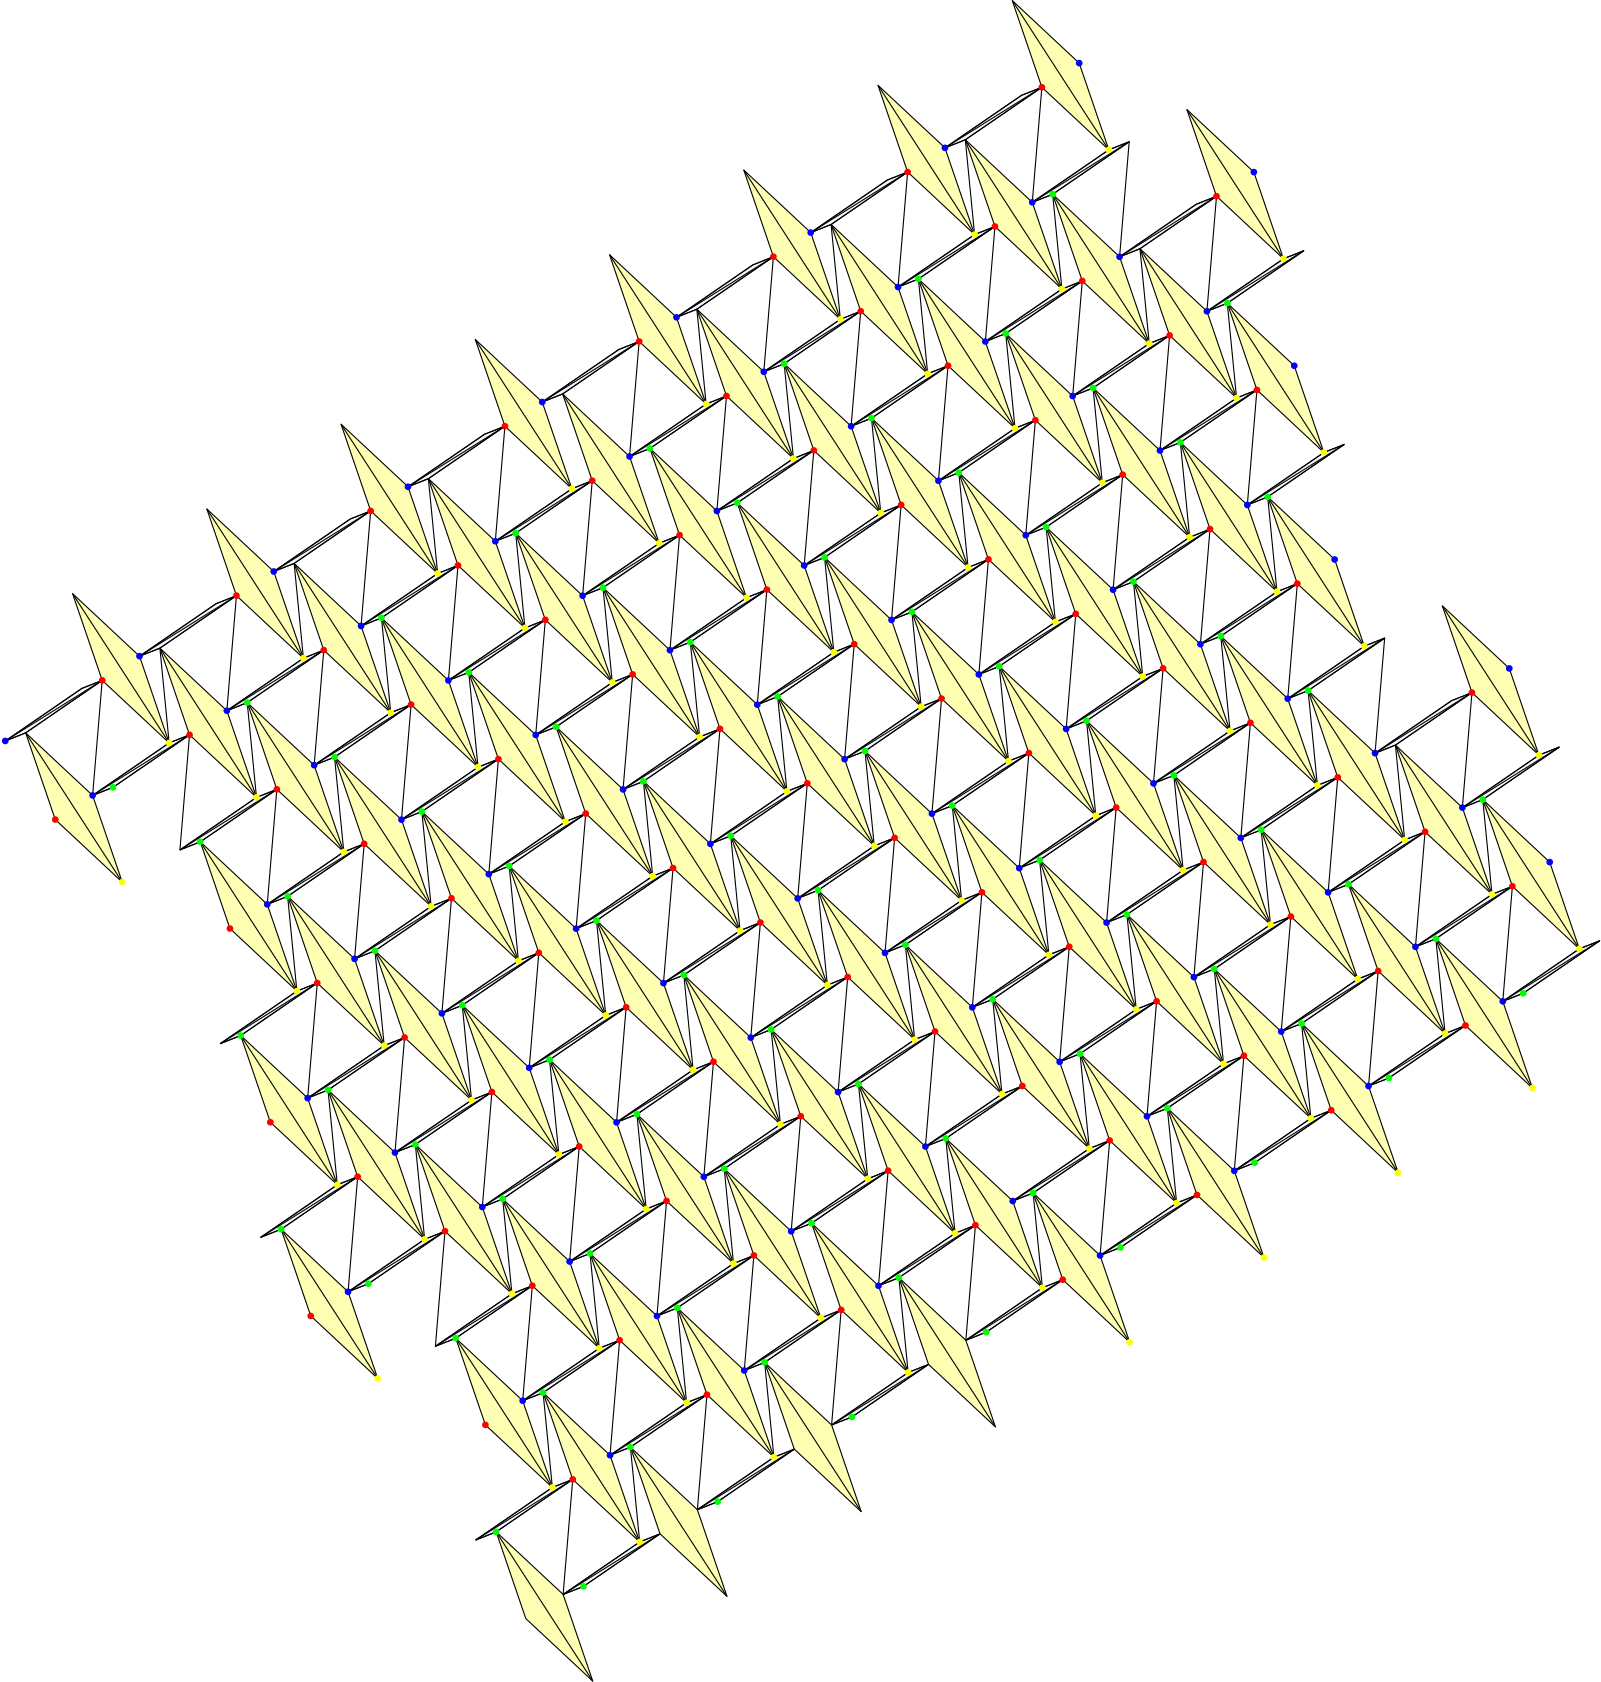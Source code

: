 <?xml version="1.0"?>
<!DOCTYPE ipe SYSTEM "ipe.dtd">
<ipe version="70206" creator="Ipe 7.2.7">
<info created="D:20170823155741" modified="D:20171006095241"/>
<ipestyle name="basic">
<symbol name="arrow/arc(spx)">
<path stroke="sym-stroke" fill="sym-stroke" pen="sym-pen">
0 0 m
-1 0.333 l
-1 -0.333 l
h
</path>
</symbol>
<symbol name="arrow/farc(spx)">
<path stroke="sym-stroke" fill="white" pen="sym-pen">
0 0 m
-1 0.333 l
-1 -0.333 l
h
</path>
</symbol>
<symbol name="arrow/ptarc(spx)">
<path stroke="sym-stroke" fill="sym-stroke" pen="sym-pen">
0 0 m
-1 0.333 l
-0.8 0 l
-1 -0.333 l
h
</path>
</symbol>
<symbol name="arrow/fptarc(spx)">
<path stroke="sym-stroke" fill="white" pen="sym-pen">
0 0 m
-1 0.333 l
-0.8 0 l
-1 -0.333 l
h
</path>
</symbol>
<symbol name="mark/circle(sx)" transformations="translations">
<path fill="sym-stroke">
0.6 0 0 0.6 0 0 e
0.4 0 0 0.4 0 0 e
</path>
</symbol>
<symbol name="mark/disk(sx)" transformations="translations">
<path fill="sym-stroke">
0.6 0 0 0.6 0 0 e
</path>
</symbol>
<symbol name="mark/fdisk(sfx)" transformations="translations">
<group>
<path fill="sym-fill">
0.5 0 0 0.5 0 0 e
</path>
<path fill="sym-stroke" fillrule="eofill">
0.6 0 0 0.6 0 0 e
0.4 0 0 0.4 0 0 e
</path>
</group>
</symbol>
<symbol name="mark/box(sx)" transformations="translations">
<path fill="sym-stroke" fillrule="eofill">
-0.6 -0.6 m
0.6 -0.6 l
0.6 0.6 l
-0.6 0.6 l
h
-0.4 -0.4 m
0.4 -0.4 l
0.4 0.4 l
-0.4 0.4 l
h
</path>
</symbol>
<symbol name="mark/square(sx)" transformations="translations">
<path fill="sym-stroke">
-0.6 -0.6 m
0.6 -0.6 l
0.6 0.6 l
-0.6 0.6 l
h
</path>
</symbol>
<symbol name="mark/fsquare(sfx)" transformations="translations">
<group>
<path fill="sym-fill">
-0.5 -0.5 m
0.5 -0.5 l
0.5 0.5 l
-0.5 0.5 l
h
</path>
<path fill="sym-stroke" fillrule="eofill">
-0.6 -0.6 m
0.6 -0.6 l
0.6 0.6 l
-0.6 0.6 l
h
-0.4 -0.4 m
0.4 -0.4 l
0.4 0.4 l
-0.4 0.4 l
h
</path>
</group>
</symbol>
<symbol name="mark/cross(sx)" transformations="translations">
<group>
<path fill="sym-stroke">
-0.43 -0.57 m
0.57 0.43 l
0.43 0.57 l
-0.57 -0.43 l
h
</path>
<path fill="sym-stroke">
-0.43 0.57 m
0.57 -0.43 l
0.43 -0.57 l
-0.57 0.43 l
h
</path>
</group>
</symbol>
<symbol name="arrow/fnormal(spx)">
<path stroke="sym-stroke" fill="white" pen="sym-pen">
0 0 m
-1 0.333 l
-1 -0.333 l
h
</path>
</symbol>
<symbol name="arrow/pointed(spx)">
<path stroke="sym-stroke" fill="sym-stroke" pen="sym-pen">
0 0 m
-1 0.333 l
-0.8 0 l
-1 -0.333 l
h
</path>
</symbol>
<symbol name="arrow/fpointed(spx)">
<path stroke="sym-stroke" fill="white" pen="sym-pen">
0 0 m
-1 0.333 l
-0.8 0 l
-1 -0.333 l
h
</path>
</symbol>
<symbol name="arrow/linear(spx)">
<path stroke="sym-stroke" pen="sym-pen">
-1 0.333 m
0 0 l
-1 -0.333 l
</path>
</symbol>
<symbol name="arrow/fdouble(spx)">
<path stroke="sym-stroke" fill="white" pen="sym-pen">
0 0 m
-1 0.333 l
-1 -0.333 l
h
-1 0 m
-2 0.333 l
-2 -0.333 l
h
</path>
</symbol>
<symbol name="arrow/double(spx)">
<path stroke="sym-stroke" fill="sym-stroke" pen="sym-pen">
0 0 m
-1 0.333 l
-1 -0.333 l
h
-1 0 m
-2 0.333 l
-2 -0.333 l
h
</path>
</symbol>
<pen name="heavier" value="0.8"/>
<pen name="fat" value="1.2"/>
<pen name="ultrafat" value="2"/>
<symbolsize name="large" value="5"/>
<symbolsize name="small" value="2"/>
<symbolsize name="tiny" value="1.1"/>
<arrowsize name="large" value="10"/>
<arrowsize name="small" value="5"/>
<arrowsize name="tiny" value="3"/>
<color name="red" value="1 0 0"/>
<color name="green" value="0 1 0"/>
<color name="blue" value="0 0 1"/>
<color name="yellow" value="1 1 0"/>
<color name="orange" value="1 0.647 0"/>
<color name="gold" value="1 0.843 0"/>
<color name="purple" value="0.627 0.125 0.941"/>
<color name="gray" value="0.745"/>
<color name="brown" value="0.647 0.165 0.165"/>
<color name="navy" value="0 0 0.502"/>
<color name="pink" value="1 0.753 0.796"/>
<color name="seagreen" value="0.18 0.545 0.341"/>
<color name="turquoise" value="0.251 0.878 0.816"/>
<color name="violet" value="0.933 0.51 0.933"/>
<color name="darkblue" value="0 0 0.545"/>
<color name="darkcyan" value="0 0.545 0.545"/>
<color name="darkgray" value="0.663"/>
<color name="darkgreen" value="0 0.392 0"/>
<color name="darkmagenta" value="0.545 0 0.545"/>
<color name="darkorange" value="1 0.549 0"/>
<color name="darkred" value="0.545 0 0"/>
<color name="lightblue" value="0.678 0.847 0.902"/>
<color name="lightcyan" value="0.878 1 1"/>
<color name="lightgray" value="0.827"/>
<color name="lightgreen" value="0.565 0.933 0.565"/>
<color name="lightyellow" value="1 1 0.878"/>
<dashstyle name="dashed" value="[4] 0"/>
<dashstyle name="dotted" value="[1 3] 0"/>
<dashstyle name="dash dotted" value="[4 2 1 2] 0"/>
<dashstyle name="dash dot dotted" value="[4 2 1 2 1 2] 0"/>
<textsize name="large" value="\large"/>
<textsize name="small" value="\small"/>
<textsize name="tiny" value="\tiny"/>
<textsize name="Large" value="\Large"/>
<textsize name="LARGE" value="\LARGE"/>
<textsize name="huge" value="\huge"/>
<textsize name="Huge" value="\Huge"/>
<textsize name="footnote" value="\footnotesize"/>
<textstyle name="center" begin="\begin{center}" end="\end{center}"/>
<textstyle name="itemize" begin="\begin{itemize}" end="\end{itemize}"/>
<textstyle name="item" begin="\begin{itemize}\item{}" end="\end{itemize}"/>
<gridsize name="4 pts" value="4"/>
<gridsize name="8 pts (~3 mm)" value="8"/>
<gridsize name="16 pts (~6 mm)" value="16"/>
<gridsize name="32 pts (~12 mm)" value="32"/>
<gridsize name="10 pts (~3.5 mm)" value="10"/>
<gridsize name="20 pts (~7 mm)" value="20"/>
<gridsize name="14 pts (~5 mm)" value="14"/>
<gridsize name="28 pts (~10 mm)" value="28"/>
<gridsize name="56 pts (~20 mm)" value="56"/>
<anglesize name="90 deg" value="90"/>
<anglesize name="60 deg" value="60"/>
<anglesize name="45 deg" value="45"/>
<anglesize name="30 deg" value="30"/>
<anglesize name="22.5 deg" value="22.5"/>
<opacity name="10%" value="0.1"/>
<opacity name="30%" value="0.3"/>
<opacity name="50%" value="0.5"/>
<opacity name="75%" value="0.75"/>
<tiling name="falling" angle="-60" step="4" width="1"/>
<tiling name="rising" angle="30" step="4" width="1"/>
</ipestyle>
<ipestyle name="brew">
<color name="aliceblue" value="0.941 0.973 1"/>
<color name="brew1" value="0.552 0.827 0.78"/>
<color name="brew2" value="1 1 0.701"/>
<color name="brew3" value="0.745 0.729 0.854"/>
<color name="brew4" value="0.984 0.501 0.447"/>
<color name="brew5" value="0.501 0.694 0.827"/>
<color name="brew6" value="0.992 0.705 0.384"/>
<color name="brew7" value="0.701 0.87 0.411"/>
<color name="brew8" value="0.988 0.803 0.898"/>
</ipestyle>
<page>
<layer name="alpha"/>
<view layers="alpha" active="alpha"/>
<path layer="alpha" matrix="0.5 0 0 0.5 110.106 64.8938" stroke="black" fill="aliceblue">
433.439 528.081 m
418.766 522.266 l
363.655 484.459 l
378.328 490.274 l
h
</path>
<path matrix="0.419797 0.271607 -0.271607 0.419797 297.349 6.79353" stroke="black" fill="brew2">
384 640 m
368 576 l
384 512 l
400 576 l
h
</path>
<path matrix="0.419797 0.271607 -0.271607 0.419797 297.349 6.79353" stroke="black" fill="brew2">
384 640 m
384 512 l
</path>
<path matrix="0.5 0 0 0.5 120.772 33.681" stroke="black" fill="brew2">
397.434 584.691 m
412.107 590.507 l
</path>
<path matrix="0.5 0 0 0.5 110.106 64.8938" stroke="black" fill="brew2">
418.766 522.266 m
363.655 484.459 l
</path>
<path matrix="0.5 0 0 0.5 117.442 67.8013" stroke="black" fill="brew2">
418.766 522.266 m
363.655 484.459 l
</path>
<path matrix="0.5 0 0 0.5 110.106 64.8938" stroke="black" fill="brew2">
363.655 484.459 m
378.328 490.274 l
</path>
<path matrix="0.5 0 0 0.5 110.106 64.8938" stroke="black" fill="brew2">
363.655 484.459 m
433.439 528.081 l
</path>
<path matrix="0.5 0 0 0.5 78.6695 84.5076" stroke="black" fill="aliceblue">
433.439 528.081 m
418.766 522.266 l
363.655 484.459 l
378.328 490.274 l
h
</path>
<path matrix="0.5 0 0 0.5 89.3356 53.2948" stroke="black" fill="brew2">
397.434 584.691 m
412.107 590.507 l
</path>
<path matrix="0.5 0 0 0.5 78.6695 84.5076" stroke="black" fill="brew2">
418.766 522.266 m
363.655 484.459 l
</path>
<path matrix="0.5 0 0 0.5 86.0061 87.4151" stroke="black" fill="brew2">
418.766 522.266 m
363.655 484.459 l
</path>
<path matrix="0.5 0 0 0.5 78.6695 84.5076" stroke="black" fill="brew2">
363.655 484.459 m
378.328 490.274 l
</path>
<path matrix="0.5 0 0 0.5 78.6695 84.5076" stroke="black" fill="brew2">
363.655 484.459 m
433.439 528.081 l
</path>
<path matrix="0.419797 0.271607 -0.271607 0.419797 280.46 -43.3224" stroke="black" fill="brew2">
384 640 m
368 576 l
384 512 l
400 576 l
h
</path>
<path matrix="0.419797 0.271607 -0.271607 0.419797 280.46 -43.3224" stroke="black" fill="brew2">
384 640 m
384 512 l
</path>
<path matrix="0.5 0 0 0.5 110.106 64.8938" stroke="black" fill="aliceblue">
370.566 567.309 m
363.655 484.459 l
</path>
<path matrix="0.5 0 0 0.5 158.432 95.396" stroke="black" fill="aliceblue">
433.439 528.081 m
418.766 522.266 l
363.655 484.459 l
378.328 490.274 l
h
</path>
<path matrix="0.419797 0.271607 -0.271607 0.419797 345.675 37.296" stroke="black" fill="brew2">
384 640 m
368 576 l
384 512 l
400 576 l
h
</path>
<path matrix="0.419797 0.271607 -0.271607 0.419797 345.675 37.296" stroke="black" fill="brew2">
384 640 m
384 512 l
</path>
<path matrix="0.5 0 0 0.5 169.098 64.1832" stroke="black" fill="brew2">
397.434 584.691 m
412.107 590.507 l
</path>
<path matrix="0.5 0 0 0.5 158.432 95.396" stroke="black" fill="brew2">
418.766 522.266 m
363.655 484.459 l
</path>
<path matrix="0.5 0 0 0.5 165.768 98.3035" stroke="black" fill="brew2">
418.766 522.266 m
363.655 484.459 l
</path>
<path matrix="0.5 0 0 0.5 158.432 95.396" stroke="black" fill="brew2">
363.655 484.459 m
378.328 490.274 l
</path>
<path matrix="0.5 0 0 0.5 158.432 95.396" stroke="black" fill="brew2">
363.655 484.459 m
433.439 528.081 l
</path>
<path matrix="0.5 0 0 0.5 126.995 115.01" stroke="black" fill="aliceblue">
433.439 528.081 m
418.766 522.266 l
363.655 484.459 l
378.328 490.274 l
h
</path>
<path matrix="0.5 0 0 0.5 137.661 83.797" stroke="black" fill="brew2">
397.434 584.691 m
412.107 590.507 l
</path>
<path matrix="0.5 0 0 0.5 126.995 115.01" stroke="black" fill="brew2">
418.766 522.266 m
363.655 484.459 l
</path>
<path matrix="0.5 0 0 0.5 134.332 117.917" stroke="black" fill="brew2">
418.766 522.266 m
363.655 484.459 l
</path>
<path matrix="0.5 0 0 0.5 126.995 115.01" stroke="black" fill="brew2">
363.655 484.459 m
378.328 490.274 l
</path>
<path matrix="0.5 0 0 0.5 126.995 115.01" stroke="black" fill="brew2">
363.655 484.459 m
433.439 528.081 l
</path>
<path matrix="0.419797 0.271607 -0.271607 0.419797 328.786 -12.82" stroke="black" fill="brew2">
384 640 m
368 576 l
384 512 l
400 576 l
h
</path>
<path matrix="0.419797 0.271607 -0.271607 0.419797 328.786 -12.82" stroke="black" fill="brew2">
384 640 m
384 512 l
</path>
<path matrix="0.5 0 0 0.5 158.432 95.396" stroke="black" fill="aliceblue">
370.566 567.309 m
363.655 484.459 l
</path>
<path matrix="0.5 0 0 0.5 110.106 64.8938" stroke="black" fill="aliceblue">
418.766 522.266 m
412.107 590.507 l
</path>
<path matrix="0.5 0 0 0.5 124.653 -4.83617" stroke="black" fill="aliceblue">
433.439 528.081 m
418.766 522.266 l
363.655 484.459 l
378.328 490.274 l
h
</path>
<path matrix="0.419797 0.271607 -0.271607 0.419797 311.896 -62.9362" stroke="black" fill="brew2">
384 640 m
368 576 l
384 512 l
400 576 l
h
</path>
<path matrix="0.419797 0.271607 -0.271607 0.419797 311.896 -62.9362" stroke="black" fill="brew2">
384 640 m
384 512 l
</path>
<path matrix="0.5 0 0 0.5 135.319 -36.0489" stroke="black" fill="brew2">
397.434 584.691 m
412.107 590.507 l
</path>
<path matrix="0.5 0 0 0.5 124.653 -4.83617" stroke="black" fill="brew2">
418.766 522.266 m
363.655 484.459 l
</path>
<path matrix="0.5 0 0 0.5 131.989 -1.92861" stroke="black" fill="brew2">
418.766 522.266 m
363.655 484.459 l
</path>
<path matrix="0.5 0 0 0.5 124.653 -4.83617" stroke="black" fill="brew2">
363.655 484.459 m
378.328 490.274 l
</path>
<path matrix="0.5 0 0 0.5 124.653 -4.83617" stroke="black" fill="brew2">
363.655 484.459 m
433.439 528.081 l
</path>
<path matrix="0.5 0 0 0.5 93.2166 14.7776" stroke="black" fill="aliceblue">
433.439 528.081 m
418.766 522.266 l
363.655 484.459 l
378.328 490.274 l
h
</path>
<path matrix="0.5 0 0 0.5 103.883 -16.4351" stroke="black" fill="brew2">
397.434 584.691 m
412.107 590.507 l
</path>
<path matrix="0.5 0 0 0.5 93.2166 14.7776" stroke="black" fill="brew2">
418.766 522.266 m
363.655 484.459 l
</path>
<path matrix="0.5 0 0 0.5 100.553 17.6852" stroke="black" fill="brew2">
418.766 522.266 m
363.655 484.459 l
</path>
<path matrix="0.5 0 0 0.5 93.2166 14.7776" stroke="black" fill="brew2">
363.655 484.459 m
378.328 490.274 l
</path>
<path matrix="0.5 0 0 0.5 93.2166 14.7776" stroke="black" fill="brew2">
363.655 484.459 m
433.439 528.081 l
</path>
<path matrix="0.419797 0.271607 -0.271607 0.419797 295.007 -113.052" stroke="black" fill="brew2">
384 640 m
368 576 l
384 512 l
400 576 l
h
</path>
<path matrix="0.419797 0.271607 -0.271607 0.419797 295.007 -113.052" stroke="black" fill="brew2">
384 640 m
384 512 l
</path>
<path matrix="0.5 0 0 0.5 124.653 -4.83617" stroke="black" fill="aliceblue">
370.566 567.309 m
363.655 484.459 l
</path>
<path matrix="0.5 0 0 0.5 172.979 25.666" stroke="black" fill="aliceblue">
433.439 528.081 m
418.766 522.266 l
363.655 484.459 l
378.328 490.274 l
h
</path>
<path matrix="0.419797 0.271607 -0.271607 0.419797 360.222 -32.434" stroke="black" fill="brew2">
384 640 m
368 576 l
384 512 l
400 576 l
h
</path>
<path matrix="0.419797 0.271607 -0.271607 0.419797 360.222 -32.434" stroke="black" fill="brew2">
384 640 m
384 512 l
</path>
<path matrix="0.5 0 0 0.5 183.645 -5.5467" stroke="black" fill="brew2">
397.434 584.691 m
412.107 590.507 l
</path>
<path matrix="0.5 0 0 0.5 172.979 25.666" stroke="black" fill="brew2">
418.766 522.266 m
363.655 484.459 l
</path>
<path matrix="0.5 0 0 0.5 180.315 28.5736" stroke="black" fill="brew2">
418.766 522.266 m
363.655 484.459 l
</path>
<path matrix="0.5 0 0 0.5 172.979 25.666" stroke="black" fill="brew2">
363.655 484.459 m
378.328 490.274 l
</path>
<path matrix="0.5 0 0 0.5 172.979 25.666" stroke="black" fill="brew2">
363.655 484.459 m
433.439 528.081 l
</path>
<path matrix="0.5 0 0 0.5 141.542 45.2798" stroke="black" fill="aliceblue">
433.439 528.081 m
418.766 522.266 l
363.655 484.459 l
378.328 490.274 l
h
</path>
<path matrix="0.5 0 0 0.5 152.208 14.0671" stroke="black" fill="brew2">
397.434 584.691 m
412.107 590.507 l
</path>
<path matrix="0.5 0 0 0.5 141.542 45.2798" stroke="black" fill="brew2">
418.766 522.266 m
363.655 484.459 l
</path>
<path matrix="0.5 0 0 0.5 148.879 48.1873" stroke="black" fill="brew2">
418.766 522.266 m
363.655 484.459 l
</path>
<path matrix="0.5 0 0 0.5 141.542 45.2798" stroke="black" fill="brew2">
363.655 484.459 m
378.328 490.274 l
</path>
<path matrix="0.5 0 0 0.5 141.542 45.2798" stroke="black" fill="brew2">
363.655 484.459 m
433.439 528.081 l
</path>
<path matrix="0.419797 0.271607 -0.271607 0.419797 343.333 -82.5502" stroke="black" fill="brew2">
384 640 m
368 576 l
384 512 l
400 576 l
h
</path>
<path matrix="0.419797 0.271607 -0.271607 0.419797 343.333 -82.5502" stroke="black" fill="brew2">
384 640 m
384 512 l
</path>
<path matrix="0.5 0 0 0.5 172.979 25.666" stroke="black" fill="aliceblue">
370.566 567.309 m
363.655 484.459 l
</path>
<path matrix="0.5 0 0 0.5 124.653 -4.83617" stroke="black" fill="aliceblue">
418.766 522.266 m
412.107 590.507 l
</path>
<path matrix="0.5 0 0 0.5 47.2331 104.122" stroke="black" fill="aliceblue">
433.439 528.081 m
418.766 522.266 l
363.655 484.459 l
378.328 490.274 l
h
</path>
<path matrix="0.419797 0.271607 -0.271607 0.419797 234.477 46.0216" stroke="black" fill="brew2">
384 640 m
368 576 l
384 512 l
400 576 l
h
</path>
<path matrix="0.419797 0.271607 -0.271607 0.419797 234.477 46.0216" stroke="black" fill="brew2">
384 640 m
384 512 l
</path>
<path matrix="0.5 0 0 0.5 57.8992 72.9091" stroke="black" fill="brew2">
397.434 584.691 m
412.107 590.507 l
</path>
<path matrix="0.5 0 0 0.5 47.2331 104.122" stroke="black" fill="brew2">
418.766 522.266 m
363.655 484.459 l
</path>
<path matrix="0.5 0 0 0.5 54.5696 107.029" stroke="black" fill="brew2">
418.766 522.266 m
363.655 484.459 l
</path>
<path matrix="0.5 0 0 0.5 47.2331 104.122" stroke="black" fill="brew2">
363.655 484.459 m
378.328 490.274 l
</path>
<path matrix="0.5 0 0 0.5 47.2331 104.122" stroke="black" fill="brew2">
363.655 484.459 m
433.439 528.081 l
</path>
<path matrix="0.5 0 0 0.5 15.7968 123.736" stroke="black" fill="aliceblue">
433.439 528.081 m
418.766 522.266 l
363.655 484.459 l
378.328 490.274 l
h
</path>
<path matrix="0.5 0 0 0.5 26.4629 92.5226" stroke="black" fill="brew2">
397.434 584.691 m
412.107 590.507 l
</path>
<path matrix="0.5 0 0 0.5 15.7968 123.736" stroke="black" fill="brew2">
418.766 522.266 m
363.655 484.459 l
</path>
<path matrix="0.5 0 0 0.5 23.1334 126.643" stroke="black" fill="brew2">
418.766 522.266 m
363.655 484.459 l
</path>
<path matrix="0.5 0 0 0.5 15.7968 123.736" stroke="black" fill="brew2">
363.655 484.459 m
378.328 490.274 l
</path>
<path matrix="0.5 0 0 0.5 15.7968 123.736" stroke="black" fill="brew2">
363.655 484.459 m
433.439 528.081 l
</path>
<path matrix="0.419797 0.271607 -0.271607 0.419797 217.587 -4.09444" stroke="black" fill="brew2">
384 640 m
368 576 l
384 512 l
400 576 l
h
</path>
<path matrix="0.419797 0.271607 -0.271607 0.419797 217.587 -4.09444" stroke="black" fill="brew2">
384 640 m
384 512 l
</path>
<path matrix="0.5 0 0 0.5 47.2331 104.122" stroke="black" fill="aliceblue">
370.566 567.309 m
363.655 484.459 l
</path>
<path matrix="0.5 0 0 0.5 95.559 134.624" stroke="black" fill="aliceblue">
433.439 528.081 m
418.766 522.266 l
363.655 484.459 l
378.328 490.274 l
h
</path>
<path matrix="0.419797 0.271607 -0.271607 0.419797 282.803 76.5241" stroke="black" fill="brew2">
384 640 m
368 576 l
384 512 l
400 576 l
h
</path>
<path matrix="0.419797 0.271607 -0.271607 0.419797 282.803 76.5241" stroke="black" fill="brew2">
384 640 m
384 512 l
</path>
<path matrix="0.5 0 0 0.5 106.225 103.411" stroke="black" fill="brew2">
397.434 584.691 m
412.107 590.507 l
</path>
<path matrix="0.5 0 0 0.5 95.559 134.624" stroke="black" fill="brew2">
418.766 522.266 m
363.655 484.459 l
</path>
<path matrix="0.5 0 0 0.5 102.896 137.531" stroke="black" fill="brew2">
418.766 522.266 m
363.655 484.459 l
</path>
<path matrix="0.5 0 0 0.5 95.559 134.624" stroke="black" fill="brew2">
363.655 484.459 m
378.328 490.274 l
</path>
<path matrix="0.5 0 0 0.5 95.559 134.624" stroke="black" fill="brew2">
363.655 484.459 m
433.439 528.081 l
</path>
<path matrix="0.5 0 0 0.5 64.1226 154.238" stroke="black" fill="aliceblue">
433.439 528.081 m
418.766 522.266 l
363.655 484.459 l
378.328 490.274 l
h
</path>
<path matrix="0.5 0 0 0.5 74.7887 123.025" stroke="black" fill="brew2">
397.434 584.691 m
412.107 590.507 l
</path>
<path matrix="0.5 0 0 0.5 64.1226 154.238" stroke="black" fill="brew2">
418.766 522.266 m
363.655 484.459 l
</path>
<path matrix="0.5 0 0 0.5 71.4591 157.145" stroke="black" fill="brew2">
418.766 522.266 m
363.655 484.459 l
</path>
<path matrix="0.5 0 0 0.5 64.1226 154.238" stroke="black" fill="brew2">
363.655 484.459 m
378.328 490.274 l
</path>
<path matrix="0.5 0 0 0.5 64.1226 154.238" stroke="black" fill="brew2">
363.655 484.459 m
433.439 528.081 l
</path>
<path matrix="0.419797 0.271607 -0.271607 0.419797 265.913 26.4076" stroke="black" fill="brew2">
384 640 m
368 576 l
384 512 l
400 576 l
h
</path>
<path matrix="0.419797 0.271607 -0.271607 0.419797 265.913 26.4076" stroke="black" fill="brew2">
384 640 m
384 512 l
</path>
<path matrix="0.5 0 0 0.5 95.559 134.624" stroke="black" fill="aliceblue">
370.566 567.309 m
363.655 484.459 l
</path>
<path matrix="0.5 0 0 0.5 47.2331 104.122" stroke="black" fill="aliceblue">
418.766 522.266 m
412.107 590.507 l
</path>
<path matrix="0.5 0 0 0.5 13.4547 3.88931" stroke="black" fill="aliceblue">
433.439 528.081 m
418.766 522.266 l
363.655 484.459 l
378.328 490.274 l
h
</path>
<path matrix="0.419797 0.271607 -0.271607 0.419797 200.698 -54.2107" stroke="black" fill="brew2">
384 640 m
368 576 l
384 512 l
400 576 l
h
</path>
<path matrix="0.419797 0.271607 -0.271607 0.419797 200.698 -54.2107" stroke="black" fill="brew2">
384 640 m
384 512 l
</path>
<path matrix="0.5 0 0 0.5 24.1207 -27.3232" stroke="black" fill="brew2">
397.434 584.691 m
412.107 590.507 l
</path>
<path matrix="0.5 0 0 0.5 13.4547 3.88931" stroke="black" fill="brew2">
418.766 522.266 m
363.655 484.459 l
</path>
<path matrix="0.5 0 0 0.5 20.7912 6.79681" stroke="black" fill="brew2">
418.766 522.266 m
363.655 484.459 l
</path>
<path matrix="0.5 0 0 0.5 13.4547 3.88931" stroke="black" fill="brew2">
363.655 484.459 m
378.328 490.274 l
</path>
<path matrix="0.5 0 0 0.5 13.4547 3.88931" stroke="black" fill="brew2">
363.655 484.459 m
433.439 528.081 l
</path>
<path matrix="0.5 0 0 0.5 -17.9818 23.5035" stroke="black" fill="aliceblue">
433.439 528.081 m
418.766 522.266 l
363.655 484.459 l
378.328 490.274 l
h
</path>
<path matrix="0.5 0 0 0.5 -7.3158 -7.70969" stroke="black" fill="brew2">
397.434 584.691 m
412.107 590.507 l
</path>
<path matrix="0.5 0 0 0.5 -17.9818 23.5035" stroke="black" fill="brew2">
418.766 522.266 m
363.655 484.459 l
</path>
<path matrix="0.5 0 0 0.5 -10.6453 26.4105" stroke="black" fill="brew2">
418.766 522.266 m
363.655 484.459 l
</path>
<path matrix="0.5 0 0 0.5 -17.9818 23.5035" stroke="black" fill="brew2">
363.655 484.459 m
378.328 490.274 l
</path>
<path matrix="0.5 0 0 0.5 -17.9818 23.5035" stroke="black" fill="brew2">
363.655 484.459 m
433.439 528.081 l
</path>
<path matrix="0.419797 0.271607 -0.271607 0.419797 183.808 -104.326" stroke="black" fill="brew2">
384 640 m
368 576 l
384 512 l
400 576 l
h
</path>
<path matrix="0.419797 0.271607 -0.271607 0.419797 183.808 -104.326" stroke="black" fill="brew2">
384 640 m
384 512 l
</path>
<path matrix="0.5 0 0 0.5 13.4547 3.88931" stroke="black" fill="aliceblue">
370.566 567.309 m
363.655 484.459 l
</path>
<path matrix="0.5 0 0 0.5 61.7804 34.3915" stroke="black" fill="aliceblue">
433.439 528.081 m
418.766 522.266 l
363.655 484.459 l
378.328 490.274 l
h
</path>
<path matrix="0.419797 0.271607 -0.271607 0.419797 249.024 -23.7082" stroke="black" fill="brew2">
384 640 m
368 576 l
384 512 l
400 576 l
h
</path>
<path matrix="0.419797 0.271607 -0.271607 0.419797 249.024 -23.7082" stroke="black" fill="brew2">
384 640 m
384 512 l
</path>
<path matrix="0.5 0 0 0.5 72.4464 3.17881" stroke="black" fill="brew2">
397.434 584.691 m
412.107 590.507 l
</path>
<path matrix="0.5 0 0 0.5 61.7804 34.3915" stroke="black" fill="brew2">
418.766 522.266 m
363.655 484.459 l
</path>
<path matrix="0.5 0 0 0.5 69.1169 37.299" stroke="black" fill="brew2">
418.766 522.266 m
363.655 484.459 l
</path>
<path matrix="0.5 0 0 0.5 61.7804 34.3915" stroke="black" fill="brew2">
363.655 484.459 m
378.328 490.274 l
</path>
<path matrix="0.5 0 0 0.5 61.7804 34.3915" stroke="black" fill="brew2">
363.655 484.459 m
433.439 528.081 l
</path>
<path matrix="0.5 0 0 0.5 30.344 54.0055" stroke="black" fill="aliceblue">
433.439 528.081 m
418.766 522.266 l
363.655 484.459 l
378.328 490.274 l
h
</path>
<path matrix="0.5 0 0 0.5 41.0101 22.793" stroke="black" fill="brew2">
397.434 584.691 m
412.107 590.507 l
</path>
<path matrix="0.5 0 0 0.5 30.344 54.0055" stroke="black" fill="brew2">
418.766 522.266 m
363.655 484.459 l
</path>
<path matrix="0.5 0 0 0.5 37.6805 56.913" stroke="black" fill="brew2">
418.766 522.266 m
363.655 484.459 l
</path>
<path matrix="0.5 0 0 0.5 30.344 54.0055" stroke="black" fill="brew2">
363.655 484.459 m
378.328 490.274 l
</path>
<path matrix="0.5 0 0 0.5 30.344 54.0055" stroke="black" fill="brew2">
363.655 484.459 m
433.439 528.081 l
</path>
<path matrix="0.419797 0.271607 -0.271607 0.419797 232.134 -73.8247" stroke="black" fill="brew2">
384 640 m
368 576 l
384 512 l
400 576 l
h
</path>
<path matrix="0.419797 0.271607 -0.271607 0.419797 232.134 -73.8247" stroke="black" fill="brew2">
384 640 m
384 512 l
</path>
<path matrix="0.5 0 0 0.5 61.7804 34.3915" stroke="black" fill="aliceblue">
370.566 567.309 m
363.655 484.459 l
</path>
<path matrix="0.5 0 0 0.5 13.4547 3.88931" stroke="black" fill="aliceblue">
418.766 522.266 m
412.107 590.507 l
</path>
<path matrix="0.5 0 0 0.5 28.0015 -65.8404" stroke="black" fill="aliceblue">
433.439 528.081 m
418.766 522.266 l
363.655 484.459 l
378.328 490.274 l
h
</path>
<path matrix="0.419797 0.271607 -0.271607 0.419797 215.245 -123.94" stroke="black" fill="brew2">
384 640 m
368 576 l
384 512 l
400 576 l
h
</path>
<path matrix="0.419797 0.271607 -0.271607 0.419797 215.245 -123.94" stroke="black" fill="brew2">
384 640 m
384 512 l
</path>
<path matrix="0.5 0 0 0.5 38.6675 -97.0529" stroke="black" fill="brew2">
397.434 584.691 m
412.107 590.507 l
</path>
<path matrix="0.5 0 0 0.5 28.0015 -65.8404" stroke="black" fill="brew2">
418.766 522.266 m
363.655 484.459 l
</path>
<path matrix="0.5 0 0 0.5 35.338 -62.9329" stroke="black" fill="brew2">
418.766 522.266 m
363.655 484.459 l
</path>
<path matrix="0.5 0 0 0.5 28.0015 -65.8404" stroke="black" fill="brew2">
363.655 484.459 m
378.328 490.274 l
</path>
<path matrix="0.5 0 0 0.5 28.0015 -65.8404" stroke="black" fill="brew2">
363.655 484.459 m
433.439 528.081 l
</path>
<path matrix="0.5 0 0 0.5 -3.43499 -46.2262" stroke="black" fill="aliceblue">
433.439 528.081 m
418.766 522.266 l
363.655 484.459 l
378.328 490.274 l
h
</path>
<path matrix="0.5 0 0 0.5 7.23101 -77.4394" stroke="black" fill="brew2">
397.434 584.691 m
412.107 590.507 l
</path>
<path matrix="0.5 0 0 0.5 -3.43499 -46.2262" stroke="black" fill="brew2">
418.766 522.266 m
363.655 484.459 l
</path>
<path matrix="0.5 0 0 0.5 3.90151 -43.3192" stroke="black" fill="brew2">
418.766 522.266 m
363.655 484.459 l
</path>
<path matrix="0.5 0 0 0.5 -3.43499 -46.2262" stroke="black" fill="brew2">
363.655 484.459 m
378.328 490.274 l
</path>
<path matrix="0.5 0 0 0.5 -3.43499 -46.2262" stroke="black" fill="brew2">
363.655 484.459 m
433.439 528.081 l
</path>
<path matrix="0.419797 0.271607 -0.271607 0.419797 198.355 -174.056" stroke="black" fill="brew2">
384 640 m
368 576 l
384 512 l
400 576 l
h
</path>
<path matrix="0.419797 0.271607 -0.271607 0.419797 198.355 -174.056" stroke="black" fill="brew2">
384 640 m
384 512 l
</path>
<path matrix="0.5 0 0 0.5 28.0015 -65.8404" stroke="black" fill="aliceblue">
370.566 567.309 m
363.655 484.459 l
</path>
<path matrix="0.5 0 0 0.5 76.3273 -35.3382" stroke="black" fill="aliceblue">
433.439 528.081 m
418.766 522.266 l
363.655 484.459 l
378.328 490.274 l
h
</path>
<path matrix="0.419797 0.271607 -0.271607 0.419797 263.571 -93.4379" stroke="black" fill="brew2">
384 640 m
368 576 l
384 512 l
400 576 l
h
</path>
<path matrix="0.419797 0.271607 -0.271607 0.419797 263.571 -93.4379" stroke="black" fill="brew2">
384 640 m
384 512 l
</path>
<path matrix="0.5 0 0 0.5 86.9933 -66.5509" stroke="black" fill="brew2">
397.434 584.691 m
412.107 590.507 l
</path>
<path matrix="0.5 0 0 0.5 76.3273 -35.3382" stroke="black" fill="brew2">
418.766 522.266 m
363.655 484.459 l
</path>
<path matrix="0.5 0 0 0.5 83.6638 -32.4307" stroke="black" fill="brew2">
418.766 522.266 m
363.655 484.459 l
</path>
<path matrix="0.5 0 0 0.5 76.3273 -35.3382" stroke="black" fill="brew2">
363.655 484.459 m
378.328 490.274 l
</path>
<path matrix="0.5 0 0 0.5 76.3273 -35.3382" stroke="black" fill="brew2">
363.655 484.459 m
433.439 528.081 l
</path>
<path matrix="0.5 0 0 0.5 44.8908 -15.7242" stroke="black" fill="aliceblue">
433.439 528.081 m
418.766 522.266 l
363.655 484.459 l
378.328 490.274 l
h
</path>
<path matrix="0.5 0 0 0.5 55.5569 -46.9367" stroke="black" fill="brew2">
397.434 584.691 m
412.107 590.507 l
</path>
<path matrix="0.5 0 0 0.5 44.8908 -15.7242" stroke="black" fill="brew2">
418.766 522.266 m
363.655 484.459 l
</path>
<path matrix="0.5 0 0 0.5 52.2274 -12.8167" stroke="black" fill="brew2">
418.766 522.266 m
363.655 484.459 l
</path>
<path matrix="0.5 0 0 0.5 44.8908 -15.7242" stroke="black" fill="brew2">
363.655 484.459 m
378.328 490.274 l
</path>
<path matrix="0.5 0 0 0.5 44.8908 -15.7242" stroke="black" fill="brew2">
363.655 484.459 m
433.439 528.081 l
</path>
<path matrix="0.419797 0.271607 -0.271607 0.419797 246.681 -143.554" stroke="black" fill="brew2">
384 640 m
368 576 l
384 512 l
400 576 l
h
</path>
<path matrix="0.419797 0.271607 -0.271607 0.419797 246.681 -143.554" stroke="black" fill="brew2">
384 640 m
384 512 l
</path>
<path matrix="0.5 0 0 0.5 76.3273 -35.3382" stroke="black" fill="aliceblue">
370.566 567.309 m
363.655 484.459 l
</path>
<path matrix="0.5 0 0 0.5 28.0015 -65.8404" stroke="black" fill="aliceblue">
418.766 522.266 m
412.107 590.507 l
</path>
<path matrix="0.5 0 0 0.5 -49.4183 43.1173" stroke="black" fill="aliceblue">
433.439 528.081 m
418.766 522.266 l
363.655 484.459 l
378.328 490.274 l
h
</path>
<path matrix="0.419797 0.271607 -0.271607 0.419797 137.825 -14.9827" stroke="black" fill="brew2">
384 640 m
368 576 l
384 512 l
400 576 l
h
</path>
<path matrix="0.419797 0.271607 -0.271607 0.419797 137.825 -14.9827" stroke="black" fill="brew2">
384 640 m
384 512 l
</path>
<path matrix="0.5 0 0 0.5 -38.7523 11.9048" stroke="black" fill="brew2">
397.434 584.691 m
412.107 590.507 l
</path>
<path matrix="0.5 0 0 0.5 -49.4183 43.1173" stroke="black" fill="brew2">
418.766 522.266 m
363.655 484.459 l
</path>
<path matrix="0.5 0 0 0.5 -42.0818 46.0248" stroke="black" fill="brew2">
418.766 522.266 m
363.655 484.459 l
</path>
<path matrix="0.5 0 0 0.5 -49.4183 43.1173" stroke="black" fill="brew2">
363.655 484.459 m
378.328 490.274 l
</path>
<path matrix="0.5 0 0 0.5 -49.4183 43.1173" stroke="black" fill="brew2">
363.655 484.459 m
433.439 528.081 l
</path>
<path matrix="0.5 0 0 0.5 -80.8548 62.7315" stroke="black" fill="aliceblue">
433.439 528.081 m
418.766 522.266 l
363.655 484.459 l
378.328 490.274 l
h
</path>
<path matrix="0.5 0 0 0.5 -70.1888 31.5183" stroke="black" fill="brew2">
397.434 584.691 m
412.107 590.507 l
</path>
<path matrix="0.5 0 0 0.5 -80.8548 62.7315" stroke="black" fill="brew2">
418.766 522.266 m
363.655 484.459 l
</path>
<path matrix="0.5 0 0 0.5 -73.5183 65.6385" stroke="black" fill="brew2">
418.766 522.266 m
363.655 484.459 l
</path>
<path matrix="0.5 0 0 0.5 -80.8548 62.7315" stroke="black" fill="brew2">
363.655 484.459 m
378.328 490.274 l
</path>
<path matrix="0.5 0 0 0.5 -80.8548 62.7315" stroke="black" fill="brew2">
363.655 484.459 m
433.439 528.081 l
</path>
<path matrix="0.419797 0.271607 -0.271607 0.419797 120.935 -65.0985" stroke="black" fill="brew2">
384 640 m
368 576 l
384 512 l
400 576 l
h
</path>
<path matrix="0.419797 0.271607 -0.271607 0.419797 120.935 -65.0985" stroke="black" fill="brew2">
384 640 m
384 512 l
</path>
<path matrix="0.5 0 0 0.5 -49.4183 43.1173" stroke="black" fill="aliceblue">
370.566 567.309 m
363.655 484.459 l
</path>
<path matrix="0.5 0 0 0.5 -1.09255 73.6195" stroke="black" fill="aliceblue">
433.439 528.081 m
418.766 522.266 l
363.655 484.459 l
378.328 490.274 l
h
</path>
<path matrix="0.419797 0.271607 -0.271607 0.419797 186.151 15.5198" stroke="black" fill="brew2">
384 640 m
368 576 l
384 512 l
400 576 l
h
</path>
<path matrix="0.419797 0.271607 -0.271607 0.419797 186.151 15.5198" stroke="black" fill="brew2">
384 640 m
384 512 l
</path>
<path matrix="0.5 0 0 0.5 9.57344 42.4068" stroke="black" fill="brew2">
397.434 584.691 m
412.107 590.507 l
</path>
<path matrix="0.5 0 0 0.5 -1.09255 73.6195" stroke="black" fill="brew2">
418.766 522.266 m
363.655 484.459 l
</path>
<path matrix="0.5 0 0 0.5 6.24395 76.527" stroke="black" fill="brew2">
418.766 522.266 m
363.655 484.459 l
</path>
<path matrix="0.5 0 0 0.5 -1.09255 73.6195" stroke="black" fill="brew2">
363.655 484.459 m
378.328 490.274 l
</path>
<path matrix="0.5 0 0 0.5 -1.09255 73.6195" stroke="black" fill="brew2">
363.655 484.459 m
433.439 528.081 l
</path>
<path matrix="0.5 0 0 0.5 -32.529 93.2335" stroke="black" fill="aliceblue">
433.439 528.081 m
418.766 522.266 l
363.655 484.459 l
378.328 490.274 l
h
</path>
<path matrix="0.5 0 0 0.5 -21.8629 62.021" stroke="black" fill="brew2">
397.434 584.691 m
412.107 590.507 l
</path>
<path matrix="0.5 0 0 0.5 -32.529 93.2335" stroke="black" fill="brew2">
418.766 522.266 m
363.655 484.459 l
</path>
<path matrix="0.5 0 0 0.5 -25.1925 96.141" stroke="black" fill="brew2">
418.766 522.266 m
363.655 484.459 l
</path>
<path matrix="0.5 0 0 0.5 -32.529 93.2335" stroke="black" fill="brew2">
363.655 484.459 m
378.328 490.274 l
</path>
<path matrix="0.5 0 0 0.5 -32.529 93.2335" stroke="black" fill="brew2">
363.655 484.459 m
433.439 528.081 l
</path>
<path matrix="0.419797 0.271607 -0.271607 0.419797 169.261 -34.5967" stroke="black" fill="brew2">
384 640 m
368 576 l
384 512 l
400 576 l
h
</path>
<path matrix="0.419797 0.271607 -0.271607 0.419797 169.261 -34.5967" stroke="black" fill="brew2">
384 640 m
384 512 l
</path>
<path matrix="0.5 0 0 0.5 -1.09255 73.6195" stroke="black" fill="aliceblue">
370.566 567.309 m
363.655 484.459 l
</path>
<path matrix="0.5 0 0 0.5 -49.4183 43.1173" stroke="black" fill="aliceblue">
418.766 522.266 m
412.107 590.507 l
</path>
<path matrix="0.5 0 0 0.5 110.106 64.8938" stroke="black" fill="aliceblue">
300.782 523.687 m
307.694 606.536 l
</path>
<path matrix="0.5 0 0 0.5 110.106 64.8938" stroke="black" fill="aliceblue">
426.528 445.231 m
433.439 528.081 l
</path>
<path matrix="0.5 0 0 0.5 110.106 64.8938" stroke="black" fill="aliceblue">
397.434 584.691 m
404.345 667.541 l
404.345 667.542 l
</path>
<path matrix="0.5 0 0 0.5 110.106 64.8938" stroke="black" fill="aliceblue">
233.225 323.223 m
240.137 406.073 l
</path>
<path matrix="0.5 0 0 0.5 110.106 64.8938" stroke="black" fill="aliceblue">
107.48 401.678 m
114.391 484.529 l
</path>
<path matrix="0.5 0 0 0.5 110.106 64.8938" stroke="black" fill="aliceblue">
204.131 462.682 m
211.042 545.532 l
</path>
<path matrix="0.5 0 0 0.5 110.106 64.8938" stroke="black" fill="aliceblue">
196.368 539.718 m
189.71 607.958 l
</path>
<path matrix="0.5 0 0 0.5 110.106 64.8938" stroke="black" fill="aliceblue">
329.877 384.227 m
336.788 467.076 l
</path>
<path matrix="0.5 0 0 0.5 110.106 64.8938" stroke="black" fill="aliceblue">
288.336 361.03 m
281.677 429.269 l
</path>
<path matrix="0.5 0 0 0.5 110.106 64.8938" stroke="black" fill="aliceblue">
481.638 483.039 m
474.98 551.279 l
</path>
<path matrix="0.5 0 0 0.5 110.106 64.8938" stroke="black" fill="aliceblue">
355.893 561.494 m
349.234 629.734 l
</path>
<path matrix="0.5 0 0 0.5 110.106 64.8938" stroke="black" fill="aliceblue">
162.591 439.485 m
155.931 507.725 l
</path>
<path matrix="0.5 0 0 0.5 110.106 64.8938" stroke="black" fill="aliceblue">
191.684 300.025 m
185.026 368.265 l
</path>
<path matrix="0.5 0 0 0.5 110.106 64.8938" stroke="black" fill="aliceblue">
351.208 321.803 m
344.55 390.042 l
</path>
<path matrix="0.5 0 0 0.5 110.106 64.8938" stroke="black" fill="aliceblue">
322.114 461.262 m
315.455 529.502 l
</path>
<path matrix="0.5 0 0 0.5 110.106 64.8938" stroke="black" fill="aliceblue">
259.243 500.489 m
252.583 568.73 l
</path>
<path matrix="0.5 0 0 0.5 18.1397 243.582" stroke="black" fill="aliceblue">
433.439 528.081 m
418.766 522.266 l
363.655 484.459 l
378.328 490.274 l
h
</path>
<path matrix="0.419797 0.271607 -0.271607 0.419797 205.383 185.482" stroke="black" fill="brew2">
384 640 m
368 576 l
384 512 l
400 576 l
h
</path>
<path matrix="0.419797 0.271607 -0.271607 0.419797 205.383 185.482" stroke="black" fill="brew2">
384 640 m
384 512 l
</path>
<path matrix="0.5 0 0 0.5 28.8058 212.369" stroke="black" fill="brew2">
397.434 584.691 m
412.107 590.507 l
</path>
<path matrix="0.5 0 0 0.5 18.1397 243.582" stroke="black" fill="brew2">
418.766 522.266 m
363.655 484.459 l
</path>
<path matrix="0.5 0 0 0.5 25.4762 246.489" stroke="black" fill="brew2">
418.766 522.266 m
363.655 484.459 l
</path>
<path matrix="0.5 0 0 0.5 18.1397 243.582" stroke="black" fill="brew2">
363.655 484.459 m
378.328 490.274 l
</path>
<path matrix="0.5 0 0 0.5 18.1397 243.582" stroke="black" fill="brew2">
363.655 484.459 m
433.439 528.081 l
</path>
<path matrix="0.5 0 0 0.5 -13.2966 263.195" stroke="black" fill="aliceblue">
433.439 528.081 m
418.766 522.266 l
363.655 484.459 l
378.328 490.274 l
h
</path>
<path matrix="0.5 0 0 0.5 -2.63045 231.983" stroke="black" fill="brew2">
397.434 584.691 m
412.107 590.507 l
</path>
<path matrix="0.5 0 0 0.5 -13.2966 263.195" stroke="black" fill="brew2">
418.766 522.266 m
363.655 484.459 l
</path>
<path matrix="0.5 0 0 0.5 -5.96 266.103" stroke="black" fill="brew2">
418.766 522.266 m
363.655 484.459 l
</path>
<path matrix="0.5 0 0 0.5 -13.2966 263.195" stroke="black" fill="brew2">
363.655 484.459 m
378.328 490.274 l
</path>
<path matrix="0.5 0 0 0.5 -13.2966 263.195" stroke="black" fill="brew2">
363.655 484.459 m
433.439 528.081 l
</path>
<path matrix="0.419797 0.271607 -0.271607 0.419797 188.494 135.366" stroke="black" fill="brew2">
384 640 m
368 576 l
384 512 l
400 576 l
h
</path>
<path matrix="0.419797 0.271607 -0.271607 0.419797 188.494 135.366" stroke="black" fill="brew2">
384 640 m
384 512 l
</path>
<path matrix="0.5 0 0 0.5 18.1397 243.582" stroke="black" fill="aliceblue">
370.566 567.309 m
363.655 484.459 l
</path>
<path matrix="0.5 0 0 0.5 66.4654 274.084" stroke="black" fill="aliceblue">
433.439 528.081 m
418.766 522.266 l
363.655 484.459 l
378.328 490.274 l
h
</path>
<path matrix="0.419797 0.271607 -0.271607 0.419797 253.709 215.984" stroke="black" fill="brew2">
384 640 m
368 576 l
384 512 l
400 576 l
h
</path>
<path matrix="0.419797 0.271607 -0.271607 0.419797 253.709 215.984" stroke="black" fill="brew2">
384 640 m
384 512 l
</path>
<path matrix="0.5 0 0 0.5 77.1317 242.871" stroke="black" fill="brew2">
397.434 584.691 m
412.107 590.507 l
</path>
<path matrix="0.5 0 0 0.5 66.4654 274.084" stroke="black" fill="brew2">
418.766 522.266 m
363.655 484.459 l
</path>
<path matrix="0.5 0 0 0.5 73.8022 276.991" stroke="black" fill="brew2">
418.766 522.266 m
363.655 484.459 l
</path>
<path matrix="0.5 0 0 0.5 66.4654 274.084" stroke="black" fill="brew2">
363.655 484.459 m
378.328 490.274 l
</path>
<path matrix="0.5 0 0 0.5 66.4654 274.084" stroke="black" fill="brew2">
363.655 484.459 m
433.439 528.081 l
</path>
<path matrix="0.5 0 0 0.5 35.0292 293.698" stroke="black" fill="aliceblue">
433.439 528.081 m
418.766 522.266 l
363.655 484.459 l
378.328 490.274 l
h
</path>
<path matrix="0.5 0 0 0.5 45.6953 262.485" stroke="black" fill="brew2">
397.434 584.691 m
412.107 590.507 l
</path>
<path matrix="0.5 0 0 0.5 35.0292 293.698" stroke="black" fill="brew2">
418.766 522.266 m
363.655 484.459 l
</path>
<path matrix="0.5 0 0 0.5 42.3657 296.605" stroke="black" fill="brew2">
418.766 522.266 m
363.655 484.459 l
</path>
<path matrix="0.5 0 0 0.5 35.0292 293.698" stroke="black" fill="brew2">
363.655 484.459 m
378.328 490.274 l
</path>
<path matrix="0.5 0 0 0.5 35.0292 293.698" stroke="black" fill="brew2">
363.655 484.459 m
433.439 528.081 l
</path>
<path matrix="0.419797 0.271607 -0.271607 0.419797 236.82 165.868" stroke="black" fill="brew2">
384 640 m
368 576 l
384 512 l
400 576 l
h
</path>
<path matrix="0.419797 0.271607 -0.271607 0.419797 236.82 165.868" stroke="black" fill="brew2">
384 640 m
384 512 l
</path>
<path matrix="0.5 0 0 0.5 66.4654 274.084" stroke="black" fill="aliceblue">
370.566 567.309 m
363.655 484.459 l
</path>
<path matrix="0.5 0 0 0.5 18.1397 243.582" stroke="black" fill="aliceblue">
418.766 522.266 m
412.107 590.507 l
</path>
<path matrix="0.5 0 0 0.5 32.6867 173.852" stroke="black" fill="aliceblue">
433.439 528.081 m
418.766 522.266 l
363.655 484.459 l
378.328 490.274 l
h
</path>
<path matrix="0.419797 0.271607 -0.271607 0.419797 219.93 115.752" stroke="black" fill="brew2">
384 640 m
368 576 l
384 512 l
400 576 l
h
</path>
<path matrix="0.419797 0.271607 -0.271607 0.419797 219.93 115.752" stroke="black" fill="brew2">
384 640 m
384 512 l
</path>
<path matrix="0.5 0 0 0.5 43.3528 142.639" stroke="black" fill="brew2">
397.434 584.691 m
412.107 590.507 l
</path>
<path matrix="0.5 0 0 0.5 32.6867 173.852" stroke="black" fill="brew2">
418.766 522.266 m
363.655 484.459 l
</path>
<path matrix="0.5 0 0 0.5 40.0233 176.759" stroke="black" fill="brew2">
418.766 522.266 m
363.655 484.459 l
</path>
<path matrix="0.5 0 0 0.5 32.6867 173.852" stroke="black" fill="brew2">
363.655 484.459 m
378.328 490.274 l
</path>
<path matrix="0.5 0 0 0.5 32.6867 173.852" stroke="black" fill="brew2">
363.655 484.459 m
433.439 528.081 l
</path>
<path matrix="0.5 0 0 0.5 1.2505 193.466" stroke="black" fill="aliceblue">
433.439 528.081 m
418.766 522.266 l
363.655 484.459 l
378.328 490.274 l
h
</path>
<path matrix="0.5 0 0 0.5 11.9166 162.253" stroke="black" fill="brew2">
397.434 584.691 m
412.107 590.507 l
</path>
<path matrix="0.5 0 0 0.5 1.2505 193.466" stroke="black" fill="brew2">
418.766 522.266 m
363.655 484.459 l
</path>
<path matrix="0.5 0 0 0.5 8.58705 196.373" stroke="black" fill="brew2">
418.766 522.266 m
363.655 484.459 l
</path>
<path matrix="0.5 0 0 0.5 1.2505 193.466" stroke="black" fill="brew2">
363.655 484.459 m
378.328 490.274 l
</path>
<path matrix="0.5 0 0 0.5 1.2505 193.466" stroke="black" fill="brew2">
363.655 484.459 m
433.439 528.081 l
</path>
<path matrix="0.419797 0.271607 -0.271607 0.419797 203.041 65.6355" stroke="black" fill="brew2">
384 640 m
368 576 l
384 512 l
400 576 l
h
</path>
<path matrix="0.419797 0.271607 -0.271607 0.419797 203.041 65.6355" stroke="black" fill="brew2">
384 640 m
384 512 l
</path>
<path matrix="0.5 0 0 0.5 32.6867 173.852" stroke="black" fill="aliceblue">
370.566 567.309 m
363.655 484.459 l
</path>
<path matrix="0.5 0 0 0.5 81.0127 204.354" stroke="black" fill="aliceblue">
433.439 528.081 m
418.766 522.266 l
363.655 484.459 l
378.328 490.274 l
h
</path>
<path matrix="0.419797 0.271607 -0.271607 0.419797 268.256 146.254" stroke="black" fill="brew2">
384 640 m
368 576 l
384 512 l
400 576 l
h
</path>
<path matrix="0.419797 0.271607 -0.271607 0.419797 268.256 146.254" stroke="black" fill="brew2">
384 640 m
384 512 l
</path>
<path matrix="0.5 0 0 0.5 91.6787 173.141" stroke="black" fill="brew2">
397.434 584.691 m
412.107 590.507 l
</path>
<path matrix="0.5 0 0 0.5 81.0127 204.354" stroke="black" fill="brew2">
418.766 522.266 m
363.655 484.459 l
</path>
<path matrix="0.5 0 0 0.5 88.3492 207.261" stroke="black" fill="brew2">
418.766 522.266 m
363.655 484.459 l
</path>
<path matrix="0.5 0 0 0.5 81.0127 204.354" stroke="black" fill="brew2">
363.655 484.459 m
378.328 490.274 l
</path>
<path matrix="0.5 0 0 0.5 81.0127 204.354" stroke="black" fill="brew2">
363.655 484.459 m
433.439 528.081 l
</path>
<path matrix="0.5 0 0 0.5 49.5762 223.968" stroke="black" fill="aliceblue">
433.439 528.081 m
418.766 522.266 l
363.655 484.459 l
378.328 490.274 l
h
</path>
<path matrix="0.5 0 0 0.5 60.2423 192.755" stroke="black" fill="brew2">
397.434 584.691 m
412.107 590.507 l
</path>
<path matrix="0.5 0 0 0.5 49.5762 223.968" stroke="black" fill="brew2">
418.766 522.266 m
363.655 484.459 l
</path>
<path matrix="0.5 0 0 0.5 56.9128 226.875" stroke="black" fill="brew2">
418.766 522.266 m
363.655 484.459 l
</path>
<path matrix="0.5 0 0 0.5 49.5762 223.968" stroke="black" fill="brew2">
363.655 484.459 m
378.328 490.274 l
</path>
<path matrix="0.5 0 0 0.5 49.5762 223.968" stroke="black" fill="brew2">
363.655 484.459 m
433.439 528.081 l
</path>
<path matrix="0.419797 0.271607 -0.271607 0.419797 251.367 96.1375" stroke="black" fill="brew2">
384 640 m
368 576 l
384 512 l
400 576 l
h
</path>
<path matrix="0.419797 0.271607 -0.271607 0.419797 251.367 96.1375" stroke="black" fill="brew2">
384 640 m
384 512 l
</path>
<path matrix="0.5 0 0 0.5 81.0127 204.354" stroke="black" fill="aliceblue">
370.566 567.309 m
363.655 484.459 l
</path>
<path matrix="0.5 0 0 0.5 32.6867 173.852" stroke="black" fill="aliceblue">
418.766 522.266 m
412.107 590.507 l
</path>
<path matrix="0.5 0 0 0.5 -44.7328 282.809" stroke="black" fill="aliceblue">
433.439 528.081 m
418.766 522.266 l
363.655 484.459 l
378.328 490.274 l
h
</path>
<path matrix="0.419797 0.271607 -0.271607 0.419797 142.51 224.709" stroke="black" fill="brew2">
384 640 m
368 576 l
384 512 l
400 576 l
h
</path>
<path matrix="0.419797 0.271607 -0.271607 0.419797 142.51 224.709" stroke="black" fill="brew2">
384 640 m
384 512 l
</path>
<path matrix="0.5 0 0 0.5 -34.0668 251.597" stroke="black" fill="brew2">
397.434 584.691 m
412.107 590.507 l
</path>
<path matrix="0.5 0 0 0.5 -44.7328 282.809" stroke="black" fill="brew2">
418.766 522.266 m
363.655 484.459 l
</path>
<path matrix="0.5 0 0 0.5 -37.3963 285.717" stroke="black" fill="brew2">
418.766 522.266 m
363.655 484.459 l
</path>
<path matrix="0.5 0 0 0.5 -44.7328 282.809" stroke="black" fill="brew2">
363.655 484.459 m
378.328 490.274 l
</path>
<path matrix="0.5 0 0 0.5 -44.7328 282.809" stroke="black" fill="brew2">
363.655 484.459 m
433.439 528.081 l
</path>
<path matrix="0.5 0 0 0.5 -76.1693 302.424" stroke="black" fill="aliceblue">
433.439 528.081 m
418.766 522.266 l
363.655 484.459 l
378.328 490.274 l
h
</path>
<path matrix="0.5 0 0 0.5 -65.5033 271.21" stroke="black" fill="brew2">
397.434 584.691 m
412.107 590.507 l
</path>
<path matrix="0.5 0 0 0.5 -76.1693 302.424" stroke="black" fill="brew2">
418.766 522.266 m
363.655 484.459 l
</path>
<path matrix="0.5 0 0 0.5 -68.8328 305.331" stroke="black" fill="brew2">
418.766 522.266 m
363.655 484.459 l
</path>
<path matrix="0.5 0 0 0.5 -76.1693 302.424" stroke="black" fill="brew2">
363.655 484.459 m
378.328 490.274 l
</path>
<path matrix="0.5 0 0 0.5 -76.1693 302.424" stroke="black" fill="brew2">
363.655 484.459 m
433.439 528.081 l
</path>
<path matrix="0.419797 0.271607 -0.271607 0.419797 125.621 174.594" stroke="black" fill="brew2">
384 640 m
368 576 l
384 512 l
400 576 l
h
</path>
<path matrix="0.419797 0.271607 -0.271607 0.419797 125.621 174.594" stroke="black" fill="brew2">
384 640 m
384 512 l
</path>
<path matrix="0.5 0 0 0.5 -44.7328 282.809" stroke="black" fill="aliceblue">
370.566 567.309 m
363.655 484.459 l
</path>
<path matrix="0.5 0 0 0.5 3.59295 313.312" stroke="black" fill="aliceblue">
433.439 528.081 m
418.766 522.266 l
363.655 484.459 l
378.328 490.274 l
h
</path>
<path matrix="0.419797 0.271607 -0.271607 0.419797 190.836 255.212" stroke="black" fill="brew2">
384 640 m
368 576 l
384 512 l
400 576 l
h
</path>
<path matrix="0.419797 0.271607 -0.271607 0.419797 190.836 255.212" stroke="black" fill="brew2">
384 640 m
384 512 l
</path>
<path matrix="0.5 0 0 0.5 14.2589 282.099" stroke="black" fill="brew2">
397.434 584.691 m
412.107 590.507 l
</path>
<path matrix="0.5 0 0 0.5 3.59295 313.312" stroke="black" fill="brew2">
418.766 522.266 m
363.655 484.459 l
</path>
<path matrix="0.5 0 0 0.5 10.9294 316.219" stroke="black" fill="brew2">
418.766 522.266 m
363.655 484.459 l
</path>
<path matrix="0.5 0 0 0.5 3.59295 313.312" stroke="black" fill="brew2">
363.655 484.459 m
378.328 490.274 l
</path>
<path matrix="0.5 0 0 0.5 3.59295 313.312" stroke="black" fill="brew2">
363.655 484.459 m
433.439 528.081 l
</path>
<path matrix="0.5 0 0 0.5 -27.8435 332.926" stroke="black" fill="aliceblue">
433.439 528.081 m
418.766 522.266 l
363.655 484.459 l
378.328 490.274 l
h
</path>
<path matrix="0.5 0 0 0.5 -17.1774 301.713" stroke="black" fill="brew2">
397.434 584.691 m
412.107 590.507 l
</path>
<path matrix="0.5 0 0 0.5 -27.8435 332.926" stroke="black" fill="brew2">
418.766 522.266 m
363.655 484.459 l
</path>
<path matrix="0.5 0 0 0.5 -20.507 335.833" stroke="black" fill="brew2">
418.766 522.266 m
363.655 484.459 l
</path>
<path matrix="0.5 0 0 0.5 -27.8435 332.926" stroke="black" fill="brew2">
363.655 484.459 m
378.328 490.274 l
</path>
<path matrix="0.5 0 0 0.5 -27.8435 332.926" stroke="black" fill="brew2">
363.655 484.459 m
433.439 528.081 l
</path>
<path matrix="0.419797 0.271607 -0.271607 0.419797 173.947 205.095" stroke="black" fill="brew2">
384 640 m
368 576 l
384 512 l
400 576 l
h
</path>
<path matrix="0.419797 0.271607 -0.271607 0.419797 173.947 205.095" stroke="black" fill="brew2">
384 640 m
384 512 l
</path>
<path matrix="0.5 0 0 0.5 3.59295 313.312" stroke="black" fill="aliceblue">
370.566 567.309 m
363.655 484.459 l
</path>
<path matrix="0.5 0 0 0.5 -44.7328 282.809" stroke="black" fill="aliceblue">
418.766 522.266 m
412.107 590.507 l
</path>
<path matrix="0.5 0 0 0.5 -78.5113 182.577" stroke="black" fill="aliceblue">
433.439 528.081 m
418.766 522.266 l
363.655 484.459 l
378.328 490.274 l
h
</path>
<path matrix="0.419797 0.271607 -0.271607 0.419797 108.732 124.477" stroke="black" fill="brew2">
384 640 m
368 576 l
384 512 l
400 576 l
h
</path>
<path matrix="0.419797 0.271607 -0.271607 0.419797 108.732 124.477" stroke="black" fill="brew2">
384 640 m
384 512 l
</path>
<path matrix="0.5 0 0 0.5 -67.8453 151.365" stroke="black" fill="brew2">
397.434 584.691 m
412.107 590.507 l
</path>
<path matrix="0.5 0 0 0.5 -78.5113 182.577" stroke="black" fill="brew2">
418.766 522.266 m
363.655 484.459 l
</path>
<path matrix="0.5 0 0 0.5 -71.1748 185.485" stroke="black" fill="brew2">
418.766 522.266 m
363.655 484.459 l
</path>
<path matrix="0.5 0 0 0.5 -78.5113 182.577" stroke="black" fill="brew2">
363.655 484.459 m
378.328 490.274 l
</path>
<path matrix="0.5 0 0 0.5 -78.5113 182.577" stroke="black" fill="brew2">
363.655 484.459 m
433.439 528.081 l
</path>
<path matrix="0.5 0 0 0.5 -109.948 202.191" stroke="black" fill="aliceblue">
433.439 528.081 m
418.766 522.266 l
363.655 484.459 l
378.328 490.274 l
h
</path>
<path matrix="0.5 0 0 0.5 -99.2818 170.978" stroke="black" fill="brew2">
397.434 584.691 m
412.107 590.507 l
</path>
<path matrix="0.5 0 0 0.5 -109.948 202.191" stroke="black" fill="brew2">
418.766 522.266 m
363.655 484.459 l
</path>
<path matrix="0.5 0 0 0.5 -102.611 205.098" stroke="black" fill="brew2">
418.766 522.266 m
363.655 484.459 l
</path>
<path matrix="0.5 0 0 0.5 -109.948 202.191" stroke="black" fill="brew2">
363.655 484.459 m
378.328 490.274 l
</path>
<path matrix="0.5 0 0 0.5 -109.948 202.191" stroke="black" fill="brew2">
363.655 484.459 m
433.439 528.081 l
</path>
<path matrix="0.419797 0.271607 -0.271607 0.419797 91.8422 74.361" stroke="black" fill="brew2">
384 640 m
368 576 l
384 512 l
400 576 l
h
</path>
<path matrix="0.419797 0.271607 -0.271607 0.419797 91.8422 74.361" stroke="black" fill="brew2">
384 640 m
384 512 l
</path>
<path matrix="0.5 0 0 0.5 -78.5113 182.577" stroke="black" fill="aliceblue">
370.566 567.309 m
363.655 484.459 l
</path>
<path matrix="0.5 0 0 0.5 -30.1857 213.079" stroke="black" fill="aliceblue">
433.439 528.081 m
418.766 522.266 l
363.655 484.459 l
378.328 490.274 l
h
</path>
<path matrix="0.419797 0.271607 -0.271607 0.419797 157.058 154.98" stroke="black" fill="brew2">
384 640 m
368 576 l
384 512 l
400 576 l
h
</path>
<path matrix="0.419797 0.271607 -0.271607 0.419797 157.058 154.98" stroke="black" fill="brew2">
384 640 m
384 512 l
</path>
<path matrix="0.5 0 0 0.5 -19.5197 181.867" stroke="black" fill="brew2">
397.434 584.691 m
412.107 590.507 l
</path>
<path matrix="0.5 0 0 0.5 -30.1857 213.079" stroke="black" fill="brew2">
418.766 522.266 m
363.655 484.459 l
</path>
<path matrix="0.5 0 0 0.5 -22.8492 215.987" stroke="black" fill="brew2">
418.766 522.266 m
363.655 484.459 l
</path>
<path matrix="0.5 0 0 0.5 -30.1857 213.079" stroke="black" fill="brew2">
363.655 484.459 m
378.328 490.274 l
</path>
<path matrix="0.5 0 0 0.5 -30.1857 213.079" stroke="black" fill="brew2">
363.655 484.459 m
433.439 528.081 l
</path>
<path matrix="0.5 0 0 0.5 -61.6223 232.693" stroke="black" fill="aliceblue">
433.439 528.081 m
418.766 522.266 l
363.655 484.459 l
378.328 490.274 l
h
</path>
<path matrix="0.5 0 0 0.5 -50.9558 201.481" stroke="black" fill="brew2">
397.434 584.691 m
412.107 590.507 l
</path>
<path matrix="0.5 0 0 0.5 -61.6223 232.693" stroke="black" fill="brew2">
418.766 522.266 m
363.655 484.459 l
</path>
<path matrix="0.5 0 0 0.5 -54.2853 235.601" stroke="black" fill="brew2">
418.766 522.266 m
363.655 484.459 l
</path>
<path matrix="0.5 0 0 0.5 -61.6223 232.693" stroke="black" fill="brew2">
363.655 484.459 m
378.328 490.274 l
</path>
<path matrix="0.5 0 0 0.5 -61.6223 232.693" stroke="black" fill="brew2">
363.655 484.459 m
433.439 528.081 l
</path>
<path matrix="0.419797 0.271607 -0.271607 0.419797 140.168 104.863" stroke="black" fill="brew2">
384 640 m
368 576 l
384 512 l
400 576 l
h
</path>
<path matrix="0.419797 0.271607 -0.271607 0.419797 140.168 104.863" stroke="black" fill="brew2">
384 640 m
384 512 l
</path>
<path matrix="0.5 0 0 0.5 -30.1857 213.079" stroke="black" fill="aliceblue">
370.566 567.309 m
363.655 484.459 l
</path>
<path matrix="0.5 0 0 0.5 -78.5113 182.577" stroke="black" fill="aliceblue">
418.766 522.266 m
412.107 590.507 l
</path>
<path matrix="0.5 0 0 0.5 -63.9648 112.848" stroke="black" fill="aliceblue">
433.439 528.081 m
418.766 522.266 l
363.655 484.459 l
378.328 490.274 l
h
</path>
<path matrix="0.419797 0.271607 -0.271607 0.419797 123.278 54.7475" stroke="black" fill="brew2">
384 640 m
368 576 l
384 512 l
400 576 l
h
</path>
<path matrix="0.419797 0.271607 -0.271607 0.419797 123.278 54.7475" stroke="black" fill="brew2">
384 640 m
384 512 l
</path>
<path matrix="0.5 0 0 0.5 -53.2988 81.635" stroke="black" fill="brew2">
397.434 584.691 m
412.107 590.507 l
</path>
<path matrix="0.5 0 0 0.5 -63.9648 112.848" stroke="black" fill="brew2">
418.766 522.266 m
363.655 484.459 l
</path>
<path matrix="0.5 0 0 0.5 -56.6283 115.755" stroke="black" fill="brew2">
418.766 522.266 m
363.655 484.459 l
</path>
<path matrix="0.5 0 0 0.5 -63.9648 112.848" stroke="black" fill="brew2">
363.655 484.459 m
378.328 490.274 l
</path>
<path matrix="0.5 0 0 0.5 -63.9648 112.848" stroke="black" fill="brew2">
363.655 484.459 m
433.439 528.081 l
</path>
<path matrix="0.5 0 0 0.5 -95.4013 132.462" stroke="black" fill="aliceblue">
433.439 528.081 m
418.766 522.266 l
363.655 484.459 l
378.328 490.274 l
h
</path>
<path matrix="0.5 0 0 0.5 -84.7353 101.249" stroke="black" fill="brew2">
397.434 584.691 m
412.107 590.507 l
</path>
<path matrix="0.5 0 0 0.5 -95.4013 132.462" stroke="black" fill="brew2">
418.766 522.266 m
363.655 484.459 l
</path>
<path matrix="0.5 0 0 0.5 -88.0648 135.369" stroke="black" fill="brew2">
418.766 522.266 m
363.655 484.459 l
</path>
<path matrix="0.5 0 0 0.5 -95.4013 132.462" stroke="black" fill="brew2">
363.655 484.459 m
378.328 490.274 l
</path>
<path matrix="0.5 0 0 0.5 -95.4013 132.462" stroke="black" fill="brew2">
363.655 484.459 m
433.439 528.081 l
</path>
<path matrix="0.419797 0.271607 -0.271607 0.419797 106.389 4.63151" stroke="black" fill="brew2">
384 640 m
368 576 l
384 512 l
400 576 l
h
</path>
<path matrix="0.419797 0.271607 -0.271607 0.419797 106.389 4.63151" stroke="black" fill="brew2">
384 640 m
384 512 l
</path>
<path matrix="0.5 0 0 0.5 -63.9648 112.848" stroke="black" fill="aliceblue">
370.566 567.309 m
363.655 484.459 l
</path>
<path matrix="0.5 0 0 0.5 -15.6389 143.35" stroke="black" fill="aliceblue">
433.439 528.081 m
418.766 522.266 l
363.655 484.459 l
378.328 490.274 l
h
</path>
<path matrix="0.419797 0.271607 -0.271607 0.419797 171.604 85.25" stroke="black" fill="brew2">
384 640 m
368 576 l
384 512 l
400 576 l
h
</path>
<path matrix="0.419797 0.271607 -0.271607 0.419797 171.604 85.25" stroke="black" fill="brew2">
384 640 m
384 512 l
</path>
<path matrix="0.5 0 0 0.5 -4.97285 112.137" stroke="black" fill="brew2">
397.434 584.691 m
412.107 590.507 l
</path>
<path matrix="0.5 0 0 0.5 -15.6389 143.35" stroke="black" fill="brew2">
418.766 522.266 m
363.655 484.459 l
</path>
<path matrix="0.5 0 0 0.5 -8.30235 146.257" stroke="black" fill="brew2">
418.766 522.266 m
363.655 484.459 l
</path>
<path matrix="0.5 0 0 0.5 -15.6389 143.35" stroke="black" fill="brew2">
363.655 484.459 m
378.328 490.274 l
</path>
<path matrix="0.5 0 0 0.5 -15.6389 143.35" stroke="black" fill="brew2">
363.655 484.459 m
433.439 528.081 l
</path>
<path matrix="0.5 0 0 0.5 -47.0753 162.964" stroke="black" fill="aliceblue">
433.439 528.081 m
418.766 522.266 l
363.655 484.459 l
378.328 490.274 l
h
</path>
<path matrix="0.5 0 0 0.5 -36.4093 131.751" stroke="black" fill="brew2">
397.434 584.691 m
412.107 590.507 l
</path>
<path matrix="0.5 0 0 0.5 -47.0753 162.964" stroke="black" fill="brew2">
418.766 522.266 m
363.655 484.459 l
</path>
<path matrix="0.5 0 0 0.5 -39.7388 165.871" stroke="black" fill="brew2">
418.766 522.266 m
363.655 484.459 l
</path>
<path matrix="0.5 0 0 0.5 -47.0753 162.964" stroke="black" fill="brew2">
363.655 484.459 m
378.328 490.274 l
</path>
<path matrix="0.5 0 0 0.5 -47.0753 162.964" stroke="black" fill="brew2">
363.655 484.459 m
433.439 528.081 l
</path>
<path matrix="0.419797 0.271607 -0.271607 0.419797 154.715 35.1335" stroke="black" fill="brew2">
384 640 m
368 576 l
384 512 l
400 576 l
h
</path>
<path matrix="0.419797 0.271607 -0.271607 0.419797 154.715 35.1335" stroke="black" fill="brew2">
384 640 m
384 512 l
</path>
<path matrix="0.5 0 0 0.5 -15.6389 143.35" stroke="black" fill="aliceblue">
370.566 567.309 m
363.655 484.459 l
</path>
<path matrix="0.5 0 0 0.5 -63.9648 112.848" stroke="black" fill="aliceblue">
418.766 522.266 m
412.107 590.507 l
</path>
<path matrix="0.5 0 0 0.5 -141.384 221.805" stroke="black" fill="aliceblue">
433.439 528.081 m
418.766 522.266 l
363.655 484.459 l
378.328 490.274 l
h
</path>
<path matrix="0.419797 0.271607 -0.271607 0.419797 45.8586 163.705" stroke="black" fill="brew2">
384 640 m
368 576 l
384 512 l
400 576 l
h
</path>
<path matrix="0.419797 0.271607 -0.271607 0.419797 45.8586 163.705" stroke="black" fill="brew2">
384 640 m
384 512 l
</path>
<path matrix="0.5 0 0 0.5 -130.718 190.593" stroke="black" fill="brew2">
397.434 584.691 m
412.107 590.507 l
</path>
<path matrix="0.5 0 0 0.5 -141.384 221.805" stroke="black" fill="brew2">
418.766 522.266 m
363.655 484.459 l
</path>
<path matrix="0.5 0 0 0.5 -134.048 224.713" stroke="black" fill="brew2">
418.766 522.266 m
363.655 484.459 l
</path>
<path matrix="0.5 0 0 0.5 -141.384 221.805" stroke="black" fill="brew2">
363.655 484.459 m
378.328 490.274 l
</path>
<path matrix="0.5 0 0 0.5 -141.384 221.805" stroke="black" fill="brew2">
363.655 484.459 m
433.439 528.081 l
</path>
<path matrix="0.5 0 0 0.5 -172.821 241.419" stroke="black" fill="aliceblue">
433.439 528.081 m
418.766 522.266 l
363.655 484.459 l
378.328 490.274 l
h
</path>
<path matrix="0.5 0 0 0.5 -162.155 210.206" stroke="black" fill="brew2">
397.434 584.691 m
412.107 590.507 l
</path>
<path matrix="0.5 0 0 0.5 -172.821 241.419" stroke="black" fill="brew2">
418.766 522.266 m
363.655 484.459 l
</path>
<path matrix="0.5 0 0 0.5 -165.484 244.326" stroke="black" fill="brew2">
418.766 522.266 m
363.655 484.459 l
</path>
<path matrix="0.5 0 0 0.5 -172.821 241.419" stroke="black" fill="brew2">
363.655 484.459 m
378.328 490.274 l
</path>
<path matrix="0.5 0 0 0.5 -172.821 241.419" stroke="black" fill="brew2">
363.655 484.459 m
433.439 528.081 l
</path>
<path matrix="0.419797 0.271607 -0.271607 0.419797 28.9691 113.589" stroke="black" fill="brew2">
384 640 m
368 576 l
384 512 l
400 576 l
h
</path>
<path matrix="0.419797 0.271607 -0.271607 0.419797 28.9691 113.589" stroke="black" fill="brew2">
384 640 m
384 512 l
</path>
<path matrix="0.5 0 0 0.5 -141.384 221.805" stroke="black" fill="aliceblue">
370.566 567.309 m
363.655 484.459 l
</path>
<path matrix="0.5 0 0 0.5 -93.0588 252.307" stroke="black" fill="aliceblue">
433.439 528.081 m
418.766 522.266 l
363.655 484.459 l
378.328 490.274 l
h
</path>
<path matrix="0.419797 0.271607 -0.271607 0.419797 94.1847 194.208" stroke="black" fill="brew2">
384 640 m
368 576 l
384 512 l
400 576 l
h
</path>
<path matrix="0.419797 0.271607 -0.271607 0.419797 94.1847 194.208" stroke="black" fill="brew2">
384 640 m
384 512 l
</path>
<path matrix="0.5 0 0 0.5 -82.3928 221.095" stroke="black" fill="brew2">
397.434 584.691 m
412.107 590.507 l
</path>
<path matrix="0.5 0 0 0.5 -93.0588 252.307" stroke="black" fill="brew2">
418.766 522.266 m
363.655 484.459 l
</path>
<path matrix="0.5 0 0 0.5 -85.7223 255.215" stroke="black" fill="brew2">
418.766 522.266 m
363.655 484.459 l
</path>
<path matrix="0.5 0 0 0.5 -93.0588 252.307" stroke="black" fill="brew2">
363.655 484.459 m
378.328 490.274 l
</path>
<path matrix="0.5 0 0 0.5 -93.0588 252.307" stroke="black" fill="brew2">
363.655 484.459 m
433.439 528.081 l
</path>
<path matrix="0.5 0 0 0.5 -124.495 271.921" stroke="black" fill="aliceblue">
433.439 528.081 m
418.766 522.266 l
363.655 484.459 l
378.328 490.274 l
h
</path>
<path matrix="0.5 0 0 0.5 -113.829 240.709" stroke="black" fill="brew2">
397.434 584.691 m
412.107 590.507 l
</path>
<path matrix="0.5 0 0 0.5 -124.495 271.921" stroke="black" fill="brew2">
418.766 522.266 m
363.655 484.459 l
</path>
<path matrix="0.5 0 0 0.5 -117.158 274.829" stroke="black" fill="brew2">
418.766 522.266 m
363.655 484.459 l
</path>
<path matrix="0.5 0 0 0.5 -124.495 271.921" stroke="black" fill="brew2">
363.655 484.459 m
378.328 490.274 l
</path>
<path matrix="0.5 0 0 0.5 -124.495 271.921" stroke="black" fill="brew2">
363.655 484.459 m
433.439 528.081 l
</path>
<path matrix="0.419797 0.271607 -0.271607 0.419797 77.2952 144.091" stroke="black" fill="brew2">
384 640 m
368 576 l
384 512 l
400 576 l
h
</path>
<path matrix="0.419797 0.271607 -0.271607 0.419797 77.2952 144.091" stroke="black" fill="brew2">
384 640 m
384 512 l
</path>
<path matrix="0.5 0 0 0.5 -93.0588 252.307" stroke="black" fill="aliceblue">
370.566 567.309 m
363.655 484.459 l
</path>
<path matrix="0.5 0 0 0.5 -141.384 221.805" stroke="black" fill="aliceblue">
418.766 522.266 m
412.107 590.507 l
</path>
<path matrix="0.5 0 0 0.5 18.1397 243.582" stroke="black" fill="aliceblue">
300.782 523.687 m
307.694 606.536 l
</path>
<path matrix="0.5 0 0 0.5 18.1397 243.582" stroke="black" fill="aliceblue">
426.528 445.231 m
433.439 528.081 l
</path>
<path matrix="0.5 0 0 0.5 18.1397 243.582" stroke="black" fill="aliceblue">
397.434 584.691 m
404.345 667.541 l
404.345 667.542 l
</path>
<path matrix="0.5 0 0 0.5 18.1397 243.582" stroke="black" fill="aliceblue">
233.225 323.223 m
240.137 406.073 l
</path>
<path matrix="0.5 0 0 0.5 18.1397 243.582" stroke="black" fill="aliceblue">
107.48 401.678 m
114.391 484.529 l
</path>
<path matrix="0.5 0 0 0.5 18.1397 243.582" stroke="black" fill="aliceblue">
204.131 462.682 m
211.042 545.532 l
</path>
<path matrix="0.5 0 0 0.5 18.1397 243.582" stroke="black" fill="aliceblue">
196.368 539.718 m
189.71 607.958 l
</path>
<path matrix="0.5 0 0 0.5 18.1397 243.582" stroke="black" fill="aliceblue">
329.877 384.227 m
336.788 467.076 l
</path>
<path matrix="0.5 0 0 0.5 18.1397 243.582" stroke="black" fill="aliceblue">
288.336 361.03 m
281.677 429.269 l
</path>
<path matrix="0.5 0 0 0.5 18.1397 243.582" stroke="black" fill="aliceblue">
481.638 483.039 m
474.98 551.279 l
</path>
<path matrix="0.5 0 0 0.5 18.1397 243.582" stroke="black" fill="aliceblue">
355.893 561.494 m
349.234 629.734 l
</path>
<path matrix="0.5 0 0 0.5 18.1397 243.582" stroke="black" fill="aliceblue">
162.591 439.485 m
155.931 507.725 l
</path>
<path matrix="0.5 0 0 0.5 18.1397 243.582" stroke="black" fill="aliceblue">
191.684 300.025 m
185.026 368.265 l
</path>
<path matrix="0.5 0 0 0.5 18.1397 243.582" stroke="black" fill="aliceblue">
351.208 321.803 m
344.55 390.042 l
</path>
<path matrix="0.5 0 0 0.5 18.1397 243.582" stroke="black" fill="aliceblue">
322.114 461.262 m
315.455 529.502 l
</path>
<path matrix="0.5 0 0 0.5 18.1397 243.582" stroke="black" fill="aliceblue">
259.243 500.489 m
252.583 568.73 l
</path>
<path matrix="0.5 0 0 0.5 303.409 186.903" stroke="black" fill="aliceblue">
433.439 528.081 m
418.766 522.266 l
363.655 484.459 l
378.328 490.274 l
h
</path>
<path matrix="0.419797 0.271607 -0.271607 0.419797 490.652 128.803" stroke="black" fill="brew2">
384 640 m
368 576 l
384 512 l
400 576 l
h
</path>
<path matrix="0.419797 0.271607 -0.271607 0.419797 490.652 128.803" stroke="black" fill="brew2">
384 640 m
384 512 l
</path>
<path matrix="0.5 0 0 0.5 314.075 155.69" stroke="black" fill="brew2">
397.434 584.691 m
412.107 590.507 l
</path>
<path matrix="0.5 0 0 0.5 303.409 186.903" stroke="black" fill="brew2">
418.766 522.266 m
363.655 484.459 l
</path>
<path matrix="0.5 0 0 0.5 310.745 189.81" stroke="black" fill="brew2">
418.766 522.266 m
363.655 484.459 l
</path>
<path matrix="0.5 0 0 0.5 303.409 186.903" stroke="black" fill="brew2">
363.655 484.459 m
378.328 490.274 l
</path>
<path matrix="0.5 0 0 0.5 303.409 186.903" stroke="black" fill="brew2">
363.655 484.459 m
433.439 528.081 l
</path>
<path matrix="0.5 0 0 0.5 271.973 206.516" stroke="black" fill="aliceblue">
433.439 528.081 m
418.766 522.266 l
363.655 484.459 l
378.328 490.274 l
h
</path>
<path matrix="0.5 0 0 0.5 282.639 175.304" stroke="black" fill="brew2">
397.434 584.691 m
412.107 590.507 l
</path>
<path matrix="0.5 0 0 0.5 271.973 206.516" stroke="black" fill="brew2">
418.766 522.266 m
363.655 484.459 l
</path>
<path matrix="0.5 0 0 0.5 279.309 209.424" stroke="black" fill="brew2">
418.766 522.266 m
363.655 484.459 l
</path>
<path matrix="0.5 0 0 0.5 271.973 206.516" stroke="black" fill="brew2">
363.655 484.459 m
378.328 490.274 l
</path>
<path matrix="0.5 0 0 0.5 271.973 206.516" stroke="black" fill="brew2">
363.655 484.459 m
433.439 528.081 l
</path>
<path matrix="0.419797 0.271607 -0.271607 0.419797 473.763 78.6867" stroke="black" fill="brew2">
384 640 m
368 576 l
384 512 l
400 576 l
h
</path>
<path matrix="0.419797 0.271607 -0.271607 0.419797 473.763 78.6867" stroke="black" fill="brew2">
384 640 m
384 512 l
</path>
<path matrix="0.5 0 0 0.5 303.409 186.903" stroke="black" fill="aliceblue">
370.566 567.309 m
363.655 484.459 l
</path>
<path matrix="0.5 0 0 0.5 351.735 217.405" stroke="black" fill="aliceblue">
433.439 528.081 m
418.766 522.266 l
363.655 484.459 l
378.328 490.274 l
h
</path>
<path matrix="0.419797 0.271607 -0.271607 0.419797 538.978 159.305" stroke="black" fill="brew2">
384 640 m
368 576 l
384 512 l
400 576 l
h
</path>
<path matrix="0.419797 0.271607 -0.271607 0.419797 538.978 159.305" stroke="black" fill="brew2">
384 640 m
384 512 l
</path>
<path matrix="0.5 0 0 0.5 362.401 186.192" stroke="black" fill="brew2">
397.434 584.691 m
412.107 590.507 l
</path>
<path matrix="0.5 0 0 0.5 351.735 217.405" stroke="black" fill="brew2">
418.766 522.266 m
363.655 484.459 l
</path>
<path matrix="0.5 0 0 0.5 359.071 220.312" stroke="black" fill="brew2">
418.766 522.266 m
363.655 484.459 l
</path>
<path matrix="0.5 0 0 0.5 351.735 217.405" stroke="black" fill="brew2">
363.655 484.459 m
378.328 490.274 l
</path>
<path matrix="0.5 0 0 0.5 351.735 217.405" stroke="black" fill="brew2">
363.655 484.459 m
433.439 528.081 l
</path>
<path matrix="0.5 0 0 0.5 320.298 237.019" stroke="black" fill="aliceblue">
433.439 528.081 m
418.766 522.266 l
363.655 484.459 l
378.328 490.274 l
h
</path>
<path matrix="0.5 0 0 0.5 330.964 205.806" stroke="black" fill="brew2">
397.434 584.691 m
412.107 590.507 l
</path>
<path matrix="0.5 0 0 0.5 320.298 237.019" stroke="black" fill="brew2">
418.766 522.266 m
363.655 484.459 l
</path>
<path matrix="0.5 0 0 0.5 327.635 239.926" stroke="black" fill="brew2">
418.766 522.266 m
363.655 484.459 l
</path>
<path matrix="0.5 0 0 0.5 320.298 237.019" stroke="black" fill="brew2">
363.655 484.459 m
378.328 490.274 l
</path>
<path matrix="0.5 0 0 0.5 320.298 237.019" stroke="black" fill="brew2">
363.655 484.459 m
433.439 528.081 l
</path>
<path matrix="0.419797 0.271607 -0.271607 0.419797 522.089 109.189" stroke="black" fill="brew2">
384 640 m
368 576 l
384 512 l
400 576 l
h
</path>
<path matrix="0.419797 0.271607 -0.271607 0.419797 522.089 109.189" stroke="black" fill="brew2">
384 640 m
384 512 l
</path>
<path matrix="0.5 0 0 0.5 351.735 217.405" stroke="black" fill="aliceblue">
370.566 567.309 m
363.655 484.459 l
</path>
<path matrix="0.5 0 0 0.5 303.409 186.903" stroke="black" fill="aliceblue">
418.766 522.266 m
412.107 590.507 l
</path>
<path matrix="0.5 0 0 0.5 317.956 117.173" stroke="black" fill="aliceblue">
433.439 528.081 m
418.766 522.266 l
363.655 484.459 l
378.328 490.274 l
h
</path>
<path matrix="0.419797 0.271607 -0.271607 0.419797 505.199 59.0727" stroke="black" fill="brew2">
384 640 m
368 576 l
384 512 l
400 576 l
h
</path>
<path matrix="0.419797 0.271607 -0.271607 0.419797 505.199 59.0727" stroke="black" fill="brew2">
384 640 m
384 512 l
</path>
<path matrix="0.5 0 0 0.5 328.622 85.9602" stroke="black" fill="brew2">
397.434 584.691 m
412.107 590.507 l
</path>
<path matrix="0.5 0 0 0.5 317.956 117.173" stroke="black" fill="brew2">
418.766 522.266 m
363.655 484.459 l
</path>
<path matrix="0.5 0 0 0.5 325.292 120.08" stroke="black" fill="brew2">
418.766 522.266 m
363.655 484.459 l
</path>
<path matrix="0.5 0 0 0.5 317.956 117.173" stroke="black" fill="brew2">
363.655 484.459 m
378.328 490.274 l
</path>
<path matrix="0.5 0 0 0.5 317.956 117.173" stroke="black" fill="brew2">
363.655 484.459 m
433.439 528.081 l
</path>
<path matrix="0.5 0 0 0.5 286.52 136.787" stroke="black" fill="aliceblue">
433.439 528.081 m
418.766 522.266 l
363.655 484.459 l
378.328 490.274 l
h
</path>
<path matrix="0.5 0 0 0.5 297.186 105.574" stroke="black" fill="brew2">
397.434 584.691 m
412.107 590.507 l
</path>
<path matrix="0.5 0 0 0.5 286.52 136.787" stroke="black" fill="brew2">
418.766 522.266 m
363.655 484.459 l
</path>
<path matrix="0.5 0 0 0.5 293.856 139.694" stroke="black" fill="brew2">
418.766 522.266 m
363.655 484.459 l
</path>
<path matrix="0.5 0 0 0.5 286.52 136.787" stroke="black" fill="brew2">
363.655 484.459 m
378.328 490.274 l
</path>
<path matrix="0.5 0 0 0.5 286.52 136.787" stroke="black" fill="brew2">
363.655 484.459 m
433.439 528.081 l
</path>
<path matrix="0.419797 0.271607 -0.271607 0.419797 488.31 8.9567" stroke="black" fill="brew2">
384 640 m
368 576 l
384 512 l
400 576 l
h
</path>
<path matrix="0.419797 0.271607 -0.271607 0.419797 488.31 8.9567" stroke="black" fill="brew2">
384 640 m
384 512 l
</path>
<path matrix="0.5 0 0 0.5 317.956 117.173" stroke="black" fill="aliceblue">
370.566 567.309 m
363.655 484.459 l
</path>
<path matrix="0.5 0 0 0.5 366.282 147.675" stroke="black" fill="aliceblue">
433.439 528.081 m
418.766 522.266 l
363.655 484.459 l
378.328 490.274 l
h
</path>
<path matrix="0.419797 0.271607 -0.271607 0.419797 553.525 89.5752" stroke="black" fill="brew2">
384 640 m
368 576 l
384 512 l
400 576 l
h
</path>
<path matrix="0.419797 0.271607 -0.271607 0.419797 553.525 89.5752" stroke="black" fill="brew2">
384 640 m
384 512 l
</path>
<path matrix="0.5 0 0 0.5 376.948 116.462" stroke="black" fill="brew2">
397.434 584.691 m
412.107 590.507 l
</path>
<path matrix="0.5 0 0 0.5 366.282 147.675" stroke="black" fill="brew2">
418.766 522.266 m
363.655 484.459 l
</path>
<path matrix="0.5 0 0 0.5 373.618 150.582" stroke="black" fill="brew2">
418.766 522.266 m
363.655 484.459 l
</path>
<path matrix="0.5 0 0 0.5 366.282 147.675" stroke="black" fill="brew2">
363.655 484.459 m
378.328 490.274 l
</path>
<path matrix="0.5 0 0 0.5 366.282 147.675" stroke="black" fill="brew2">
363.655 484.459 m
433.439 528.081 l
</path>
<path matrix="0.5 0 0 0.5 334.845 167.289" stroke="black" fill="aliceblue">
433.439 528.081 m
418.766 522.266 l
363.655 484.459 l
378.328 490.274 l
h
</path>
<path matrix="0.5 0 0 0.5 345.511 136.076" stroke="black" fill="brew2">
397.434 584.691 m
412.107 590.507 l
</path>
<path matrix="0.5 0 0 0.5 334.845 167.289" stroke="black" fill="brew2">
418.766 522.266 m
363.655 484.459 l
</path>
<path matrix="0.5 0 0 0.5 342.182 170.196" stroke="black" fill="brew2">
418.766 522.266 m
363.655 484.459 l
</path>
<path matrix="0.5 0 0 0.5 334.845 167.289" stroke="black" fill="brew2">
363.655 484.459 m
378.328 490.274 l
</path>
<path matrix="0.5 0 0 0.5 334.845 167.289" stroke="black" fill="brew2">
363.655 484.459 m
433.439 528.081 l
</path>
<path matrix="0.419797 0.271607 -0.271607 0.419797 536.636 39.4587" stroke="black" fill="brew2">
384 640 m
368 576 l
384 512 l
400 576 l
h
</path>
<path matrix="0.419797 0.271607 -0.271607 0.419797 536.636 39.4587" stroke="black" fill="brew2">
384 640 m
384 512 l
</path>
<path matrix="0.5 0 0 0.5 366.282 147.675" stroke="black" fill="aliceblue">
370.566 567.309 m
363.655 484.459 l
</path>
<path matrix="0.5 0 0 0.5 317.956 117.173" stroke="black" fill="aliceblue">
418.766 522.266 m
412.107 590.507 l
</path>
<path matrix="0.5 0 0 0.5 240.536 226.13" stroke="black" fill="aliceblue">
433.439 528.081 m
418.766 522.266 l
363.655 484.459 l
378.328 490.274 l
h
</path>
<path matrix="0.419797 0.271607 -0.271607 0.419797 427.779 168.03" stroke="black" fill="brew2">
384 640 m
368 576 l
384 512 l
400 576 l
h
</path>
<path matrix="0.419797 0.271607 -0.271607 0.419797 427.779 168.03" stroke="black" fill="brew2">
384 640 m
384 512 l
</path>
<path matrix="0.5 0 0 0.5 251.202 194.918" stroke="black" fill="brew2">
397.434 584.691 m
412.107 590.507 l
</path>
<path matrix="0.5 0 0 0.5 240.536 226.13" stroke="black" fill="brew2">
418.766 522.266 m
363.655 484.459 l
</path>
<path matrix="0.5 0 0 0.5 247.873 229.038" stroke="black" fill="brew2">
418.766 522.266 m
363.655 484.459 l
</path>
<path matrix="0.5 0 0 0.5 240.536 226.13" stroke="black" fill="brew2">
363.655 484.459 m
378.328 490.274 l
</path>
<path matrix="0.5 0 0 0.5 240.536 226.13" stroke="black" fill="brew2">
363.655 484.459 m
433.439 528.081 l
</path>
<path matrix="0.5 0 0 0.5 209.1 245.745" stroke="black" fill="aliceblue">
433.439 528.081 m
418.766 522.266 l
363.655 484.459 l
378.328 490.274 l
h
</path>
<path matrix="0.5 0 0 0.5 219.766 214.531" stroke="black" fill="brew2">
397.434 584.691 m
412.107 590.507 l
</path>
<path matrix="0.5 0 0 0.5 209.1 245.745" stroke="black" fill="brew2">
418.766 522.266 m
363.655 484.459 l
</path>
<path matrix="0.5 0 0 0.5 216.436 248.652" stroke="black" fill="brew2">
418.766 522.266 m
363.655 484.459 l
</path>
<path matrix="0.5 0 0 0.5 209.1 245.745" stroke="black" fill="brew2">
363.655 484.459 m
378.328 490.274 l
</path>
<path matrix="0.5 0 0 0.5 209.1 245.745" stroke="black" fill="brew2">
363.655 484.459 m
433.439 528.081 l
</path>
<path matrix="0.419797 0.271607 -0.271607 0.419797 410.89 117.915" stroke="black" fill="brew2">
384 640 m
368 576 l
384 512 l
400 576 l
h
</path>
<path matrix="0.419797 0.271607 -0.271607 0.419797 410.89 117.915" stroke="black" fill="brew2">
384 640 m
384 512 l
</path>
<path matrix="0.5 0 0 0.5 240.536 226.13" stroke="black" fill="aliceblue">
370.566 567.309 m
363.655 484.459 l
</path>
<path matrix="0.5 0 0 0.5 288.862 256.633" stroke="black" fill="aliceblue">
433.439 528.081 m
418.766 522.266 l
363.655 484.459 l
378.328 490.274 l
h
</path>
<path matrix="0.419797 0.271607 -0.271607 0.419797 476.105 198.533" stroke="black" fill="brew2">
384 640 m
368 576 l
384 512 l
400 576 l
h
</path>
<path matrix="0.419797 0.271607 -0.271607 0.419797 476.105 198.533" stroke="black" fill="brew2">
384 640 m
384 512 l
</path>
<path matrix="0.5 0 0 0.5 299.528 225.42" stroke="black" fill="brew2">
397.434 584.691 m
412.107 590.507 l
</path>
<path matrix="0.5 0 0 0.5 288.862 256.633" stroke="black" fill="brew2">
418.766 522.266 m
363.655 484.459 l
</path>
<path matrix="0.5 0 0 0.5 296.199 259.54" stroke="black" fill="brew2">
418.766 522.266 m
363.655 484.459 l
</path>
<path matrix="0.5 0 0 0.5 288.862 256.633" stroke="black" fill="brew2">
363.655 484.459 m
378.328 490.274 l
</path>
<path matrix="0.5 0 0 0.5 288.862 256.633" stroke="black" fill="brew2">
363.655 484.459 m
433.439 528.081 l
</path>
<path matrix="0.5 0 0 0.5 257.426 276.247" stroke="black" fill="aliceblue">
433.439 528.081 m
418.766 522.266 l
363.655 484.459 l
378.328 490.274 l
h
</path>
<path matrix="0.5 0 0 0.5 268.092 245.034" stroke="black" fill="brew2">
397.434 584.691 m
412.107 590.507 l
</path>
<path matrix="0.5 0 0 0.5 257.426 276.247" stroke="black" fill="brew2">
418.766 522.266 m
363.655 484.459 l
</path>
<path matrix="0.5 0 0 0.5 264.762 279.154" stroke="black" fill="brew2">
418.766 522.266 m
363.655 484.459 l
</path>
<path matrix="0.5 0 0 0.5 257.426 276.247" stroke="black" fill="brew2">
363.655 484.459 m
378.328 490.274 l
</path>
<path matrix="0.5 0 0 0.5 257.426 276.247" stroke="black" fill="brew2">
363.655 484.459 m
433.439 528.081 l
</path>
<path matrix="0.419797 0.271607 -0.271607 0.419797 459.216 148.416" stroke="black" fill="brew2">
384 640 m
368 576 l
384 512 l
400 576 l
h
</path>
<path matrix="0.419797 0.271607 -0.271607 0.419797 459.216 148.416" stroke="black" fill="brew2">
384 640 m
384 512 l
</path>
<path matrix="0.5 0 0 0.5 288.862 256.633" stroke="black" fill="aliceblue">
370.566 567.309 m
363.655 484.459 l
</path>
<path matrix="0.5 0 0 0.5 240.536 226.13" stroke="black" fill="aliceblue">
418.766 522.266 m
412.107 590.507 l
</path>
<path matrix="0.5 0 0 0.5 206.758 125.898" stroke="black" fill="aliceblue">
433.439 528.081 m
418.766 522.266 l
363.655 484.459 l
378.328 490.274 l
h
</path>
<path matrix="0.419797 0.271607 -0.271607 0.419797 394.001 67.7982" stroke="black" fill="brew2">
384 640 m
368 576 l
384 512 l
400 576 l
h
</path>
<path matrix="0.419797 0.271607 -0.271607 0.419797 394.001 67.7982" stroke="black" fill="brew2">
384 640 m
384 512 l
</path>
<path matrix="0.5 0 0 0.5 217.424 94.6857" stroke="black" fill="brew2">
397.434 584.691 m
412.107 590.507 l
</path>
<path matrix="0.5 0 0 0.5 206.758 125.898" stroke="black" fill="brew2">
418.766 522.266 m
363.655 484.459 l
</path>
<path matrix="0.5 0 0 0.5 214.094 128.806" stroke="black" fill="brew2">
418.766 522.266 m
363.655 484.459 l
</path>
<path matrix="0.5 0 0 0.5 206.758 125.898" stroke="black" fill="brew2">
363.655 484.459 m
378.328 490.274 l
</path>
<path matrix="0.5 0 0 0.5 206.758 125.898" stroke="black" fill="brew2">
363.655 484.459 m
433.439 528.081 l
</path>
<path matrix="0.5 0 0 0.5 175.321 145.512" stroke="black" fill="aliceblue">
433.439 528.081 m
418.766 522.266 l
363.655 484.459 l
378.328 490.274 l
h
</path>
<path matrix="0.5 0 0 0.5 185.987 114.299" stroke="black" fill="brew2">
397.434 584.691 m
412.107 590.507 l
</path>
<path matrix="0.5 0 0 0.5 175.321 145.512" stroke="black" fill="brew2">
418.766 522.266 m
363.655 484.459 l
</path>
<path matrix="0.5 0 0 0.5 182.658 148.419" stroke="black" fill="brew2">
418.766 522.266 m
363.655 484.459 l
</path>
<path matrix="0.5 0 0 0.5 175.321 145.512" stroke="black" fill="brew2">
363.655 484.459 m
378.328 490.274 l
</path>
<path matrix="0.5 0 0 0.5 175.321 145.512" stroke="black" fill="brew2">
363.655 484.459 m
433.439 528.081 l
</path>
<path matrix="0.419797 0.271607 -0.271607 0.419797 377.111 17.6822" stroke="black" fill="brew2">
384 640 m
368 576 l
384 512 l
400 576 l
h
</path>
<path matrix="0.419797 0.271607 -0.271607 0.419797 377.111 17.6822" stroke="black" fill="brew2">
384 640 m
384 512 l
</path>
<path matrix="0.5 0 0 0.5 206.758 125.898" stroke="black" fill="aliceblue">
370.566 567.309 m
363.655 484.459 l
</path>
<path matrix="0.5 0 0 0.5 255.083 156.4" stroke="black" fill="aliceblue">
433.439 528.081 m
418.766 522.266 l
363.655 484.459 l
378.328 490.274 l
h
</path>
<path matrix="0.419797 0.271607 -0.271607 0.419797 442.327 98.3007" stroke="black" fill="brew2">
384 640 m
368 576 l
384 512 l
400 576 l
h
</path>
<path matrix="0.419797 0.271607 -0.271607 0.419797 442.327 98.3007" stroke="black" fill="brew2">
384 640 m
384 512 l
</path>
<path matrix="0.5 0 0 0.5 265.749 125.188" stroke="black" fill="brew2">
397.434 584.691 m
412.107 590.507 l
</path>
<path matrix="0.5 0 0 0.5 255.083 156.4" stroke="black" fill="brew2">
418.766 522.266 m
363.655 484.459 l
</path>
<path matrix="0.5 0 0 0.5 262.42 159.308" stroke="black" fill="brew2">
418.766 522.266 m
363.655 484.459 l
</path>
<path matrix="0.5 0 0 0.5 255.083 156.4" stroke="black" fill="brew2">
363.655 484.459 m
378.328 490.274 l
</path>
<path matrix="0.5 0 0 0.5 255.083 156.4" stroke="black" fill="brew2">
363.655 484.459 m
433.439 528.081 l
</path>
<path matrix="0.5 0 0 0.5 223.647 176.014" stroke="black" fill="aliceblue">
433.439 528.081 m
418.766 522.266 l
363.655 484.459 l
378.328 490.274 l
h
</path>
<path matrix="0.5 0 0 0.5 234.313 144.802" stroke="black" fill="brew2">
397.434 584.691 m
412.107 590.507 l
</path>
<path matrix="0.5 0 0 0.5 223.647 176.014" stroke="black" fill="brew2">
418.766 522.266 m
363.655 484.459 l
</path>
<path matrix="0.5 0 0 0.5 230.984 178.922" stroke="black" fill="brew2">
418.766 522.266 m
363.655 484.459 l
</path>
<path matrix="0.5 0 0 0.5 223.647 176.014" stroke="black" fill="brew2">
363.655 484.459 m
378.328 490.274 l
</path>
<path matrix="0.5 0 0 0.5 223.647 176.014" stroke="black" fill="brew2">
363.655 484.459 m
433.439 528.081 l
</path>
<path matrix="0.419797 0.271607 -0.271607 0.419797 425.437 48.1842" stroke="black" fill="brew2">
384 640 m
368 576 l
384 512 l
400 576 l
h
</path>
<path matrix="0.419797 0.271607 -0.271607 0.419797 425.437 48.1842" stroke="black" fill="brew2">
384 640 m
384 512 l
</path>
<path matrix="0.5 0 0 0.5 255.083 156.4" stroke="black" fill="aliceblue">
370.566 567.309 m
363.655 484.459 l
</path>
<path matrix="0.5 0 0 0.5 206.758 125.898" stroke="black" fill="aliceblue">
418.766 522.266 m
412.107 590.507 l
</path>
<path matrix="0.5 0 0 0.5 221.304 56.1687" stroke="black" fill="aliceblue">
433.439 528.081 m
418.766 522.266 l
363.655 484.459 l
378.328 490.274 l
h
</path>
<path matrix="0.419797 0.271607 -0.271607 0.419797 408.547 -1.9313" stroke="black" fill="brew2">
384 640 m
368 576 l
384 512 l
400 576 l
h
</path>
<path matrix="0.419797 0.271607 -0.271607 0.419797 408.547 -1.9313" stroke="black" fill="brew2">
384 640 m
384 512 l
</path>
<path matrix="0.5 0 0 0.5 231.97 24.9562" stroke="black" fill="brew2">
397.434 584.691 m
412.107 590.507 l
</path>
<path matrix="0.5 0 0 0.5 221.304 56.1687" stroke="black" fill="brew2">
418.766 522.266 m
363.655 484.459 l
</path>
<path matrix="0.5 0 0 0.5 228.641 59.0762" stroke="black" fill="brew2">
418.766 522.266 m
363.655 484.459 l
</path>
<path matrix="0.5 0 0 0.5 221.304 56.1687" stroke="black" fill="brew2">
363.655 484.459 m
378.328 490.274 l
</path>
<path matrix="0.5 0 0 0.5 221.304 56.1687" stroke="black" fill="brew2">
363.655 484.459 m
433.439 528.081 l
</path>
<path matrix="0.5 0 0 0.5 189.868 75.7827" stroke="black" fill="aliceblue">
433.439 528.081 m
418.766 522.266 l
363.655 484.459 l
378.328 490.274 l
h
</path>
<path matrix="0.5 0 0 0.5 200.534 44.5697" stroke="black" fill="brew2">
397.434 584.691 m
412.107 590.507 l
</path>
<path matrix="0.5 0 0 0.5 189.868 75.7827" stroke="black" fill="brew2">
418.766 522.266 m
363.655 484.459 l
</path>
<path matrix="0.5 0 0 0.5 197.204 78.6897" stroke="black" fill="brew2">
418.766 522.266 m
363.655 484.459 l
</path>
<path matrix="0.5 0 0 0.5 189.868 75.7827" stroke="black" fill="brew2">
363.655 484.459 m
378.328 490.274 l
</path>
<path matrix="0.5 0 0 0.5 189.868 75.7827" stroke="black" fill="brew2">
363.655 484.459 m
433.439 528.081 l
</path>
<path matrix="0.419797 0.271607 -0.271607 0.419797 391.658 -52.0473" stroke="black" fill="brew2">
384 640 m
368 576 l
384 512 l
400 576 l
h
</path>
<path matrix="0.419797 0.271607 -0.271607 0.419797 391.658 -52.0473" stroke="black" fill="brew2">
384 640 m
384 512 l
</path>
<path matrix="0.5 0 0 0.5 221.304 56.1687" stroke="black" fill="aliceblue">
370.566 567.309 m
363.655 484.459 l
</path>
<path matrix="0.5 0 0 0.5 269.63 86.6707" stroke="black" fill="aliceblue">
433.439 528.081 m
418.766 522.266 l
363.655 484.459 l
378.328 490.274 l
h
</path>
<path matrix="0.419797 0.271607 -0.271607 0.419797 456.873 28.5712" stroke="black" fill="brew2">
384 640 m
368 576 l
384 512 l
400 576 l
h
</path>
<path matrix="0.419797 0.271607 -0.271607 0.419797 456.873 28.5712" stroke="black" fill="brew2">
384 640 m
384 512 l
</path>
<path matrix="0.5 0 0 0.5 280.296 55.4582" stroke="black" fill="brew2">
397.434 584.691 m
412.107 590.507 l
</path>
<path matrix="0.5 0 0 0.5 269.63 86.6707" stroke="black" fill="brew2">
418.766 522.266 m
363.655 484.459 l
</path>
<path matrix="0.5 0 0 0.5 276.967 89.5782" stroke="black" fill="brew2">
418.766 522.266 m
363.655 484.459 l
</path>
<path matrix="0.5 0 0 0.5 269.63 86.6707" stroke="black" fill="brew2">
363.655 484.459 m
378.328 490.274 l
</path>
<path matrix="0.5 0 0 0.5 269.63 86.6707" stroke="black" fill="brew2">
363.655 484.459 m
433.439 528.081 l
</path>
<path matrix="0.5 0 0 0.5 238.194 106.285" stroke="black" fill="aliceblue">
433.439 528.081 m
418.766 522.266 l
363.655 484.459 l
378.328 490.274 l
h
</path>
<path matrix="0.5 0 0 0.5 248.86 75.0722" stroke="black" fill="brew2">
397.434 584.691 m
412.107 590.507 l
</path>
<path matrix="0.5 0 0 0.5 238.194 106.285" stroke="black" fill="brew2">
418.766 522.266 m
363.655 484.459 l
</path>
<path matrix="0.5 0 0 0.5 245.53 109.192" stroke="black" fill="brew2">
418.766 522.266 m
363.655 484.459 l
</path>
<path matrix="0.5 0 0 0.5 238.194 106.285" stroke="black" fill="brew2">
363.655 484.459 m
378.328 490.274 l
</path>
<path matrix="0.5 0 0 0.5 238.194 106.285" stroke="black" fill="brew2">
363.655 484.459 m
433.439 528.081 l
</path>
<path matrix="0.419797 0.271607 -0.271607 0.419797 439.984 -21.5453" stroke="black" fill="brew2">
384 640 m
368 576 l
384 512 l
400 576 l
h
</path>
<path matrix="0.419797 0.271607 -0.271607 0.419797 439.984 -21.5453" stroke="black" fill="brew2">
384 640 m
384 512 l
</path>
<path matrix="0.5 0 0 0.5 269.63 86.6707" stroke="black" fill="aliceblue">
370.566 567.309 m
363.655 484.459 l
</path>
<path matrix="0.5 0 0 0.5 221.304 56.1687" stroke="black" fill="aliceblue">
418.766 522.266 m
412.107 590.507 l
</path>
<path matrix="0.5 0 0 0.5 143.885 165.126" stroke="black" fill="aliceblue">
433.439 528.081 m
418.766 522.266 l
363.655 484.459 l
378.328 490.274 l
h
</path>
<path matrix="0.419797 0.271607 -0.271607 0.419797 331.128 107.026" stroke="black" fill="brew2">
384 640 m
368 576 l
384 512 l
400 576 l
h
</path>
<path matrix="0.419797 0.271607 -0.271607 0.419797 331.128 107.026" stroke="black" fill="brew2">
384 640 m
384 512 l
</path>
<path matrix="0.5 0 0 0.5 154.551 133.914" stroke="black" fill="brew2">
397.434 584.691 m
412.107 590.507 l
</path>
<path matrix="0.5 0 0 0.5 143.885 165.126" stroke="black" fill="brew2">
418.766 522.266 m
363.655 484.459 l
</path>
<path matrix="0.5 0 0 0.5 151.221 168.034" stroke="black" fill="brew2">
418.766 522.266 m
363.655 484.459 l
</path>
<path matrix="0.5 0 0 0.5 143.885 165.126" stroke="black" fill="brew2">
363.655 484.459 m
378.328 490.274 l
</path>
<path matrix="0.5 0 0 0.5 143.885 165.126" stroke="black" fill="brew2">
363.655 484.459 m
433.439 528.081 l
</path>
<path matrix="0.5 0 0 0.5 112.448 184.74" stroke="black" fill="aliceblue">
433.439 528.081 m
418.766 522.266 l
363.655 484.459 l
378.328 490.274 l
h
</path>
<path matrix="0.5 0 0 0.5 123.114 153.527" stroke="black" fill="brew2">
397.434 584.691 m
412.107 590.507 l
</path>
<path matrix="0.5 0 0 0.5 112.448 184.74" stroke="black" fill="brew2">
418.766 522.266 m
363.655 484.459 l
</path>
<path matrix="0.5 0 0 0.5 119.785 187.647" stroke="black" fill="brew2">
418.766 522.266 m
363.655 484.459 l
</path>
<path matrix="0.5 0 0 0.5 112.448 184.74" stroke="black" fill="brew2">
363.655 484.459 m
378.328 490.274 l
</path>
<path matrix="0.5 0 0 0.5 112.448 184.74" stroke="black" fill="brew2">
363.655 484.459 m
433.439 528.081 l
</path>
<path matrix="0.419797 0.271607 -0.271607 0.419797 314.238 56.9102" stroke="black" fill="brew2">
384 640 m
368 576 l
384 512 l
400 576 l
h
</path>
<path matrix="0.419797 0.271607 -0.271607 0.419797 314.238 56.9102" stroke="black" fill="brew2">
384 640 m
384 512 l
</path>
<path matrix="0.5 0 0 0.5 143.885 165.126" stroke="black" fill="aliceblue">
370.566 567.309 m
363.655 484.459 l
</path>
<path matrix="0.5 0 0 0.5 192.21 195.628" stroke="black" fill="aliceblue">
433.439 528.081 m
418.766 522.266 l
363.655 484.459 l
378.328 490.274 l
h
</path>
<path matrix="0.419797 0.271607 -0.271607 0.419797 379.454 137.529" stroke="black" fill="brew2">
384 640 m
368 576 l
384 512 l
400 576 l
h
</path>
<path matrix="0.419797 0.271607 -0.271607 0.419797 379.454 137.529" stroke="black" fill="brew2">
384 640 m
384 512 l
</path>
<path matrix="0.5 0 0 0.5 202.876 164.416" stroke="black" fill="brew2">
397.434 584.691 m
412.107 590.507 l
</path>
<path matrix="0.5 0 0 0.5 192.21 195.628" stroke="black" fill="brew2">
418.766 522.266 m
363.655 484.459 l
</path>
<path matrix="0.5 0 0 0.5 199.547 198.536" stroke="black" fill="brew2">
418.766 522.266 m
363.655 484.459 l
</path>
<path matrix="0.5 0 0 0.5 192.21 195.628" stroke="black" fill="brew2">
363.655 484.459 m
378.328 490.274 l
</path>
<path matrix="0.5 0 0 0.5 192.21 195.628" stroke="black" fill="brew2">
363.655 484.459 m
433.439 528.081 l
</path>
<path matrix="0.5 0 0 0.5 160.774 215.242" stroke="black" fill="aliceblue">
433.439 528.081 m
418.766 522.266 l
363.655 484.459 l
378.328 490.274 l
h
</path>
<path matrix="0.5 0 0 0.5 171.44 184.03" stroke="black" fill="brew2">
397.434 584.691 m
412.107 590.507 l
</path>
<path matrix="0.5 0 0 0.5 160.774 215.242" stroke="black" fill="brew2">
418.766 522.266 m
363.655 484.459 l
</path>
<path matrix="0.5 0 0 0.5 168.111 218.15" stroke="black" fill="brew2">
418.766 522.266 m
363.655 484.459 l
</path>
<path matrix="0.5 0 0 0.5 160.774 215.242" stroke="black" fill="brew2">
363.655 484.459 m
378.328 490.274 l
</path>
<path matrix="0.5 0 0 0.5 160.774 215.242" stroke="black" fill="brew2">
363.655 484.459 m
433.439 528.081 l
</path>
<path matrix="0.419797 0.271607 -0.271607 0.419797 362.564 87.4122" stroke="black" fill="brew2">
384 640 m
368 576 l
384 512 l
400 576 l
h
</path>
<path matrix="0.419797 0.271607 -0.271607 0.419797 362.564 87.4122" stroke="black" fill="brew2">
384 640 m
384 512 l
</path>
<path matrix="0.5 0 0 0.5 192.21 195.628" stroke="black" fill="aliceblue">
370.566 567.309 m
363.655 484.459 l
</path>
<path matrix="0.5 0 0 0.5 143.885 165.126" stroke="black" fill="aliceblue">
418.766 522.266 m
412.107 590.507 l
</path>
<path matrix="0.5 0 0 0.5 303.409 186.903" stroke="black" fill="aliceblue">
300.782 523.687 m
307.694 606.536 l
</path>
<path matrix="0.5 0 0 0.5 303.409 186.903" stroke="black" fill="aliceblue">
426.528 445.231 m
433.439 528.081 l
</path>
<path matrix="0.5 0 0 0.5 303.409 186.903" stroke="black" fill="aliceblue">
397.434 584.691 m
404.345 667.541 l
404.345 667.542 l
</path>
<path matrix="0.5 0 0 0.5 303.409 186.903" stroke="black" fill="aliceblue">
233.225 323.223 m
240.137 406.073 l
</path>
<path matrix="0.5 0 0 0.5 303.409 186.903" stroke="black" fill="aliceblue">
107.48 401.678 m
114.391 484.529 l
</path>
<path matrix="0.5 0 0 0.5 303.409 186.903" stroke="black" fill="aliceblue">
204.131 462.682 m
211.042 545.532 l
</path>
<path matrix="0.5 0 0 0.5 303.409 186.903" stroke="black" fill="aliceblue">
196.368 539.718 m
189.71 607.958 l
</path>
<path matrix="0.5 0 0 0.5 303.409 186.903" stroke="black" fill="aliceblue">
329.877 384.227 m
336.788 467.076 l
</path>
<path matrix="0.5 0 0 0.5 303.409 186.903" stroke="black" fill="aliceblue">
288.336 361.03 m
281.677 429.269 l
</path>
<path matrix="0.5 0 0 0.5 303.409 186.903" stroke="black" fill="aliceblue">
481.638 483.039 m
474.98 551.279 l
</path>
<path matrix="0.5 0 0 0.5 303.409 186.903" stroke="black" fill="aliceblue">
355.893 561.494 m
349.234 629.734 l
</path>
<path matrix="0.5 0 0 0.5 303.409 186.903" stroke="black" fill="aliceblue">
162.591 439.485 m
155.931 507.725 l
</path>
<path matrix="0.5 0 0 0.5 303.409 186.903" stroke="black" fill="aliceblue">
191.684 300.025 m
185.026 368.265 l
</path>
<path matrix="0.5 0 0 0.5 303.409 186.903" stroke="black" fill="aliceblue">
351.208 321.803 m
344.55 390.042 l
</path>
<path matrix="0.5 0 0 0.5 303.409 186.903" stroke="black" fill="aliceblue">
322.114 461.262 m
315.455 529.502 l
</path>
<path matrix="0.5 0 0 0.5 303.409 186.903" stroke="black" fill="aliceblue">
259.243 500.489 m
252.583 568.73 l
</path>
<path matrix="0.5 0 0 0.5 211.443 365.59" stroke="black" fill="aliceblue">
433.439 528.081 m
418.766 522.266 l
363.655 484.459 l
378.328 490.274 l
h
</path>
<path matrix="0.419797 0.271607 -0.271607 0.419797 398.686 307.49" stroke="black" fill="brew2">
384 640 m
368 576 l
384 512 l
400 576 l
h
</path>
<path matrix="0.419797 0.271607 -0.271607 0.419797 398.686 307.49" stroke="black" fill="brew2">
384 640 m
384 512 l
</path>
<path matrix="0.5 0 0 0.5 222.109 334.378" stroke="black" fill="brew2">
397.434 584.691 m
412.107 590.507 l
</path>
<path matrix="0.5 0 0 0.5 211.443 365.59" stroke="black" fill="brew2">
418.766 522.266 m
363.655 484.459 l
</path>
<path matrix="0.5 0 0 0.5 218.779 368.498" stroke="black" fill="brew2">
418.766 522.266 m
363.655 484.459 l
</path>
<path matrix="0.5 0 0 0.5 211.443 365.59" stroke="black" fill="brew2">
363.655 484.459 m
378.328 490.274 l
</path>
<path matrix="0.5 0 0 0.5 211.443 365.59" stroke="black" fill="brew2">
363.655 484.459 m
433.439 528.081 l
</path>
<path matrix="0.5 0 0 0.5 180.006 385.204" stroke="black" fill="aliceblue">
433.439 528.081 m
418.766 522.266 l
363.655 484.459 l
378.328 490.274 l
h
</path>
<path matrix="0.5 0 0 0.5 190.673 353.992" stroke="black" fill="brew2">
397.434 584.691 m
412.107 590.507 l
</path>
<path matrix="0.5 0 0 0.5 180.006 385.204" stroke="black" fill="brew2">
418.766 522.266 m
363.655 484.459 l
</path>
<path matrix="0.5 0 0 0.5 187.343 388.112" stroke="black" fill="brew2">
418.766 522.266 m
363.655 484.459 l
</path>
<path matrix="0.5 0 0 0.5 180.006 385.204" stroke="black" fill="brew2">
363.655 484.459 m
378.328 490.274 l
</path>
<path matrix="0.5 0 0 0.5 180.006 385.204" stroke="black" fill="brew2">
363.655 484.459 m
433.439 528.081 l
</path>
<path matrix="0.419797 0.271607 -0.271607 0.419797 381.797 257.374" stroke="black" fill="brew2">
384 640 m
368 576 l
384 512 l
400 576 l
h
</path>
<path matrix="0.419797 0.271607 -0.271607 0.419797 381.797 257.374" stroke="black" fill="brew2">
384 640 m
384 512 l
</path>
<path matrix="0.5 0 0 0.5 211.443 365.59" stroke="black" fill="aliceblue">
370.566 567.309 m
363.655 484.459 l
</path>
<path matrix="0.5 0 0 0.5 259.768 396.093" stroke="black" fill="aliceblue">
433.439 528.081 m
418.766 522.266 l
363.655 484.459 l
378.328 490.274 l
h
</path>
<path matrix="0.419797 0.271607 -0.271607 0.419797 447.012 337.993" stroke="black" fill="brew2">
384 640 m
368 576 l
384 512 l
400 576 l
h
</path>
<path matrix="0.419797 0.271607 -0.271607 0.419797 447.012 337.993" stroke="black" fill="brew2">
384 640 m
384 512 l
</path>
<path matrix="0.5 0 0 0.5 270.435 364.88" stroke="black" fill="brew2">
397.434 584.691 m
412.107 590.507 l
</path>
<path matrix="0.5 0 0 0.5 259.768 396.093" stroke="black" fill="brew2">
418.766 522.266 m
363.655 484.459 l
</path>
<path matrix="0.5 0 0 0.5 267.105 399" stroke="black" fill="brew2">
418.766 522.266 m
363.655 484.459 l
</path>
<path matrix="0.5 0 0 0.5 259.768 396.093" stroke="black" fill="brew2">
363.655 484.459 m
378.328 490.274 l
</path>
<path matrix="0.5 0 0 0.5 259.768 396.093" stroke="black" fill="brew2">
363.655 484.459 m
433.439 528.081 l
</path>
<path matrix="0.5 0 0 0.5 228.332 415.706" stroke="black" fill="aliceblue">
433.439 528.081 m
418.766 522.266 l
363.655 484.459 l
378.328 490.274 l
h
</path>
<path matrix="0.5 0 0 0.5 238.998 384.494" stroke="black" fill="brew2">
397.434 584.691 m
412.107 590.507 l
</path>
<path matrix="0.5 0 0 0.5 228.332 415.706" stroke="black" fill="brew2">
418.766 522.266 m
363.655 484.459 l
</path>
<path matrix="0.5 0 0 0.5 235.669 418.614" stroke="black" fill="brew2">
418.766 522.266 m
363.655 484.459 l
</path>
<path matrix="0.5 0 0 0.5 228.332 415.706" stroke="black" fill="brew2">
363.655 484.459 m
378.328 490.274 l
</path>
<path matrix="0.5 0 0 0.5 228.332 415.706" stroke="black" fill="brew2">
363.655 484.459 m
433.439 528.081 l
</path>
<path matrix="0.419797 0.271607 -0.271607 0.419797 430.123 287.876" stroke="black" fill="brew2">
384 640 m
368 576 l
384 512 l
400 576 l
h
</path>
<path matrix="0.419797 0.271607 -0.271607 0.419797 430.123 287.876" stroke="black" fill="brew2">
384 640 m
384 512 l
</path>
<path matrix="0.5 0 0 0.5 259.768 396.093" stroke="black" fill="aliceblue">
370.566 567.309 m
363.655 484.459 l
</path>
<path matrix="0.5 0 0 0.5 211.443 365.59" stroke="black" fill="aliceblue">
418.766 522.266 m
412.107 590.507 l
</path>
<path matrix="0.5 0 0 0.5 225.99 295.86" stroke="black" fill="aliceblue">
433.439 528.081 m
418.766 522.266 l
363.655 484.459 l
378.328 490.274 l
h
</path>
<path matrix="0.419797 0.271607 -0.271607 0.419797 413.233 237.76" stroke="black" fill="brew2">
384 640 m
368 576 l
384 512 l
400 576 l
h
</path>
<path matrix="0.419797 0.271607 -0.271607 0.419797 413.233 237.76" stroke="black" fill="brew2">
384 640 m
384 512 l
</path>
<path matrix="0.5 0 0 0.5 236.656 264.648" stroke="black" fill="brew2">
397.434 584.691 m
412.107 590.507 l
</path>
<path matrix="0.5 0 0 0.5 225.99 295.86" stroke="black" fill="brew2">
418.766 522.266 m
363.655 484.459 l
</path>
<path matrix="0.5 0 0 0.5 233.326 298.768" stroke="black" fill="brew2">
418.766 522.266 m
363.655 484.459 l
</path>
<path matrix="0.5 0 0 0.5 225.99 295.86" stroke="black" fill="brew2">
363.655 484.459 m
378.328 490.274 l
</path>
<path matrix="0.5 0 0 0.5 225.99 295.86" stroke="black" fill="brew2">
363.655 484.459 m
433.439 528.081 l
</path>
<path matrix="0.5 0 0 0.5 194.553 315.474" stroke="black" fill="aliceblue">
433.439 528.081 m
418.766 522.266 l
363.655 484.459 l
378.328 490.274 l
h
</path>
<path matrix="0.5 0 0 0.5 205.22 284.261" stroke="black" fill="brew2">
397.434 584.691 m
412.107 590.507 l
</path>
<path matrix="0.5 0 0 0.5 194.553 315.474" stroke="black" fill="brew2">
418.766 522.266 m
363.655 484.459 l
</path>
<path matrix="0.5 0 0 0.5 201.89 318.382" stroke="black" fill="brew2">
418.766 522.266 m
363.655 484.459 l
</path>
<path matrix="0.5 0 0 0.5 194.553 315.474" stroke="black" fill="brew2">
363.655 484.459 m
378.328 490.274 l
</path>
<path matrix="0.5 0 0 0.5 194.553 315.474" stroke="black" fill="brew2">
363.655 484.459 m
433.439 528.081 l
</path>
<path matrix="0.419797 0.271607 -0.271607 0.419797 396.344 187.644" stroke="black" fill="brew2">
384 640 m
368 576 l
384 512 l
400 576 l
h
</path>
<path matrix="0.419797 0.271607 -0.271607 0.419797 396.344 187.644" stroke="black" fill="brew2">
384 640 m
384 512 l
</path>
<path matrix="0.5 0 0 0.5 225.99 295.86" stroke="black" fill="aliceblue">
370.566 567.309 m
363.655 484.459 l
</path>
<path matrix="0.5 0 0 0.5 274.316 326.363" stroke="black" fill="aliceblue">
433.439 528.081 m
418.766 522.266 l
363.655 484.459 l
378.328 490.274 l
h
</path>
<path matrix="0.419797 0.271607 -0.271607 0.419797 461.559 268.263" stroke="black" fill="brew2">
384 640 m
368 576 l
384 512 l
400 576 l
h
</path>
<path matrix="0.419797 0.271607 -0.271607 0.419797 461.559 268.263" stroke="black" fill="brew2">
384 640 m
384 512 l
</path>
<path matrix="0.5 0 0 0.5 284.982 295.15" stroke="black" fill="brew2">
397.434 584.691 m
412.107 590.507 l
</path>
<path matrix="0.5 0 0 0.5 274.316 326.363" stroke="black" fill="brew2">
418.766 522.266 m
363.655 484.459 l
</path>
<path matrix="0.5 0 0 0.5 281.652 329.27" stroke="black" fill="brew2">
418.766 522.266 m
363.655 484.459 l
</path>
<path matrix="0.5 0 0 0.5 274.316 326.363" stroke="black" fill="brew2">
363.655 484.459 m
378.328 490.274 l
</path>
<path matrix="0.5 0 0 0.5 274.316 326.363" stroke="black" fill="brew2">
363.655 484.459 m
433.439 528.081 l
</path>
<path matrix="0.5 0 0 0.5 242.879 345.977" stroke="black" fill="aliceblue">
433.439 528.081 m
418.766 522.266 l
363.655 484.459 l
378.328 490.274 l
h
</path>
<path matrix="0.5 0 0 0.5 253.545 314.764" stroke="black" fill="brew2">
397.434 584.691 m
412.107 590.507 l
</path>
<path matrix="0.5 0 0 0.5 242.879 345.977" stroke="black" fill="brew2">
418.766 522.266 m
363.655 484.459 l
</path>
<path matrix="0.5 0 0 0.5 250.216 348.884" stroke="black" fill="brew2">
418.766 522.266 m
363.655 484.459 l
</path>
<path matrix="0.5 0 0 0.5 242.879 345.977" stroke="black" fill="brew2">
363.655 484.459 m
378.328 490.274 l
</path>
<path matrix="0.5 0 0 0.5 242.879 345.977" stroke="black" fill="brew2">
363.655 484.459 m
433.439 528.081 l
</path>
<path matrix="0.419797 0.271607 -0.271607 0.419797 444.67 218.146" stroke="black" fill="brew2">
384 640 m
368 576 l
384 512 l
400 576 l
h
</path>
<path matrix="0.419797 0.271607 -0.271607 0.419797 444.67 218.146" stroke="black" fill="brew2">
384 640 m
384 512 l
</path>
<path matrix="0.5 0 0 0.5 274.316 326.363" stroke="black" fill="aliceblue">
370.566 567.309 m
363.655 484.459 l
</path>
<path matrix="0.5 0 0 0.5 225.99 295.86" stroke="black" fill="aliceblue">
418.766 522.266 m
412.107 590.507 l
</path>
<path matrix="0.5 0 0 0.5 148.57 404.818" stroke="black" fill="aliceblue">
433.439 528.081 m
418.766 522.266 l
363.655 484.459 l
378.328 490.274 l
h
</path>
<path matrix="0.419797 0.271607 -0.271607 0.419797 335.813 346.718" stroke="black" fill="brew2">
384 640 m
368 576 l
384 512 l
400 576 l
h
</path>
<path matrix="0.419797 0.271607 -0.271607 0.419797 335.813 346.718" stroke="black" fill="brew2">
384 640 m
384 512 l
</path>
<path matrix="0.5 0 0 0.5 159.236 373.606" stroke="black" fill="brew2">
397.434 584.691 m
412.107 590.507 l
</path>
<path matrix="0.5 0 0 0.5 148.57 404.818" stroke="black" fill="brew2">
418.766 522.266 m
363.655 484.459 l
</path>
<path matrix="0.5 0 0 0.5 155.907 407.726" stroke="black" fill="brew2">
418.766 522.266 m
363.655 484.459 l
</path>
<path matrix="0.5 0 0 0.5 148.57 404.818" stroke="black" fill="brew2">
363.655 484.459 m
378.328 490.274 l
</path>
<path matrix="0.5 0 0 0.5 148.57 404.818" stroke="black" fill="brew2">
363.655 484.459 m
433.439 528.081 l
</path>
<path matrix="0.5 0 0 0.5 117.134 424.432" stroke="black" fill="aliceblue">
433.439 528.081 m
418.766 522.266 l
363.655 484.459 l
378.328 490.274 l
h
</path>
<path matrix="0.5 0 0 0.5 127.8 393.219" stroke="black" fill="brew2">
397.434 584.691 m
412.107 590.507 l
</path>
<path matrix="0.5 0 0 0.5 117.134 424.432" stroke="black" fill="brew2">
418.766 522.266 m
363.655 484.459 l
</path>
<path matrix="0.5 0 0 0.5 124.47 427.339" stroke="black" fill="brew2">
418.766 522.266 m
363.655 484.459 l
</path>
<path matrix="0.5 0 0 0.5 117.134 424.432" stroke="black" fill="brew2">
363.655 484.459 m
378.328 490.274 l
</path>
<path matrix="0.5 0 0 0.5 117.134 424.432" stroke="black" fill="brew2">
363.655 484.459 m
433.439 528.081 l
</path>
<path matrix="0.419797 0.271607 -0.271607 0.419797 318.924 296.602" stroke="black" fill="brew2">
384 640 m
368 576 l
384 512 l
400 576 l
h
</path>
<path matrix="0.419797 0.271607 -0.271607 0.419797 318.924 296.602" stroke="black" fill="brew2">
384 640 m
384 512 l
</path>
<path matrix="0.5 0 0 0.5 148.57 404.818" stroke="black" fill="aliceblue">
370.566 567.309 m
363.655 484.459 l
</path>
<path matrix="0.5 0 0 0.5 196.896 435.32" stroke="black" fill="aliceblue">
433.439 528.081 m
418.766 522.266 l
363.655 484.459 l
378.328 490.274 l
h
</path>
<path matrix="0.419797 0.271607 -0.271607 0.419797 384.139 377.221" stroke="black" fill="brew2">
384 640 m
368 576 l
384 512 l
400 576 l
h
</path>
<path matrix="0.419797 0.271607 -0.271607 0.419797 384.139 377.221" stroke="black" fill="brew2">
384 640 m
384 512 l
</path>
<path matrix="0.5 0 0 0.5 207.562 404.108" stroke="black" fill="brew2">
397.434 584.691 m
412.107 590.507 l
</path>
<path matrix="0.5 0 0 0.5 196.896 435.32" stroke="black" fill="brew2">
418.766 522.266 m
363.655 484.459 l
</path>
<path matrix="0.5 0 0 0.5 204.232 438.228" stroke="black" fill="brew2">
418.766 522.266 m
363.655 484.459 l
</path>
<path matrix="0.5 0 0 0.5 196.896 435.32" stroke="black" fill="brew2">
363.655 484.459 m
378.328 490.274 l
</path>
<path matrix="0.5 0 0 0.5 196.896 435.32" stroke="black" fill="brew2">
363.655 484.459 m
433.439 528.081 l
</path>
<path matrix="0.5 0 0 0.5 165.459 454.934" stroke="black" fill="aliceblue">
433.439 528.081 m
418.766 522.266 l
363.655 484.459 l
378.328 490.274 l
h
</path>
<path matrix="0.5 0 0 0.5 176.126 423.722" stroke="black" fill="brew2">
397.434 584.691 m
412.107 590.507 l
</path>
<path matrix="0.5 0 0 0.5 165.459 454.934" stroke="black" fill="brew2">
418.766 522.266 m
363.655 484.459 l
</path>
<path matrix="0.5 0 0 0.5 172.796 457.842" stroke="black" fill="brew2">
418.766 522.266 m
363.655 484.459 l
</path>
<path matrix="0.5 0 0 0.5 165.459 454.934" stroke="black" fill="brew2">
363.655 484.459 m
378.328 490.274 l
</path>
<path matrix="0.5 0 0 0.5 165.459 454.934" stroke="black" fill="brew2">
363.655 484.459 m
433.439 528.081 l
</path>
<path matrix="0.419797 0.271607 -0.271607 0.419797 367.25 327.104" stroke="black" fill="brew2">
384 640 m
368 576 l
384 512 l
400 576 l
h
</path>
<path matrix="0.419797 0.271607 -0.271607 0.419797 367.25 327.104" stroke="black" fill="brew2">
384 640 m
384 512 l
</path>
<path matrix="0.5 0 0 0.5 196.896 435.32" stroke="black" fill="aliceblue">
370.566 567.309 m
363.655 484.459 l
</path>
<path matrix="0.5 0 0 0.5 148.57 404.818" stroke="black" fill="aliceblue">
418.766 522.266 m
412.107 590.507 l
</path>
<path matrix="0.5 0 0 0.5 114.792 304.586" stroke="black" fill="aliceblue">
433.439 528.081 m
418.766 522.266 l
363.655 484.459 l
378.328 490.274 l
h
</path>
<path matrix="0.419797 0.271607 -0.271607 0.419797 302.035 246.486" stroke="black" fill="brew2">
384 640 m
368 576 l
384 512 l
400 576 l
h
</path>
<path matrix="0.419797 0.271607 -0.271607 0.419797 302.035 246.486" stroke="black" fill="brew2">
384 640 m
384 512 l
</path>
<path matrix="0.5 0 0 0.5 125.458 273.373" stroke="black" fill="brew2">
397.434 584.691 m
412.107 590.507 l
</path>
<path matrix="0.5 0 0 0.5 114.792 304.586" stroke="black" fill="brew2">
418.766 522.266 m
363.655 484.459 l
</path>
<path matrix="0.5 0 0 0.5 122.128 307.493" stroke="black" fill="brew2">
418.766 522.266 m
363.655 484.459 l
</path>
<path matrix="0.5 0 0 0.5 114.792 304.586" stroke="black" fill="brew2">
363.655 484.459 m
378.328 490.274 l
</path>
<path matrix="0.5 0 0 0.5 114.792 304.586" stroke="black" fill="brew2">
363.655 484.459 m
433.439 528.081 l
</path>
<path matrix="0.5 0 0 0.5 83.3553 324.2" stroke="black" fill="aliceblue">
433.439 528.081 m
418.766 522.266 l
363.655 484.459 l
378.328 490.274 l
h
</path>
<path matrix="0.5 0 0 0.5 94.0213 292.987" stroke="black" fill="brew2">
397.434 584.691 m
412.107 590.507 l
</path>
<path matrix="0.5 0 0 0.5 83.3553 324.2" stroke="black" fill="brew2">
418.766 522.266 m
363.655 484.459 l
</path>
<path matrix="0.5 0 0 0.5 90.6918 327.107" stroke="black" fill="brew2">
418.766 522.266 m
363.655 484.459 l
</path>
<path matrix="0.5 0 0 0.5 83.3553 324.2" stroke="black" fill="brew2">
363.655 484.459 m
378.328 490.274 l
</path>
<path matrix="0.5 0 0 0.5 83.3553 324.2" stroke="black" fill="brew2">
363.655 484.459 m
433.439 528.081 l
</path>
<path matrix="0.419797 0.271607 -0.271607 0.419797 285.145 196.37" stroke="black" fill="brew2">
384 640 m
368 576 l
384 512 l
400 576 l
h
</path>
<path matrix="0.419797 0.271607 -0.271607 0.419797 285.145 196.37" stroke="black" fill="brew2">
384 640 m
384 512 l
</path>
<path matrix="0.5 0 0 0.5 114.792 304.586" stroke="black" fill="aliceblue">
370.566 567.309 m
363.655 484.459 l
</path>
<path matrix="0.5 0 0 0.5 163.117 335.088" stroke="black" fill="aliceblue">
433.439 528.081 m
418.766 522.266 l
363.655 484.459 l
378.328 490.274 l
h
</path>
<path matrix="0.419797 0.271607 -0.271607 0.419797 350.361 276.988" stroke="black" fill="brew2">
384 640 m
368 576 l
384 512 l
400 576 l
h
</path>
<path matrix="0.419797 0.271607 -0.271607 0.419797 350.361 276.988" stroke="black" fill="brew2">
384 640 m
384 512 l
</path>
<path matrix="0.5 0 0 0.5 173.783 303.875" stroke="black" fill="brew2">
397.434 584.691 m
412.107 590.507 l
</path>
<path matrix="0.5 0 0 0.5 163.117 335.088" stroke="black" fill="brew2">
418.766 522.266 m
363.655 484.459 l
</path>
<path matrix="0.5 0 0 0.5 170.454 337.996" stroke="black" fill="brew2">
418.766 522.266 m
363.655 484.459 l
</path>
<path matrix="0.5 0 0 0.5 163.117 335.088" stroke="black" fill="brew2">
363.655 484.459 m
378.328 490.274 l
</path>
<path matrix="0.5 0 0 0.5 163.117 335.088" stroke="black" fill="brew2">
363.655 484.459 m
433.439 528.081 l
</path>
<path matrix="0.5 0 0 0.5 131.681 354.702" stroke="black" fill="aliceblue">
433.439 528.081 m
418.766 522.266 l
363.655 484.459 l
378.328 490.274 l
h
</path>
<path matrix="0.5 0 0 0.5 142.347 323.49" stroke="black" fill="brew2">
397.434 584.691 m
412.107 590.507 l
</path>
<path matrix="0.5 0 0 0.5 131.681 354.702" stroke="black" fill="brew2">
418.766 522.266 m
363.655 484.459 l
</path>
<path matrix="0.5 0 0 0.5 139.018 357.61" stroke="black" fill="brew2">
418.766 522.266 m
363.655 484.459 l
</path>
<path matrix="0.5 0 0 0.5 131.681 354.702" stroke="black" fill="brew2">
363.655 484.459 m
378.328 490.274 l
</path>
<path matrix="0.5 0 0 0.5 131.681 354.702" stroke="black" fill="brew2">
363.655 484.459 m
433.439 528.081 l
</path>
<path matrix="0.419797 0.271607 -0.271607 0.419797 333.471 226.872" stroke="black" fill="brew2">
384 640 m
368 576 l
384 512 l
400 576 l
h
</path>
<path matrix="0.419797 0.271607 -0.271607 0.419797 333.471 226.872" stroke="black" fill="brew2">
384 640 m
384 512 l
</path>
<path matrix="0.5 0 0 0.5 163.117 335.088" stroke="black" fill="aliceblue">
370.566 567.309 m
363.655 484.459 l
</path>
<path matrix="0.5 0 0 0.5 114.792 304.586" stroke="black" fill="aliceblue">
418.766 522.266 m
412.107 590.507 l
</path>
<path matrix="0.5 0 0 0.5 129.338 234.856" stroke="black" fill="aliceblue">
433.439 528.081 m
418.766 522.266 l
363.655 484.459 l
378.328 490.274 l
h
</path>
<path matrix="0.419797 0.271607 -0.271607 0.419797 316.581 176.756" stroke="black" fill="brew2">
384 640 m
368 576 l
384 512 l
400 576 l
h
</path>
<path matrix="0.419797 0.271607 -0.271607 0.419797 316.581 176.756" stroke="black" fill="brew2">
384 640 m
384 512 l
</path>
<path matrix="0.5 0 0 0.5 140.004 203.644" stroke="black" fill="brew2">
397.434 584.691 m
412.107 590.507 l
</path>
<path matrix="0.5 0 0 0.5 129.338 234.856" stroke="black" fill="brew2">
418.766 522.266 m
363.655 484.459 l
</path>
<path matrix="0.5 0 0 0.5 136.675 237.764" stroke="black" fill="brew2">
418.766 522.266 m
363.655 484.459 l
</path>
<path matrix="0.5 0 0 0.5 129.338 234.856" stroke="black" fill="brew2">
363.655 484.459 m
378.328 490.274 l
</path>
<path matrix="0.5 0 0 0.5 129.338 234.856" stroke="black" fill="brew2">
363.655 484.459 m
433.439 528.081 l
</path>
<path matrix="0.5 0 0 0.5 97.9018 254.47" stroke="black" fill="aliceblue">
433.439 528.081 m
418.766 522.266 l
363.655 484.459 l
378.328 490.274 l
h
</path>
<path matrix="0.5 0 0 0.5 108.568 223.257" stroke="black" fill="brew2">
397.434 584.691 m
412.107 590.507 l
</path>
<path matrix="0.5 0 0 0.5 97.9018 254.47" stroke="black" fill="brew2">
418.766 522.266 m
363.655 484.459 l
</path>
<path matrix="0.5 0 0 0.5 105.238 257.377" stroke="black" fill="brew2">
418.766 522.266 m
363.655 484.459 l
</path>
<path matrix="0.5 0 0 0.5 97.9018 254.47" stroke="black" fill="brew2">
363.655 484.459 m
378.328 490.274 l
</path>
<path matrix="0.5 0 0 0.5 97.9018 254.47" stroke="black" fill="brew2">
363.655 484.459 m
433.439 528.081 l
</path>
<path matrix="0.419797 0.271607 -0.271607 0.419797 299.692 126.64" stroke="black" fill="brew2">
384 640 m
368 576 l
384 512 l
400 576 l
h
</path>
<path matrix="0.419797 0.271607 -0.271607 0.419797 299.692 126.64" stroke="black" fill="brew2">
384 640 m
384 512 l
</path>
<path matrix="0.5 0 0 0.5 129.338 234.856" stroke="black" fill="aliceblue">
370.566 567.309 m
363.655 484.459 l
</path>
<path matrix="0.5 0 0 0.5 177.664 265.358" stroke="black" fill="aliceblue">
433.439 528.081 m
418.766 522.266 l
363.655 484.459 l
378.328 490.274 l
h
</path>
<path matrix="0.419797 0.271607 -0.271607 0.419797 364.907 207.259" stroke="black" fill="brew2">
384 640 m
368 576 l
384 512 l
400 576 l
h
</path>
<path matrix="0.419797 0.271607 -0.271607 0.419797 364.907 207.259" stroke="black" fill="brew2">
384 640 m
384 512 l
</path>
<path matrix="0.5 0 0 0.5 188.33 234.146" stroke="black" fill="brew2">
397.434 584.691 m
412.107 590.507 l
</path>
<path matrix="0.5 0 0 0.5 177.664 265.358" stroke="black" fill="brew2">
418.766 522.266 m
363.655 484.459 l
</path>
<path matrix="0.5 0 0 0.5 185.001 268.266" stroke="black" fill="brew2">
418.766 522.266 m
363.655 484.459 l
</path>
<path matrix="0.5 0 0 0.5 177.664 265.358" stroke="black" fill="brew2">
363.655 484.459 m
378.328 490.274 l
</path>
<path matrix="0.5 0 0 0.5 177.664 265.358" stroke="black" fill="brew2">
363.655 484.459 m
433.439 528.081 l
</path>
<path matrix="0.5 0 0 0.5 146.228 284.972" stroke="black" fill="aliceblue">
433.439 528.081 m
418.766 522.266 l
363.655 484.459 l
378.328 490.274 l
h
</path>
<path matrix="0.5 0 0 0.5 156.894 253.76" stroke="black" fill="brew2">
397.434 584.691 m
412.107 590.507 l
</path>
<path matrix="0.5 0 0 0.5 146.228 284.972" stroke="black" fill="brew2">
418.766 522.266 m
363.655 484.459 l
</path>
<path matrix="0.5 0 0 0.5 153.564 287.88" stroke="black" fill="brew2">
418.766 522.266 m
363.655 484.459 l
</path>
<path matrix="0.5 0 0 0.5 146.228 284.972" stroke="black" fill="brew2">
363.655 484.459 m
378.328 490.274 l
</path>
<path matrix="0.5 0 0 0.5 146.228 284.972" stroke="black" fill="brew2">
363.655 484.459 m
433.439 528.081 l
</path>
<path matrix="0.419797 0.271607 -0.271607 0.419797 348.018 157.142" stroke="black" fill="brew2">
384 640 m
368 576 l
384 512 l
400 576 l
h
</path>
<path matrix="0.419797 0.271607 -0.271607 0.419797 348.018 157.142" stroke="black" fill="brew2">
384 640 m
384 512 l
</path>
<path matrix="0.5 0 0 0.5 177.664 265.358" stroke="black" fill="aliceblue">
370.566 567.309 m
363.655 484.459 l
</path>
<path matrix="0.5 0 0 0.5 129.338 234.856" stroke="black" fill="aliceblue">
418.766 522.266 m
412.107 590.507 l
</path>
<path matrix="0.5 0 0 0.5 51.9188 343.814" stroke="black" fill="aliceblue">
433.439 528.081 m
418.766 522.266 l
363.655 484.459 l
378.328 490.274 l
h
</path>
<path matrix="0.419797 0.271607 -0.271607 0.419797 239.162 285.714" stroke="black" fill="brew2">
384 640 m
368 576 l
384 512 l
400 576 l
h
</path>
<path matrix="0.419797 0.271607 -0.271607 0.419797 239.162 285.714" stroke="black" fill="brew2">
384 640 m
384 512 l
</path>
<path matrix="0.5 0 0 0.5 62.5848 312.601" stroke="black" fill="brew2">
397.434 584.691 m
412.107 590.507 l
</path>
<path matrix="0.5 0 0 0.5 51.9188 343.814" stroke="black" fill="brew2">
418.766 522.266 m
363.655 484.459 l
</path>
<path matrix="0.5 0 0 0.5 59.2553 346.722" stroke="black" fill="brew2">
418.766 522.266 m
363.655 484.459 l
</path>
<path matrix="0.5 0 0 0.5 51.9188 343.814" stroke="black" fill="brew2">
363.655 484.459 m
378.328 490.274 l
</path>
<path matrix="0.5 0 0 0.5 51.9188 343.814" stroke="black" fill="brew2">
363.655 484.459 m
433.439 528.081 l
</path>
<path matrix="0.5 0 0 0.5 20.4823 363.428" stroke="black" fill="aliceblue">
433.439 528.081 m
418.766 522.266 l
363.655 484.459 l
378.328 490.274 l
h
</path>
<path matrix="0.5 0 0 0.5 31.1483 332.215" stroke="black" fill="brew2">
397.434 584.691 m
412.107 590.507 l
</path>
<path matrix="0.5 0 0 0.5 20.4823 363.428" stroke="black" fill="brew2">
418.766 522.266 m
363.655 484.459 l
</path>
<path matrix="0.5 0 0 0.5 27.8188 366.335" stroke="black" fill="brew2">
418.766 522.266 m
363.655 484.459 l
</path>
<path matrix="0.5 0 0 0.5 20.4823 363.428" stroke="black" fill="brew2">
363.655 484.459 m
378.328 490.274 l
</path>
<path matrix="0.5 0 0 0.5 20.4823 363.428" stroke="black" fill="brew2">
363.655 484.459 m
433.439 528.081 l
</path>
<path matrix="0.419797 0.271607 -0.271607 0.419797 222.272 235.598" stroke="black" fill="brew2">
384 640 m
368 576 l
384 512 l
400 576 l
h
</path>
<path matrix="0.419797 0.271607 -0.271607 0.419797 222.272 235.598" stroke="black" fill="brew2">
384 640 m
384 512 l
</path>
<path matrix="0.5 0 0 0.5 51.9188 343.814" stroke="black" fill="aliceblue">
370.566 567.309 m
363.655 484.459 l
</path>
<path matrix="0.5 0 0 0.5 100.244 374.316" stroke="black" fill="aliceblue">
433.439 528.081 m
418.766 522.266 l
363.655 484.459 l
378.328 490.274 l
h
</path>
<path matrix="0.419797 0.271607 -0.271607 0.419797 287.488 316.217" stroke="black" fill="brew2">
384 640 m
368 576 l
384 512 l
400 576 l
h
</path>
<path matrix="0.419797 0.271607 -0.271607 0.419797 287.488 316.217" stroke="black" fill="brew2">
384 640 m
384 512 l
</path>
<path matrix="0.5 0 0 0.5 110.91 343.104" stroke="black" fill="brew2">
397.434 584.691 m
412.107 590.507 l
</path>
<path matrix="0.5 0 0 0.5 100.244 374.316" stroke="black" fill="brew2">
418.766 522.266 m
363.655 484.459 l
</path>
<path matrix="0.5 0 0 0.5 107.581 377.224" stroke="black" fill="brew2">
418.766 522.266 m
363.655 484.459 l
</path>
<path matrix="0.5 0 0 0.5 100.244 374.316" stroke="black" fill="brew2">
363.655 484.459 m
378.328 490.274 l
</path>
<path matrix="0.5 0 0 0.5 100.244 374.316" stroke="black" fill="brew2">
363.655 484.459 m
433.439 528.081 l
</path>
<path matrix="0.5 0 0 0.5 68.8078 393.93" stroke="black" fill="aliceblue">
433.439 528.081 m
418.766 522.266 l
363.655 484.459 l
378.328 490.274 l
h
</path>
<path matrix="0.5 0 0 0.5 79.4743 362.718" stroke="black" fill="brew2">
397.434 584.691 m
412.107 590.507 l
</path>
<path matrix="0.5 0 0 0.5 68.8078 393.93" stroke="black" fill="brew2">
418.766 522.266 m
363.655 484.459 l
</path>
<path matrix="0.5 0 0 0.5 76.1448 396.838" stroke="black" fill="brew2">
418.766 522.266 m
363.655 484.459 l
</path>
<path matrix="0.5 0 0 0.5 68.8078 393.93" stroke="black" fill="brew2">
363.655 484.459 m
378.328 490.274 l
</path>
<path matrix="0.5 0 0 0.5 68.8078 393.93" stroke="black" fill="brew2">
363.655 484.459 m
433.439 528.081 l
</path>
<path matrix="0.419797 0.271607 -0.271607 0.419797 270.598 266.1" stroke="black" fill="brew2">
384 640 m
368 576 l
384 512 l
400 576 l
h
</path>
<path matrix="0.419797 0.271607 -0.271607 0.419797 270.598 266.1" stroke="black" fill="brew2">
384 640 m
384 512 l
</path>
<path matrix="0.5 0 0 0.5 100.244 374.316" stroke="black" fill="aliceblue">
370.566 567.309 m
363.655 484.459 l
</path>
<path matrix="0.5 0 0 0.5 51.9188 343.814" stroke="black" fill="aliceblue">
418.766 522.266 m
412.107 590.507 l
</path>
<path matrix="0.5 0 0 0.5 211.443 365.59" stroke="black" fill="aliceblue">
300.782 523.687 m
307.694 606.536 l
</path>
<path matrix="0.5 0 0 0.5 211.443 365.59" stroke="black" fill="aliceblue">
426.528 445.231 m
433.439 528.081 l
</path>
<path matrix="0.5 0 0 0.5 211.443 365.59" stroke="black" fill="aliceblue">
397.434 584.691 m
404.345 667.541 l
404.345 667.542 l
</path>
<path matrix="0.5 0 0 0.5 211.443 365.59" stroke="black" fill="aliceblue">
233.225 323.223 m
240.137 406.073 l
</path>
<path matrix="0.5 0 0 0.5 211.443 365.59" stroke="black" fill="aliceblue">
107.48 401.678 m
114.391 484.529 l
</path>
<path matrix="0.5 0 0 0.5 211.443 365.59" stroke="black" fill="aliceblue">
204.131 462.682 m
211.042 545.532 l
</path>
<path matrix="0.5 0 0 0.5 211.443 365.59" stroke="black" fill="aliceblue">
196.368 539.718 m
189.71 607.958 l
</path>
<path matrix="0.5 0 0 0.5 211.443 365.59" stroke="black" fill="aliceblue">
329.877 384.227 m
336.788 467.076 l
</path>
<path matrix="0.5 0 0 0.5 211.443 365.59" stroke="black" fill="aliceblue">
288.336 361.03 m
281.677 429.269 l
</path>
<path matrix="0.5 0 0 0.5 211.443 365.59" stroke="black" fill="aliceblue">
481.638 483.039 m
474.98 551.279 l
</path>
<path matrix="0.5 0 0 0.5 211.443 365.59" stroke="black" fill="aliceblue">
355.893 561.494 m
349.234 629.734 l
</path>
<path matrix="0.5 0 0 0.5 211.443 365.59" stroke="black" fill="aliceblue">
162.591 439.485 m
155.931 507.725 l
</path>
<path matrix="0.5 0 0 0.5 211.443 365.59" stroke="black" fill="aliceblue">
191.684 300.025 m
185.026 368.265 l
</path>
<path matrix="0.5 0 0 0.5 211.443 365.59" stroke="black" fill="aliceblue">
351.208 321.803 m
344.55 390.042 l
</path>
<path matrix="0.5 0 0 0.5 211.443 365.59" stroke="black" fill="aliceblue">
322.114 461.262 m
315.455 529.502 l
</path>
<path matrix="0.5 0 0 0.5 211.443 365.59" stroke="black" fill="aliceblue">
259.243 500.489 m
252.583 568.73 l
</path>
<path stroke="black" fill="aliceblue">
342.601 457.472 m
346.058 498.897 l
</path>
<path stroke="black" fill="aliceblue">
370.157 476.376 m
366.827 510.496 l
</path>
<path stroke="black" fill="aliceblue">
390.927 487.975 m
394.384 529.399 l
</path>
<path stroke="black" fill="aliceblue">
418.483 506.878 m
415.154 540.997 l
</path>
<path stroke="black" fill="aliceblue">
439.252 518.476 m
442.709 559.901 l
</path>
<path stroke="black" fill="aliceblue">
466.809 537.38 m
463.48 571.5 l
</path>
<path stroke="black" fill="aliceblue">
290.396 465.487 m
287.066 499.607 l
</path>
<path stroke="black" fill="aliceblue">
321.831 445.873 m
318.502 479.993 l
</path>
<path stroke="black" fill="aliceblue">
382.362 286.799 m
379.032 320.919 l
</path>
<path stroke="black" fill="aliceblue">
128.528 323.865 m
125.198 357.984 l
</path>
<path stroke="black" fill="aliceblue">
403.936 576.607 m
400.607 610.727 l
</path>
<path stroke="black" fill="aliceblue">
149.298 335.463 m
152.755 376.888 l
</path>
<path stroke="black" fill="aliceblue">
273.506 415.371 m
270.177 449.491 l
</path>
<path stroke="black" fill="aliceblue">
304.942 395.757 m
301.612 429.877 l
</path>
<path stroke="black" fill="aliceblue">
336.377 376.143 m
333.049 410.263 l
</path>
<path stroke="black" fill="aliceblue">
367.814 356.529 m
364.485 390.649 l
</path>
<path stroke="black" fill="aliceblue">
225.18 384.869 m
221.851 418.989 l
</path>
<path stroke="black" fill="aliceblue">
176.854 354.367 m
173.525 388.487 l
</path>
<path stroke="black" fill="aliceblue">
294.276 426.97 m
297.731 468.395 l
</path>
<path stroke="black" fill="aliceblue">
279.729 496.7 m
283.185 538.124 l
</path>
<path stroke="black" fill="aliceblue">
245.95 396.467 m
249.406 437.892 l
</path>
<path stroke="black">
197.624 365.966 m
201.081 407.39 l
</path>
<use name="mark/disk(sx)" pos="92.2245 535.962" size="small" stroke="red"/>
<use name="mark/disk(sx)" pos="105.658 544.654" size="small" stroke="blue"/>
<use name="mark/disk(sx)" pos="116.324 513.441" size="small" stroke="yellow"/>
<use name="mark/disk(sx)" pos="96.1056 497.444" size="small" stroke="green"/>
<use matrix="1 0 0 1 -16.8896 -50.1171" name="mark/disk(sx)" pos="92.2245 535.962" size="small" stroke="red"/>
<use matrix="1 0 0 1 -16.8896 -50.1171" name="mark/disk(sx)" pos="105.658 544.654" size="small" stroke="blue"/>
<use matrix="1 0 0 1 -16.8896 -50.1171" name="mark/disk(sx)" pos="116.324 513.441" size="small" stroke="yellow"/>
<use matrix="1 0 0 1 -16.8896 -50.1171" name="mark/disk(sx)" pos="96.1056 497.444" size="small" stroke="green"/>
<use matrix="1 0 0 1 -48.3255 -30.5035" name="mark/disk(sx)" pos="92.2245 535.962" size="small" stroke="red"/>
<use matrix="1 0 0 1 -48.3255 -30.5035" name="mark/disk(sx)" pos="105.658 544.654" size="small" stroke="blue"/>
<use matrix="1 0 0 1 -48.3255 -30.5035" name="mark/disk(sx)" pos="116.324 513.441" size="small" stroke="yellow"/>
<use matrix="1 0 0 1 -48.3255 -30.5035" name="mark/disk(sx)" pos="96.1056 497.444" size="small" stroke="green"/>
<use matrix="1 0 0 1 31.4367 -19.6155" name="mark/disk(sx)" pos="92.2245 535.962" size="small" stroke="red"/>
<use matrix="1 0 0 1 31.4367 -19.6155" name="mark/disk(sx)" pos="105.658 544.654" size="small" stroke="blue"/>
<use matrix="1 0 0 1 31.4367 -19.6155" name="mark/disk(sx)" pos="116.324 513.441" size="small" stroke="yellow"/>
<use matrix="1 0 0 1 31.4367 -19.6155" name="mark/disk(sx)" pos="96.1056 497.444" size="small" stroke="green"/>
<use matrix="1 0 0 1 48.326 30.5015" name="mark/disk(sx)" pos="92.2245 535.962" size="small" stroke="red"/>
<use matrix="1 0 0 1 48.326 30.5015" name="mark/disk(sx)" pos="105.658 544.654" size="small" stroke="blue"/>
<use matrix="1 0 0 1 48.326 30.5015" name="mark/disk(sx)" pos="116.324 513.441" size="small" stroke="yellow"/>
<use matrix="1 0 0 1 48.326 30.5015" name="mark/disk(sx)" pos="96.1056 497.444" size="small" stroke="green"/>
<use matrix="1 0 0 1 62.8732 -39.2281" name="mark/disk(sx)" pos="92.2245 535.962" size="small" stroke="red"/>
<use matrix="1 0 0 1 62.8732 -39.2281" name="mark/disk(sx)" pos="105.658 544.654" size="small" stroke="blue"/>
<use matrix="1 0 0 1 62.8732 -39.2281" name="mark/disk(sx)" pos="116.324 513.441" size="small" stroke="yellow"/>
<use matrix="1 0 0 1 62.8732 -39.2281" name="mark/disk(sx)" pos="96.1056 497.444" size="small" stroke="green"/>
<use matrix="1 0 0 1 -2.34263 -119.847" name="mark/disk(sx)" pos="92.2245 535.962" size="small" stroke="red"/>
<use matrix="1 0 0 1 -2.34263 -119.847" name="mark/disk(sx)" pos="105.658 544.654" size="small" stroke="blue"/>
<use matrix="1 0 0 1 -2.34263 -119.847" name="mark/disk(sx)" pos="116.324 513.441" size="small" stroke="yellow"/>
<use matrix="1 0 0 1 -2.34263 -119.847" name="mark/disk(sx)" pos="96.1056 497.444" size="small" stroke="green"/>
<use matrix="1 0 0 1 -65.2145 -80.6195" name="mark/disk(sx)" pos="92.2245 535.962" size="small" stroke="red"/>
<use matrix="1 0 0 1 -65.2145 -80.6195" name="mark/disk(sx)" pos="105.658 544.654" size="small" stroke="blue"/>
<use matrix="1 0 0 1 -65.2145 -80.6195" name="mark/disk(sx)" pos="116.324 513.441" size="small" stroke="yellow"/>
<use matrix="1 0 0 1 79.7622 10.8869" name="mark/disk(sx)" pos="92.2245 535.962" size="small" stroke="red"/>
<use matrix="1 0 0 1 79.7622 10.8869" name="mark/disk(sx)" pos="105.658 544.654" size="small" stroke="blue"/>
<use matrix="1 0 0 1 79.7622 10.8869" name="mark/disk(sx)" pos="116.324 513.441" size="small" stroke="yellow"/>
<use matrix="1 0 0 1 79.7622 10.8869" name="mark/disk(sx)" pos="96.1056 497.444" size="small" stroke="green"/>
<use matrix="1 0 0 1 96.6518 61.0035" name="mark/disk(sx)" pos="92.2245 535.962" size="small" stroke="red"/>
<use matrix="1 0 0 1 96.6518 61.0035" name="mark/disk(sx)" pos="105.658 544.654" size="small" stroke="blue"/>
<use matrix="1 0 0 1 96.6518 61.0035" name="mark/disk(sx)" pos="116.324 513.441" size="small" stroke="yellow"/>
<use matrix="1 0 0 1 96.6518 61.0035" name="mark/disk(sx)" pos="96.1056 497.444" size="small" stroke="green"/>
<use matrix="1 0 0 1 128.088 41.389" name="mark/disk(sx)" pos="92.2245 535.962" size="small" stroke="red"/>
<use matrix="1 0 0 1 128.088 41.389" name="mark/disk(sx)" pos="105.658 544.654" size="small" stroke="blue"/>
<use matrix="1 0 0 1 128.088 41.389" name="mark/disk(sx)" pos="116.324 513.441" size="small" stroke="yellow"/>
<use matrix="1 0 0 1 128.088 41.389" name="mark/disk(sx)" pos="96.1056 497.444" size="small" stroke="green"/>
<use matrix="1 0 0 1 94.309 -58.8426" name="mark/disk(sx)" pos="92.2245 535.962" size="small" stroke="red"/>
<use matrix="1 0 0 1 94.309 -58.8426" name="mark/disk(sx)" pos="105.658 544.654" size="small" stroke="blue"/>
<use matrix="1 0 0 1 94.309 -58.8426" name="mark/disk(sx)" pos="116.324 513.441" size="small" stroke="yellow"/>
<use matrix="1 0 0 1 94.309 -58.8426" name="mark/disk(sx)" pos="96.1056 497.444" size="small" stroke="green"/>
<use matrix="1 0 0 1 14.547 -69.732" name="mark/disk(sx)" pos="92.2245 535.962" size="small" stroke="red"/>
<use matrix="1 0 0 1 14.547 -69.732" name="mark/disk(sx)" pos="105.658 544.654" size="small" stroke="blue"/>
<use matrix="1 0 0 1 14.547 -69.732" name="mark/disk(sx)" pos="116.324 513.441" size="small" stroke="yellow"/>
<use matrix="1 0 0 1 14.547 -69.732" name="mark/disk(sx)" pos="96.1056 497.444" size="small" stroke="green"/>
<use matrix="1 0 0 1 45.9836 -89.346" name="mark/disk(sx)" pos="92.2245 535.962" size="small" stroke="red"/>
<use matrix="1 0 0 1 45.9836 -89.346" name="mark/disk(sx)" pos="105.658 544.654" size="small" stroke="blue"/>
<use matrix="1 0 0 1 45.9836 -89.346" name="mark/disk(sx)" pos="116.324 513.441" size="small" stroke="yellow"/>
<use matrix="1 0 0 1 45.9836 -89.346" name="mark/disk(sx)" pos="96.1056 497.444" size="small" stroke="green"/>
<use matrix="1 0 0 1 29.094 -139.461" name="mark/disk(sx)" pos="92.2245 535.962" size="small" stroke="red"/>
<use matrix="1 0 0 1 29.094 -139.461" name="mark/disk(sx)" pos="105.658 544.654" size="small" stroke="blue"/>
<use matrix="1 0 0 1 29.094 -139.461" name="mark/disk(sx)" pos="116.324 513.441" size="small" stroke="yellow"/>
<use matrix="1 0 0 1 29.094 -139.461" name="mark/disk(sx)" pos="96.1056 497.444" size="small" stroke="green"/>
<use matrix="1 0 0 1 111.199 -8.727" name="mark/disk(sx)" pos="92.2245 535.962" size="small" stroke="red"/>
<use matrix="1 0 0 1 111.199 -8.727" name="mark/disk(sx)" pos="105.658 544.654" size="small" stroke="blue"/>
<use matrix="1 0 0 1 111.199 -8.727" name="mark/disk(sx)" pos="116.324 513.441" size="small" stroke="yellow"/>
<use matrix="1 0 0 1 111.199 -8.727" name="mark/disk(sx)" pos="96.1056 497.444" size="small" stroke="green"/>
<use matrix="1 0 0 1 108.856 -128.573" name="mark/disk(sx)" pos="92.2245 535.962" size="small" stroke="red"/>
<use matrix="1 0 0 1 108.856 -128.573" name="mark/disk(sx)" pos="105.658 544.654" size="small" stroke="blue"/>
<use matrix="1 0 0 1 108.856 -128.573" name="mark/disk(sx)" pos="116.324 513.441" size="small" stroke="yellow"/>
<use matrix="1 0 0 1 108.856 -128.573" name="mark/disk(sx)" pos="96.1056 497.444" size="small" stroke="green"/>
<use matrix="1 0 0 1 77.42 -108.959" name="mark/disk(sx)" pos="92.2245 535.962" size="small" stroke="red"/>
<use matrix="1 0 0 1 77.42 -108.959" name="mark/disk(sx)" pos="105.658 544.654" size="small" stroke="blue"/>
<use matrix="1 0 0 1 77.42 -108.959" name="mark/disk(sx)" pos="116.324 513.441" size="small" stroke="yellow"/>
<use matrix="1 0 0 1 77.42 -108.959" name="mark/disk(sx)" pos="96.1056 497.444" size="small" stroke="green"/>
<use matrix="1 0 0 1 60.5304 -159.075" name="mark/disk(sx)" pos="92.2245 535.962" size="small" stroke="red"/>
<use matrix="1 0 0 1 60.5304 -159.075" name="mark/disk(sx)" pos="105.658 544.654" size="small" stroke="blue"/>
<use matrix="1 0 0 1 60.5304 -159.075" name="mark/disk(sx)" pos="116.324 513.441" size="small" stroke="yellow"/>
<use matrix="1 0 0 1 60.5304 -159.075" name="mark/disk(sx)" pos="96.1056 497.444" size="small" stroke="green"/>
<use matrix="1 0 0 1 125.746 -78.457" name="mark/disk(sx)" pos="92.2245 535.962" size="small" stroke="red"/>
<use matrix="1 0 0 1 125.746 -78.457" name="mark/disk(sx)" pos="105.658 544.654" size="small" stroke="blue"/>
<use matrix="1 0 0 1 125.746 -78.457" name="mark/disk(sx)" pos="116.324 513.441" size="small" stroke="yellow"/>
<use matrix="1 0 0 1 125.746 -78.457" name="mark/disk(sx)" pos="96.1056 497.444" size="small" stroke="green"/>
<use matrix="1 0 0 1 142.635 -28.3406" name="mark/disk(sx)" pos="92.2245 535.962" size="small" stroke="red"/>
<use matrix="1 0 0 1 142.635 -28.3406" name="mark/disk(sx)" pos="105.658 544.654" size="small" stroke="blue"/>
<use matrix="1 0 0 1 142.635 -28.3406" name="mark/disk(sx)" pos="116.324 513.441" size="small" stroke="yellow"/>
<use matrix="1 0 0 1 142.635 -28.3406" name="mark/disk(sx)" pos="96.1056 497.444" size="small" stroke="green"/>
<use matrix="1 0 0 1 157.182 -98.071" name="mark/disk(sx)" pos="92.2245 535.962" size="small" stroke="red"/>
<use matrix="1 0 0 1 157.182 -98.071" name="mark/disk(sx)" pos="105.658 544.654" size="small" stroke="blue"/>
<use matrix="1 0 0 1 157.182 -98.071" name="mark/disk(sx)" pos="116.324 513.441" size="small" stroke="yellow"/>
<use matrix="1 0 0 1 157.182 -98.071" name="mark/disk(sx)" pos="96.1056 497.444" size="small" stroke="green"/>
<use matrix="1 0 0 1 140.292 -148.187" name="mark/disk(sx)" pos="92.2245 535.962" size="small" stroke="red"/>
<use matrix="1 0 0 1 140.292 -148.187" name="mark/disk(sx)" pos="105.658 544.654" size="small" stroke="blue"/>
<use matrix="1 0 0 1 140.292 -148.187" name="mark/disk(sx)" pos="116.324 513.441" size="small" stroke="yellow"/>
<use matrix="1 0 0 1 140.292 -148.187" name="mark/disk(sx)" pos="96.1056 497.444" size="small" stroke="green"/>
<use matrix="1 0 0 1 174.071 -47.9546" name="mark/disk(sx)" pos="92.2245 535.962" size="small" stroke="red"/>
<use matrix="1 0 0 1 174.071 -47.9546" name="mark/disk(sx)" pos="105.658 544.654" size="small" stroke="blue"/>
<use matrix="1 0 0 1 174.071 -47.9546" name="mark/disk(sx)" pos="116.324 513.441" size="small" stroke="yellow"/>
<use matrix="1 0 0 1 174.071 -47.9546" name="mark/disk(sx)" pos="96.1056 497.444" size="small" stroke="green"/>
<use matrix="1 0 0 1 188.618 -117.685" name="mark/disk(sx)" pos="92.2245 535.962" size="small" stroke="red"/>
<use matrix="1 0 0 1 188.618 -117.685" name="mark/disk(sx)" pos="105.658 544.654" size="small" stroke="blue"/>
<use matrix="1 0 0 1 188.618 -117.685" name="mark/disk(sx)" pos="116.324 513.441" size="small" stroke="yellow"/>
<use matrix="1 0 0 1 188.618 -117.685" name="mark/disk(sx)" pos="96.1056 497.444" size="small" stroke="green"/>
<use matrix="1 0 0 1 205.507 -67.569" name="mark/disk(sx)" pos="92.2245 535.962" size="small" stroke="red"/>
<use matrix="1 0 0 1 205.507 -67.569" name="mark/disk(sx)" pos="105.658 544.654" size="small" stroke="blue"/>
<use matrix="1 0 0 1 205.507 -67.569" name="mark/disk(sx)" pos="116.324 513.441" size="small" stroke="yellow"/>
<use matrix="1 0 0 1 205.507 -67.569" name="mark/disk(sx)" pos="96.1056 497.444" size="small" stroke="green"/>
<use matrix="1 0 0 1 190.96 2.16137" name="mark/disk(sx)" pos="92.2245 535.962" size="small" stroke="red"/>
<use matrix="1 0 0 1 190.96 2.16137" name="mark/disk(sx)" pos="105.658 544.654" size="small" stroke="blue"/>
<use matrix="1 0 0 1 190.96 2.16137" name="mark/disk(sx)" pos="116.324 513.441" size="small" stroke="yellow"/>
<use matrix="1 0 0 1 190.96 2.16137" name="mark/disk(sx)" pos="96.1056 497.444" size="small" stroke="green"/>
<use matrix="1 0 0 1 144.977 91.505" name="mark/disk(sx)" pos="92.2245 535.962" size="small" stroke="red"/>
<use matrix="1 0 0 1 144.977 91.505" name="mark/disk(sx)" pos="105.658 544.654" size="small" stroke="blue"/>
<use matrix="1 0 0 1 144.977 91.505" name="mark/disk(sx)" pos="116.324 513.441" size="small" stroke="yellow"/>
<use matrix="1 0 0 1 144.977 91.505" name="mark/disk(sx)" pos="96.1056 497.444" size="small" stroke="green"/>
<use matrix="1 0 0 1 159.524 21.7754" name="mark/disk(sx)" pos="92.2245 535.962" size="small" stroke="red"/>
<use matrix="1 0 0 1 159.524 21.7754" name="mark/disk(sx)" pos="105.658 544.654" size="small" stroke="blue"/>
<use matrix="1 0 0 1 159.524 21.7754" name="mark/disk(sx)" pos="116.324 513.441" size="small" stroke="yellow"/>
<use matrix="1 0 0 1 159.524 21.7754" name="mark/disk(sx)" pos="96.1056 497.444" size="small" stroke="green"/>
<use matrix="1 0 0 1 176.413 71.891" name="mark/disk(sx)" pos="92.2245 535.962" size="small" stroke="red"/>
<use matrix="1 0 0 1 176.413 71.891" name="mark/disk(sx)" pos="105.658 544.654" size="small" stroke="blue"/>
<use matrix="1 0 0 1 176.413 71.891" name="mark/disk(sx)" pos="116.324 513.441" size="small" stroke="yellow"/>
<use matrix="1 0 0 1 176.413 71.891" name="mark/disk(sx)" pos="96.1056 497.444" size="small" stroke="green"/>
<use matrix="1 0 0 1 207.85 52.2774" name="mark/disk(sx)" pos="92.2245 535.962" size="small" stroke="red"/>
<use matrix="1 0 0 1 207.85 52.2774" name="mark/disk(sx)" pos="105.658 544.654" size="small" stroke="blue"/>
<use matrix="1 0 0 1 207.85 52.2774" name="mark/disk(sx)" pos="116.324 513.441" size="small" stroke="yellow"/>
<use matrix="1 0 0 1 207.85 52.2774" name="mark/disk(sx)" pos="96.1056 497.444" size="small" stroke="green"/>
<use matrix="1 0 0 1 222.397 -17.453" name="mark/disk(sx)" pos="92.2245 535.962" size="small" stroke="red"/>
<use matrix="1 0 0 1 222.397 -17.453" name="mark/disk(sx)" pos="105.658 544.654" size="small" stroke="blue"/>
<use matrix="1 0 0 1 222.397 -17.453" name="mark/disk(sx)" pos="116.324 513.441" size="small" stroke="yellow"/>
<use matrix="1 0 0 1 222.397 -17.453" name="mark/disk(sx)" pos="96.1056 497.444" size="small" stroke="green"/>
<use matrix="1 0 0 1 253.833 -37.067" name="mark/disk(sx)" pos="92.2245 535.962" size="small" stroke="red"/>
<use matrix="1 0 0 1 253.833 -37.067" name="mark/disk(sx)" pos="105.658 544.654" size="small" stroke="blue"/>
<use matrix="1 0 0 1 253.833 -37.067" name="mark/disk(sx)" pos="116.324 513.441" size="small" stroke="yellow"/>
<use matrix="1 0 0 1 253.833 -37.067" name="mark/disk(sx)" pos="96.1056 497.444" size="small" stroke="green"/>
<use matrix="1 0 0 1 236.943 -87.183" name="mark/disk(sx)" pos="92.2245 535.962" size="small" stroke="red"/>
<use matrix="1 0 0 1 236.943 -87.183" name="mark/disk(sx)" pos="105.658 544.654" size="small" stroke="blue"/>
<use matrix="1 0 0 1 236.943 -87.183" name="mark/disk(sx)" pos="116.324 513.441" size="small" stroke="yellow"/>
<use matrix="1 0 0 1 236.943 -87.183" name="mark/disk(sx)" pos="96.1056 497.444" size="small" stroke="green"/>
<use matrix="1 0 0 1 239.286 32.663" name="mark/disk(sx)" pos="92.2245 535.962" size="small" stroke="red"/>
<use matrix="1 0 0 1 239.286 32.663" name="mark/disk(sx)" pos="105.658 544.654" size="small" stroke="blue"/>
<use matrix="1 0 0 1 239.286 32.663" name="mark/disk(sx)" pos="116.324 513.441" size="small" stroke="yellow"/>
<use matrix="1 0 0 1 239.286 32.663" name="mark/disk(sx)" pos="96.1056 497.444" size="small" stroke="green"/>
<use matrix="1 0 0 1 270.722 13.0504" name="mark/disk(sx)" pos="92.2245 535.962" size="small" stroke="red"/>
<use matrix="1 0 0 1 270.722 13.0504" name="mark/disk(sx)" pos="105.658 544.654" size="small" stroke="blue"/>
<use matrix="1 0 0 1 270.722 13.0504" name="mark/disk(sx)" pos="116.324 513.441" size="small" stroke="yellow"/>
<use matrix="1 0 0 1 270.722 13.0504" name="mark/disk(sx)" pos="96.1056 497.444" size="small" stroke="green"/>
<use matrix="1 0 0 1 285.269 -56.68" name="mark/disk(sx)" pos="92.2245 535.962" size="small" stroke="red"/>
<use matrix="1 0 0 1 285.269 -56.68" name="mark/disk(sx)" pos="105.658 544.654" size="small" stroke="blue"/>
<use matrix="1 0 0 1 285.269 -56.68" name="mark/disk(sx)" pos="116.324 513.441" size="small" stroke="yellow"/>
<use matrix="1 0 0 1 285.269 -56.68" name="mark/disk(sx)" pos="96.1056 497.444" size="small" stroke="green"/>
<use matrix="1 0 0 1 268.379 -106.796" name="mark/disk(sx)" pos="92.2245 535.962" size="small" stroke="red"/>
<use matrix="1 0 0 1 268.379 -106.796" name="mark/disk(sx)" pos="105.658 544.654" size="small" stroke="blue"/>
<use matrix="1 0 0 1 268.379 -106.796" name="mark/disk(sx)" pos="116.324 513.441" size="small" stroke="yellow"/>
<use matrix="1 0 0 1 268.379 -106.796" name="mark/disk(sx)" pos="96.1056 497.444" size="small" stroke="green"/>
<use matrix="1 0 0 1 193.303 122.007" name="mark/disk(sx)" pos="92.2245 535.962" size="small" stroke="red"/>
<use matrix="1 0 0 1 193.303 122.007" name="mark/disk(sx)" pos="105.658 544.654" size="small" stroke="blue"/>
<use matrix="1 0 0 1 193.303 122.007" name="mark/disk(sx)" pos="116.324 513.441" size="small" stroke="yellow"/>
<use matrix="1 0 0 1 193.303 122.007" name="mark/disk(sx)" pos="96.1056 497.444" size="small" stroke="green"/>
<use matrix="1 0 0 1 224.739 102.393" name="mark/disk(sx)" pos="92.2245 535.962" size="small" stroke="red"/>
<use matrix="1 0 0 1 224.739 102.393" name="mark/disk(sx)" pos="105.658 544.654" size="small" stroke="blue"/>
<use matrix="1 0 0 1 224.739 102.393" name="mark/disk(sx)" pos="116.324 513.441" size="small" stroke="yellow"/>
<use matrix="1 0 0 1 224.739 102.393" name="mark/disk(sx)" pos="96.1056 497.444" size="small" stroke="green"/>
<use matrix="1 0 0 1 256.176 82.7794" name="mark/disk(sx)" pos="92.2245 535.962" size="small" stroke="red"/>
<use matrix="1 0 0 1 256.176 82.7794" name="mark/disk(sx)" pos="105.658 544.654" size="small" stroke="blue"/>
<use matrix="1 0 0 1 256.176 82.7794" name="mark/disk(sx)" pos="116.324 513.441" size="small" stroke="yellow"/>
<use matrix="1 0 0 1 256.176 82.7794" name="mark/disk(sx)" pos="96.1056 497.444" size="small" stroke="green"/>
<use matrix="1 0 0 1 287.612 63.165" name="mark/disk(sx)" pos="92.2245 535.962" size="small" stroke="red"/>
<use matrix="1 0 0 1 287.612 63.165" name="mark/disk(sx)" pos="105.658 544.654" size="small" stroke="blue"/>
<use matrix="1 0 0 1 287.612 63.165" name="mark/disk(sx)" pos="116.324 513.441" size="small" stroke="yellow"/>
<use matrix="1 0 0 1 287.612 63.165" name="mark/disk(sx)" pos="96.1056 497.444" size="small" stroke="green"/>
<use matrix="1 0 0 1 302.159 -6.565" name="mark/disk(sx)" pos="92.2245 535.962" size="small" stroke="red"/>
<use matrix="1 0 0 1 302.159 -6.565" name="mark/disk(sx)" pos="105.658 544.654" size="small" stroke="blue"/>
<use matrix="1 0 0 1 302.159 -6.565" name="mark/disk(sx)" pos="116.324 513.441" size="small" stroke="yellow"/>
<use matrix="1 0 0 1 302.159 -6.565" name="mark/disk(sx)" pos="96.1056 497.444" size="small" stroke="green"/>
<use matrix="1 0 0 1 316.705 -76.295" name="mark/disk(sx)" pos="92.2245 535.962" size="small" stroke="red"/>
<use matrix="1 0 0 1 316.705 -76.295" name="mark/disk(sx)" pos="105.658 544.654" size="small" stroke="blue"/>
<use matrix="1 0 0 1 316.705 -76.295" name="mark/disk(sx)" pos="116.324 513.441" size="small" stroke="yellow"/>
<use matrix="1 0 0 1 316.705 -76.295" name="mark/disk(sx)" pos="96.1056 497.444" size="small" stroke="green"/>
<use matrix="1 0 0 1 333.594 -26.1786" name="mark/disk(sx)" pos="92.2245 535.962" size="small" stroke="red"/>
<use matrix="1 0 0 1 333.594 -26.1786" name="mark/disk(sx)" pos="105.658 544.654" size="small" stroke="blue"/>
<use matrix="1 0 0 1 333.594 -26.1786" name="mark/disk(sx)" pos="116.324 513.441" size="small" stroke="yellow"/>
<use matrix="1 0 0 1 333.594 -26.1786" name="mark/disk(sx)" pos="96.1056 497.444" size="small" stroke="green"/>
<use matrix="1 0 0 1 319.048 43.5514" name="mark/disk(sx)" pos="92.2245 535.962" size="small" stroke="red"/>
<use matrix="1 0 0 1 319.048 43.5514" name="mark/disk(sx)" pos="105.658 544.654" size="small" stroke="blue"/>
<use matrix="1 0 0 1 319.048 43.5514" name="mark/disk(sx)" pos="116.324 513.441" size="small" stroke="yellow"/>
<use matrix="1 0 0 1 319.048 43.5514" name="mark/disk(sx)" pos="96.1056 497.444" size="small" stroke="green"/>
<use matrix="1 0 0 1 350.485 23.9374" name="mark/disk(sx)" pos="92.2245 535.962" size="small" stroke="red"/>
<use matrix="1 0 0 1 350.485 23.9374" name="mark/disk(sx)" pos="105.658 544.654" size="small" stroke="blue"/>
<use matrix="1 0 0 1 350.485 23.9374" name="mark/disk(sx)" pos="116.324 513.441" size="small" stroke="yellow"/>
<use matrix="1 0 0 1 350.485 23.9374" name="mark/disk(sx)" pos="96.1056 497.444" size="small" stroke="green"/>
<use matrix="1 0 0 1 365.031 -45.792" name="mark/disk(sx)" pos="92.2245 535.962" size="small" stroke="red"/>
<use matrix="1 0 0 1 365.031 -45.792" name="mark/disk(sx)" pos="105.658 544.654" size="small" stroke="blue"/>
<use matrix="1 0 0 1 365.031 -45.792" name="mark/disk(sx)" pos="116.324 513.441" size="small" stroke="yellow"/>
<use matrix="1 0 0 1 365.031 -45.792" name="mark/disk(sx)" pos="96.1056 497.444" size="small" stroke="green"/>
<use matrix="1 0 0 1 348.142 -95.909" name="mark/disk(sx)" pos="92.2245 535.962" size="small" stroke="red"/>
<use matrix="1 0 0 1 348.142 -95.909" name="mark/disk(sx)" pos="105.658 544.654" size="small" stroke="blue"/>
<use matrix="1 0 0 1 348.142 -95.909" name="mark/disk(sx)" pos="116.324 513.441" size="small" stroke="yellow"/>
<use matrix="1 0 0 1 348.142 -95.909" name="mark/disk(sx)" pos="96.1056 497.444" size="small" stroke="green"/>
<use matrix="1 0 0 1 299.816 -126.411" name="mark/disk(sx)" pos="92.2245 535.962" size="small" stroke="red"/>
<use matrix="1 0 0 1 299.816 -126.411" name="mark/disk(sx)" pos="105.658 544.654" size="small" stroke="blue"/>
<use matrix="1 0 0 1 299.816 -126.411" name="mark/disk(sx)" pos="116.324 513.441" size="small" stroke="yellow"/>
<use matrix="1 0 0 1 299.816 -126.411" name="mark/disk(sx)" pos="96.1056 497.444" size="small" stroke="green"/>
<use matrix="1 0 0 1 251.49 -156.913" name="mark/disk(sx)" pos="92.2245 535.962" size="small" stroke="red"/>
<use matrix="1 0 0 1 251.49 -156.913" name="mark/disk(sx)" pos="105.658 544.654" size="small" stroke="blue"/>
<use matrix="1 0 0 1 251.49 -156.913" name="mark/disk(sx)" pos="116.324 513.441" size="small" stroke="yellow"/>
<use matrix="1 0 0 1 251.49 -156.913" name="mark/disk(sx)" pos="96.1056 497.444" size="small" stroke="green"/>
<use matrix="1 0 0 1 220.053 -137.298" name="mark/disk(sx)" pos="92.2245 535.962" size="small" stroke="red"/>
<use matrix="1 0 0 1 220.053 -137.298" name="mark/disk(sx)" pos="105.658 544.654" size="small" stroke="blue"/>
<use matrix="1 0 0 1 220.053 -137.298" name="mark/disk(sx)" pos="116.324 513.441" size="small" stroke="yellow"/>
<use matrix="1 0 0 1 220.053 -137.298" name="mark/disk(sx)" pos="96.1056 497.444" size="small" stroke="green"/>
<use matrix="1 0 0 1 91.9661 -178.689" name="mark/disk(sx)" pos="92.2245 535.962" size="small" stroke="red"/>
<use matrix="1 0 0 1 91.9661 -178.689" name="mark/disk(sx)" pos="105.658 544.654" size="small" stroke="blue"/>
<use matrix="1 0 0 1 91.9661 -178.689" name="mark/disk(sx)" pos="116.324 513.441" size="small" stroke="yellow"/>
<use matrix="1 0 0 1 91.9661 -178.689" name="mark/disk(sx)" pos="96.1056 497.444" size="small" stroke="green"/>
<use matrix="1 0 0 1 171.728 -167.801" name="mark/disk(sx)" pos="92.2245 535.962" size="small" stroke="red"/>
<use matrix="1 0 0 1 171.728 -167.801" name="mark/disk(sx)" pos="105.658 544.654" size="small" stroke="blue"/>
<use matrix="1 0 0 1 171.728 -167.801" name="mark/disk(sx)" pos="116.324 513.441" size="small" stroke="yellow"/>
<use matrix="1 0 0 1 171.728 -167.801" name="mark/disk(sx)" pos="96.1056 497.444" size="small" stroke="green"/>
<use matrix="1 0 0 1 123.402 -198.303" name="mark/disk(sx)" pos="92.2245 535.962" size="small" stroke="red"/>
<use matrix="1 0 0 1 123.402 -198.303" name="mark/disk(sx)" pos="105.658 544.654" size="small" stroke="blue"/>
<use matrix="1 0 0 1 123.402 -198.303" name="mark/disk(sx)" pos="116.324 513.441" size="small" stroke="yellow"/>
<use matrix="1 0 0 1 123.402 -198.303" name="mark/disk(sx)" pos="96.1056 497.444" size="small" stroke="green"/>
<use matrix="1 0 0 1 75.0767 -228.806" name="mark/disk(sx)" pos="92.2245 535.962" size="small" stroke="red"/>
<use matrix="1 0 0 1 75.0767 -228.806" name="mark/disk(sx)" pos="105.658 544.654" size="small" stroke="blue"/>
<use matrix="1 0 0 1 75.0767 -228.806" name="mark/disk(sx)" pos="116.324 513.441" size="small" stroke="yellow"/>
<use matrix="1 0 0 1 75.0767 -228.806" name="mark/disk(sx)" pos="96.1056 497.444" size="small" stroke="green"/>
<use matrix="1 0 0 1 43.6403 -209.191" name="mark/disk(sx)" pos="92.2245 535.962" size="small" stroke="red"/>
<use matrix="1 0 0 1 43.6403 -209.191" name="mark/disk(sx)" pos="105.658 544.654" size="small" stroke="blue"/>
<use matrix="1 0 0 1 43.6403 -209.191" name="mark/disk(sx)" pos="116.324 513.441" size="small" stroke="yellow"/>
<use matrix="1 0 0 1 43.6403 -209.191" name="mark/disk(sx)" pos="96.1056 497.444" size="small" stroke="green"/>
<use matrix="1 0 0 1 12.2045 -189.577" name="mark/disk(sx)" pos="92.2245 535.962" size="small" stroke="red"/>
<use matrix="1 0 0 1 12.2045 -189.577" name="mark/disk(sx)" pos="105.658 544.654" size="small" stroke="blue"/>
<use matrix="1 0 0 1 12.2045 -189.577" name="mark/disk(sx)" pos="116.324 513.441" size="small" stroke="yellow"/>
<use matrix="1 0 0 1 12.2045 -189.577" name="mark/disk(sx)" pos="96.1056 497.444" size="small" stroke="green"/>
<use matrix="1 0 0 1 335.938 93.6674" name="mark/disk(sx)" pos="92.2245 535.962" size="small" stroke="red"/>
<use matrix="1 0 0 1 335.938 93.6674" name="mark/disk(sx)" pos="105.658 544.654" size="small" stroke="blue"/>
<use matrix="1 0 0 1 335.938 93.6674" name="mark/disk(sx)" pos="116.324 513.441" size="small" stroke="yellow"/>
<use matrix="1 0 0 1 335.938 93.6674" name="mark/disk(sx)" pos="96.1056 497.444" size="small" stroke="green"/>
<use matrix="1 0 0 1 304.501 113.281" name="mark/disk(sx)" pos="92.2245 535.962" size="small" stroke="red"/>
<use matrix="1 0 0 1 304.501 113.281" name="mark/disk(sx)" pos="105.658 544.654" size="small" stroke="blue"/>
<use matrix="1 0 0 1 304.501 113.281" name="mark/disk(sx)" pos="116.324 513.441" size="small" stroke="yellow"/>
<use matrix="1 0 0 1 304.501 113.281" name="mark/disk(sx)" pos="96.1056 497.444" size="small" stroke="green"/>
<use matrix="1 0 0 1 396.468 -65.406" name="mark/disk(sx)" pos="92.2245 535.962" size="small" stroke="red"/>
<use matrix="1 0 0 1 396.468 -65.406" name="mark/disk(sx)" pos="105.658 544.654" size="small" stroke="blue"/>
<use matrix="1 0 0 1 396.468 -65.406" name="mark/disk(sx)" pos="116.324 513.441" size="small" stroke="yellow"/>
<use matrix="1 0 0 1 396.468 -65.406" name="mark/disk(sx)" pos="96.1056 497.444" size="small" stroke="green"/>
<use matrix="1 0 0 1 381.92 4.32437" name="mark/disk(sx)" pos="92.2245 535.962" size="small" stroke="red"/>
<use matrix="1 0 0 1 381.92 4.32437" name="mark/disk(sx)" pos="105.658 544.654" size="small" stroke="blue"/>
<use matrix="1 0 0 1 381.92 4.32437" name="mark/disk(sx)" pos="116.324 513.441" size="small" stroke="yellow"/>
<use matrix="1 0 0 1 381.92 4.32437" name="mark/disk(sx)" pos="96.1056 497.444" size="small" stroke="green"/>
<use matrix="1 0 0 1 367.374 74.0544" name="mark/disk(sx)" pos="92.2245 535.962" size="small" stroke="red"/>
<use matrix="1 0 0 1 367.374 74.0544" name="mark/disk(sx)" pos="105.658 544.654" size="small" stroke="blue"/>
<use matrix="1 0 0 1 367.374 74.0544" name="mark/disk(sx)" pos="116.324 513.441" size="small" stroke="yellow"/>
<use matrix="1 0 0 1 367.374 74.0544" name="mark/disk(sx)" pos="96.1056 497.444" size="small" stroke="green"/>
<use matrix="1 0 0 1 444.793 -34.9036" name="mark/disk(sx)" pos="92.2245 535.962" size="small" stroke="red"/>
<use matrix="1 0 0 1 444.793 -34.9036" name="mark/disk(sx)" pos="105.658 544.654" size="small" stroke="blue"/>
<use matrix="1 0 0 1 444.793 -34.9036" name="mark/disk(sx)" pos="116.324 513.441" size="small" stroke="yellow"/>
<use matrix="1 0 0 1 444.793 -34.9036" name="mark/disk(sx)" pos="96.1056 497.444" size="small" stroke="green"/>
<use matrix="1 0 0 1 427.904 -85.0196" name="mark/disk(sx)" pos="92.2245 535.962" size="small" stroke="red"/>
<use matrix="1 0 0 1 427.904 -85.0196" name="mark/disk(sx)" pos="105.658 544.654" size="small" stroke="blue"/>
<use matrix="1 0 0 1 427.904 -85.0196" name="mark/disk(sx)" pos="116.324 513.441" size="small" stroke="yellow"/>
<use matrix="1 0 0 1 427.904 -85.0196" name="mark/disk(sx)" pos="96.1056 497.444" size="small" stroke="green"/>
<use matrix="1 0 0 1 379.578 -115.522" name="mark/disk(sx)" pos="92.2245 535.962" size="small" stroke="red"/>
<use matrix="1 0 0 1 379.578 -115.522" name="mark/disk(sx)" pos="105.658 544.654" size="small" stroke="blue"/>
<use matrix="1 0 0 1 379.578 -115.522" name="mark/disk(sx)" pos="116.324 513.441" size="small" stroke="yellow"/>
<use matrix="1 0 0 1 379.578 -115.522" name="mark/disk(sx)" pos="96.1056 497.444" size="small" stroke="green"/>
<use matrix="1 0 0 1 282.926 -176.526" name="mark/disk(sx)" pos="92.2245 535.962" size="small" stroke="red"/>
<use matrix="1 0 0 1 282.926 -176.526" name="mark/disk(sx)" pos="105.658 544.654" size="small" stroke="blue"/>
<use matrix="1 0 0 1 282.926 -176.526" name="mark/disk(sx)" pos="116.324 513.441" size="small" stroke="yellow"/>
<use matrix="1 0 0 1 282.926 -176.526" name="mark/disk(sx)" pos="96.1056 497.444" size="small" stroke="green"/>
<use matrix="1 0 0 1 203.164 -187.415" name="mark/disk(sx)" pos="92.2245 535.962" size="small" stroke="red"/>
<use matrix="1 0 0 1 203.164 -187.415" name="mark/disk(sx)" pos="105.658 544.654" size="small" stroke="blue"/>
<use matrix="1 0 0 1 203.164 -187.415" name="mark/disk(sx)" pos="116.324 513.441" size="small" stroke="yellow"/>
<use matrix="1 0 0 1 203.164 -187.415" name="mark/disk(sx)" pos="96.1056 497.444" size="small" stroke="green"/>
<use matrix="1 0 0 1 154.839 -217.917" name="mark/disk(sx)" pos="92.2245 535.962" size="small" stroke="red"/>
<use matrix="1 0 0 1 154.839 -217.917" name="mark/disk(sx)" pos="105.658 544.654" size="small" stroke="blue"/>
<use matrix="1 0 0 1 154.839 -217.917" name="mark/disk(sx)" pos="116.324 513.441" size="small" stroke="yellow"/>
<use matrix="1 0 0 1 154.839 -217.917" name="mark/disk(sx)" pos="96.1056 497.444" size="small" stroke="green"/>
<use matrix="1 0 0 1 106.513 -248.419" name="mark/disk(sx)" pos="92.2245 535.962" size="small" stroke="red"/>
<use matrix="1 0 0 1 106.513 -248.419" name="mark/disk(sx)" pos="105.658 544.654" size="small" stroke="blue"/>
<use matrix="1 0 0 1 106.513 -248.419" name="mark/disk(sx)" pos="116.324 513.441" size="small" stroke="yellow"/>
<use matrix="1 0 0 1 106.513 -248.419" name="mark/disk(sx)" pos="96.1056 497.444" size="small" stroke="green"/>
<use matrix="1 0 0 1 26.75 -259.307" name="mark/disk(sx)" pos="92.2245 535.962" size="small" stroke="red"/>
<use matrix="1 0 0 1 26.75 -259.307" name="mark/disk(sx)" pos="105.658 544.654" size="small" stroke="blue"/>
<use matrix="1 0 0 1 26.75 -259.307" name="mark/disk(sx)" pos="116.324 513.441" size="small" stroke="yellow"/>
<use matrix="1 0 0 1 234.601 -207.029" name="mark/disk(sx)" pos="92.2245 535.962" size="small" stroke="red"/>
<use matrix="1 0 0 1 234.601 -207.029" name="mark/disk(sx)" pos="105.658 544.654" size="small" stroke="blue"/>
<use matrix="1 0 0 1 234.601 -207.029" name="mark/disk(sx)" pos="116.324 513.441" size="small" stroke="yellow"/>
<use matrix="1 0 0 1 234.601 -207.029" name="mark/disk(sx)" pos="96.1056 497.444" size="small" stroke="green"/>
<use matrix="1 0 0 1 331.252 -146.025" name="mark/disk(sx)" pos="92.2245 535.962" size="small" stroke="red"/>
<use matrix="1 0 0 1 331.252 -146.025" name="mark/disk(sx)" pos="105.658 544.654" size="small" stroke="blue"/>
<use matrix="1 0 0 1 331.252 -146.025" name="mark/disk(sx)" pos="116.324 513.441" size="small" stroke="yellow"/>
<use matrix="1 0 0 1 331.252 -146.025" name="mark/disk(sx)" pos="96.1056 497.444" size="small" stroke="green"/>
<use matrix="1 0 0 1 362.688 -165.637" name="mark/disk(sx)" pos="92.2245 535.962" size="small" stroke="red"/>
<use matrix="1 0 0 1 362.688 -165.637" name="mark/disk(sx)" pos="105.658 544.654" size="small" stroke="blue"/>
<use matrix="1 0 0 1 362.688 -165.637" name="mark/disk(sx)" pos="116.324 513.441" size="small" stroke="yellow"/>
<use matrix="1 0 0 1 362.688 -165.637" name="mark/disk(sx)" pos="96.1056 497.444" size="small" stroke="green"/>
<use matrix="1 0 0 1 411.015 -135.136" name="mark/disk(sx)" pos="92.2245 535.962" size="small" stroke="red"/>
<use matrix="1 0 0 1 411.015 -135.136" name="mark/disk(sx)" pos="105.658 544.654" size="small" stroke="blue"/>
<use matrix="1 0 0 1 411.015 -135.136" name="mark/disk(sx)" pos="116.324 513.441" size="small" stroke="yellow"/>
<use matrix="1 0 0 1 411.015 -135.136" name="mark/disk(sx)" pos="96.1056 497.444" size="small" stroke="green"/>
<use matrix="1 0 0 1 459.34 -104.633" name="mark/disk(sx)" pos="92.2245 535.962" size="small" stroke="red"/>
<use matrix="1 0 0 1 459.34 -104.633" name="mark/disk(sx)" pos="105.658 544.654" size="small" stroke="blue"/>
<use matrix="1 0 0 1 459.34 -104.633" name="mark/disk(sx)" pos="116.324 513.441" size="small" stroke="yellow"/>
<use matrix="1 0 0 1 459.34 -104.633" name="mark/disk(sx)" pos="96.1056 497.444" size="small" stroke="green"/>
<use matrix="1 0 0 1 442.451 -154.75" name="mark/disk(sx)" pos="92.2245 535.962" size="small" stroke="red"/>
<use matrix="1 0 0 1 442.451 -154.75" name="mark/disk(sx)" pos="105.658 544.654" size="small" stroke="blue"/>
<use matrix="1 0 0 1 442.451 -154.75" name="mark/disk(sx)" pos="116.324 513.441" size="small" stroke="yellow"/>
<use matrix="1 0 0 1 394.125 -185.252" name="mark/disk(sx)" pos="92.2245 535.962" size="small" stroke="red"/>
<use matrix="1 0 0 1 394.125 -185.252" name="mark/disk(sx)" pos="105.658 544.654" size="small" stroke="blue"/>
<use matrix="1 0 0 1 394.125 -185.252" name="mark/disk(sx)" pos="116.324 513.441" size="small" stroke="yellow"/>
<use matrix="1 0 0 1 314.363 -196.14" name="mark/disk(sx)" pos="92.2245 535.962" size="small" stroke="red"/>
<use matrix="1 0 0 1 314.363 -196.14" name="mark/disk(sx)" pos="105.658 544.654" size="small" stroke="blue"/>
<use matrix="1 0 0 1 314.363 -196.14" name="mark/disk(sx)" pos="116.324 513.441" size="small" stroke="yellow"/>
<use matrix="1 0 0 1 314.363 -196.14" name="mark/disk(sx)" pos="96.1056 497.444" size="small" stroke="green"/>
<use matrix="1 0 0 1 266.037 -226.643" name="mark/disk(sx)" pos="92.2245 535.962" size="small" stroke="red"/>
<use matrix="1 0 0 1 266.037 -226.643" name="mark/disk(sx)" pos="105.658 544.654" size="small" stroke="blue"/>
<use matrix="1 0 0 1 266.037 -226.643" name="mark/disk(sx)" pos="116.324 513.441" size="small" stroke="yellow"/>
<use matrix="1 0 0 1 266.037 -226.643" name="mark/disk(sx)" pos="96.1056 497.444" size="small" stroke="green"/>
<use matrix="1 0 0 1 273.065 132.895" name="mark/disk(sx)" pos="92.2245 535.962" size="small" stroke="red"/>
<use matrix="1 0 0 1 273.065 132.895" name="mark/disk(sx)" pos="105.658 544.654" size="small" stroke="blue"/>
<use matrix="1 0 0 1 273.065 132.895" name="mark/disk(sx)" pos="116.324 513.441" size="small" stroke="yellow"/>
<use matrix="1 0 0 1 273.065 132.895" name="mark/disk(sx)" pos="96.1056 497.444" size="small" stroke="green"/>
<use matrix="1 0 0 1 241.628 152.509" name="mark/disk(sx)" pos="92.2245 535.962" size="small" stroke="red"/>
<use matrix="1 0 0 1 241.628 152.509" name="mark/disk(sx)" pos="105.658 544.654" size="small" stroke="blue"/>
<use matrix="1 0 0 1 241.628 152.509" name="mark/disk(sx)" pos="116.324 513.441" size="small" stroke="yellow"/>
<use matrix="1 0 0 1 241.628 152.509" name="mark/disk(sx)" pos="96.1056 497.444" size="small" stroke="green"/>
<use matrix="1 0 0 1 289.954 183.012" name="mark/disk(sx)" pos="92.2245 535.962" size="small" stroke="red"/>
<use matrix="1 0 0 1 289.954 183.012" name="mark/disk(sx)" pos="105.658 544.654" size="small" stroke="blue"/>
<use matrix="1 0 0 1 289.954 183.012" name="mark/disk(sx)" pos="116.324 513.441" size="small" stroke="yellow"/>
<use matrix="1 0 0 1 289.954 183.012" name="mark/disk(sx)" pos="96.1056 497.444" size="small" stroke="green"/>
<use matrix="1 0 0 1 352.827 143.784" name="mark/disk(sx)" pos="92.2245 535.962" size="small" stroke="red"/>
<use matrix="1 0 0 1 352.827 143.784" name="mark/disk(sx)" pos="105.658 544.654" size="small" stroke="blue"/>
<use matrix="1 0 0 1 352.827 143.784" name="mark/disk(sx)" pos="116.324 513.441" size="small" stroke="yellow"/>
<use matrix="1 0 0 1 352.827 143.784" name="mark/disk(sx)" pos="96.1056 497.444" size="small" stroke="green"/>
<use matrix="1 0 0 1 345.799 -215.754" name="mark/disk(sx)" pos="92.2245 535.962" size="small" stroke="red"/>
<use matrix="1 0 0 1 345.799 -215.754" name="mark/disk(sx)" pos="105.658 544.654" size="small" stroke="blue"/>
<use matrix="1 0 0 1 345.799 -215.754" name="mark/disk(sx)" pos="116.324 513.441" size="small" stroke="yellow"/>
<use matrix="1 0 0 1 297.473 -246.256" name="mark/disk(sx)" pos="92.2245 535.962" size="small" stroke="red"/>
<use matrix="1 0 0 1 297.473 -246.256" name="mark/disk(sx)" pos="105.658 544.654" size="small" stroke="blue"/>
<use matrix="1 0 0 1 297.473 -246.256" name="mark/disk(sx)" pos="116.324 513.441" size="small" stroke="yellow"/>
<use matrix="1 0 0 1 217.712 -257.145" name="mark/disk(sx)" pos="92.2245 535.962" size="small" stroke="red"/>
<use matrix="1 0 0 1 217.712 -257.145" name="mark/disk(sx)" pos="105.658 544.654" size="small" stroke="blue"/>
<use matrix="1 0 0 1 217.712 -257.145" name="mark/disk(sx)" pos="116.324 513.441" size="small" stroke="yellow"/>
<use matrix="1 0 0 1 217.712 -257.145" name="mark/disk(sx)" pos="96.1056 497.444" size="small" stroke="green"/>
<use matrix="1 0 0 1 186.275 -237.531" name="mark/disk(sx)" pos="92.2245 535.962" size="small" stroke="red"/>
<use matrix="1 0 0 1 186.275 -237.531" name="mark/disk(sx)" pos="105.658 544.654" size="small" stroke="blue"/>
<use matrix="1 0 0 1 186.275 -237.531" name="mark/disk(sx)" pos="116.324 513.441" size="small" stroke="yellow"/>
<use matrix="1 0 0 1 186.275 -237.531" name="mark/disk(sx)" pos="96.1056 497.444" size="small" stroke="green"/>
<use matrix="1 0 0 1 169.386 -287.647" name="mark/disk(sx)" pos="92.2245 535.962" size="small" stroke="red"/>
<use matrix="1 0 0 1 169.386 -287.647" name="mark/disk(sx)" pos="105.658 544.654" size="small" stroke="blue"/>
<use matrix="1 0 0 1 169.386 -287.647" name="mark/disk(sx)" pos="116.324 513.441" size="small" stroke="yellow"/>
<use matrix="1 0 0 1 169.386 -287.647" name="mark/disk(sx)" pos="96.1056 497.444" size="small" stroke="green"/>
<use matrix="1 0 0 1 137.949 -268.033" name="mark/disk(sx)" pos="92.2245 535.962" size="small" stroke="red"/>
<use matrix="1 0 0 1 137.949 -268.033" name="mark/disk(sx)" pos="105.658 544.654" size="small" stroke="blue"/>
<use matrix="1 0 0 1 137.949 -268.033" name="mark/disk(sx)" pos="116.324 513.441" size="small" stroke="yellow"/>
<use matrix="1 0 0 1 137.949 -268.033" name="mark/disk(sx)" pos="96.1056 497.444" size="small" stroke="green"/>
<use matrix="1 0 0 1 89.623 -298.535" name="mark/disk(sx)" pos="92.2245 535.962" size="small" stroke="red"/>
<use matrix="1 0 0 1 89.623 -298.535" name="mark/disk(sx)" pos="105.658 544.654" size="small" stroke="blue"/>
<use matrix="1 0 0 1 89.623 -298.535" name="mark/disk(sx)" pos="116.324 513.441" size="small" stroke="yellow"/>
<use matrix="1 0 0 1 89.623 -298.535" name="mark/disk(sx)" pos="96.1056 497.444" size="small" stroke="green"/>
<use matrix="1 0 0 1 121.06 -318.149" name="mark/disk(sx)" pos="92.2245 535.962" size="small" stroke="red"/>
<use matrix="1 0 0 1 121.06 -318.149" name="mark/disk(sx)" pos="105.658 544.654" size="small" stroke="blue"/>
<use matrix="1 0 0 1 121.06 -318.149" name="mark/disk(sx)" pos="116.324 513.441" size="small" stroke="yellow"/>
<use matrix="1 0 0 1 121.06 -318.149" name="mark/disk(sx)" pos="96.1056 497.444" size="small" stroke="green"/>
<use matrix="1 0 0 1 -96.6521 -61.0055" name="mark/disk(sx)" pos="105.658 544.654" size="small" stroke="blue"/>
</page>
</ipe>
